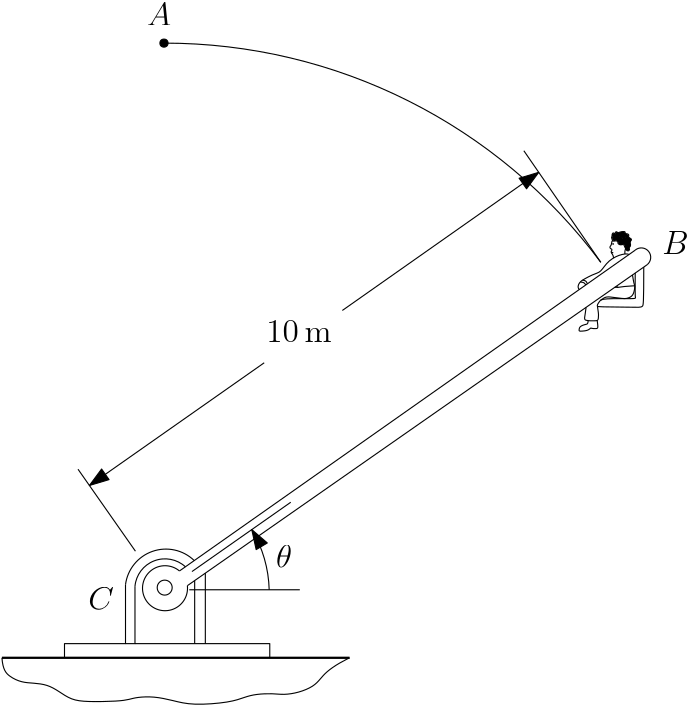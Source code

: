 <?xml version="1.0"?>
<!DOCTYPE ipe SYSTEM "ipe.dtd">
<ipe version="70212" creator="Ipe 7.2.13">
<info created="D:20200403193003" modified="D:20200415013809"/>
<bitmap id="1" width="1920" height="1080" BitsPerComponent="8" ColorSpace="DeviceRGB" Filter="FlateDecode" length="109745" encoding="base64">
eNrsnQdA1GYfxo/trhO3IiJDprhBEa17W7eIOEBcVVFxa1UcHSqynDha69ZWxVFb9wZRHOBA
xFm/usXJ5nvvAkf25QYI+Dx9eobkTfLmzbjkd//8X5kMgiAIgiAIggqojI2Nq1SpYm1tbQ9B
kE5la2tbo0aNEiVK4DoDQRAEQRAEQRAEQRAEfYUyNTUFJISgvFatWrX09fVxwYEgCIIgCIIg
CIIgCIK+Eunp6ZmZmQEMQlD+yNLS0tjYGFceCIIgCIIgCIIgCIIg6GtQtWrVgAQhKD9lYWGB
Kw8EQRAEQRAEQRAEQRBU5FWyZEnAQAjKf5mamuL6A0EQBEEQBEEQBEEQBBVh6evro7dBCPpS
KlasGK5CEARBEARBEARBEARBUFFVuXLlwAAh6EupevXquApBEARBEARBEARBEARBRVXI/AxB
yAINQRAEQRAEQRAEQRAEQXkhc3NzMEAI+oLCVQiCIAiCIAiCvhK5uLigFxgIwgkIQV+bQP8g
6MuqQoUKuBBB0Je6/yxTpgzaAYIgCIKgfFP37t1r1qyJdoAgnIAQ9FUJ9A+CvqyqVq2KCxEE
fan7T/wABEEQpFK9e/c+ffr0CYWuXr166dKl48ePnzp16uTJk9QnGX/58uUrV64cO3aM/EkK
k1nQbhCUh/hLT2EIgvLxBNTX19dgEgRBlLQCZ3YaTYIgCPwZggrG/Sf4MwRBkErOFRQcHB0d
ffTosZMnT2VmZr1582bPnj0nTsrx8wn5P6eOHTv26dOnlNTUP//c+88//1y+fCUoKAh0DIJ0
jr9yTsrsf03KG5epW6q83TeVnMtVbFC2rFXpktWL6xuDg0GQjk9APb3ss65atWq+vr7r16/f
rNDGjRtHjx5NRrKKQRDElYbg2S6bLzs7N2zbvmOP7/r16jOAuGfv/u06dHJu2JBVDIIgXfFn
8pWmn2M9AdMLQBAkcv8J/gxBRUNZqlRA6vn27VsnJyehqWTSmzdvNm3aVNCaN2jF8pgrl06d
PHbm9ImrMdHnzp7asW1LxP69p0+dOHP6JPHpU8cvR0ddvHBu545tf/6x63J0ZNCKZTgsIUiH
+IulUrVK2I2xaLOpacc/WnT7y73zfrcOu1w7H3BzXepkXNYIjQxBOjwBKapcunTpOXPmxMfH
f/jw4dOnTx8/fiQDr169ev78eUJCwty5c0kBGRA0BAlLY/js6OTUsUs3z2E+vmP9Rn0/yXec
HxnwHjV+hO+4IcNHduzSnRQAgoYg3fJnDb7M8P0HQSL3n7rlz2ZmZhMmTCCfaFsIymeJE+aC
w583bdr05s0bXgRdYOFzlYYTXLzPtR57qdXoyNZjopqPONN8+Gk33wstR54nY9zHRBGT8S7e
Z5sNO0XGt/A55z460sX7fBXnCTgyIUgn+Iul8vbftN3crOuhVt2OtGq3tXnTRQ6Oflat1zZu
u6V5yRrF0cIQpMMTkOLJ1atX379//4cPH549e3bgwIFFixYNUujMmTOPHj1KTExMSkoi40kx
GRA0BAlIM/js7Nyw78DBvmP9ho8c22eAR+duPVt/2454gMdQrxGjPYeNHDlmAilAigFBQ5Bu
45/LyWRdZDJ/mexnmWyXTHZYJjsgkx1U+IDiz12KSf6KYuVwjYMg0ftP3fLnvXv3ZmVlFUB8
BEFFWFIinwsOf5YJIOgCC5+J7DwibTyuWA64ZDUwmpgME1sPumwjd7Q1MTWe/KkYT0wKk2Ey
o6plTzr6OvP10UmccXHrVM/HmfFr0ro4nW6+oj1zVHjaVd1WaOnjP2eOn5+fj4/PwC5NaBPK
m9aoWa5cOSOjfAob1oo/68kMiuk3+9Gh+9HWHXa61vepW721qeMkqzYbm3Q+4FbRuSxVRrtm
VXkGfpkdTD9OtaqhfBMz1VxU7sVKd5cfKRc7ngqLnqk8tVPMzVkP46wXbofcncC/GK1lWsPC
slq1amXKlMm3/MlqnYDKyOf9+/e/e/fu2rVrnp6eymsFWU5MTMzjx48TExPj4+NfvXoVEREh
NQqad/8rR/J9PdLGsvefih0s9YAVPDfEThpqVbzHBvN4ZB3IuXPwXszZh728hPipoMmZrcFO
ou0a+vbx7zHxKXl6Ge63bHtExLZt29atWxcYGBgQEDDNuxN9uoWzq13dStSwSYmSBZA/UySZ
3CH37e8xcswED68Rbb5t5+DgQE1t2KgRGUPx58FDfbxHj+87YLCTo+Qo6L2JWUlRP3LGZSXu
VQ5mD9PGsvRjVBJ3IaJSfw6hpeRK++WJtQt9XfytINyWgjPkoeT1pa1WUQ1dt9HXw58tZbJY
8hwt2bGKWdR6+lB+4bEv3blTtbqqZn8vvD56gf8mRnBJGtzsqX+tz7f7aJ3fwhWchwUVKlWq
dJUqBSXnuc7588mTJ8n1jXwCCUJQfvJnlVMLFH/mIuiCDJ+J6nb6zX5IjP3gKHvPSw6el+wV
JgMOQ6JtBl0idhwSTYbtcybJTQoPiSEz5hV//uqlS/4sv4OgLWxdXKFpffVa4VufeZO75jwB
t+kzsGPzutQfVeva1KxaXjGoAn/FKFS2bFn6SPInNT4/+LOigsUrm/Q40aZJgH15+2/Me9ds
+3uznqe+7bS3ZfU2plrDZ93eUmp+MudwJPoOnnQ0LucvLW7xFUumzSv1ASMvnirUbx8pxzzr
kU2o4hJXzr9GHV2mazg4OjtbmlWWUtbMzIx8UW7cuJE1nvoCXbFiRR6dgBQVnz179ocPH65d
u9a4cWOKLZcsWXLy5MknTpx4+PDh/RzFx8cnJSXNmTNHJqU7QnH+LPj9mPszCHMvs//k0GNV
e4xdSHnGqTppsskBz4FCnch0PpxbiF5nIf4sfLRzJmp6ZmvHn6VdI74gf145Mvdv1wETp40d
O8hFI/7cs2dPci89dOhQ1ngyhownU/OGP8s/O3bp5jvOz8PLu1lzF4otOzg6tuvQub/HEK8R
o4YM96WsiIKeSAorZ9SOP6sc+6X4s4IH0xexN1FXlDeb1TKW/mNUYs5fwnXna0tN2l/X/Fk3
tL8g6Pfff3/37l3fvn3Zrbh3LxnfoUOHPOLPGxRUOVkmS5PJ0pXW05ObPkZRIFlReKMGV1eh
+zvhbwGJV1UJxXR5d1eA+XNeLFpHDwuzd56IWCb1K0RWolhJNX4tLVWq9JrwTY4NnLWsow4f
AMGfIQj8+csi6AIOn4mqN5/jMDTWziPS3jOa2G6w/NPW45JV/6iWo2Ja+F6p1y+S/ElNzS7j
EUlmITOCPxf8G4pC8wO2bluhSZduHZvLCVQVKyubuuXV+Zan34FQ9x7qfvVrE/9cskZxt5WN
bHzqlqxevIprRdvRFtZD61gMrPVNvdK6gM8Fgj/nXBdEdrCm9/i8GydpYYWHP3PDMwUDU78s
f67j4OLmWM9UYmlyrr19+5aca3QETX2BkpHz5s3LuxOQPK3Hx8c/e/bMw8OD/GlsbEw++/bt
m5SU9PDhw8TExAc5IsP3799PSEiQ9ICvgj/zHHOsPUufmbaj+I9VFSe28AGu+qRR1CWO50iR
V+q1MEvI3Qat+bPmZ/ZXxJ/laj1orFdPFw34s7u7O4Um6Qiags9EZGpe8Gd55o2GDT2HjRzu
O869TVvlyFbubUaOmUAxZ68RoygrQbSyO8IiyZ+F66ILbiuvmQgXFqx8QebPXyAEOw+0cuVK
cqKxEDT16v379+9dXFzygj+TO8pLOWyZPEhnsqKd9fWVw9QkilFflHgrSq6LgmHHzG+Xddrx
ZxWXUvDnIsufKfh87NR57fmzDh8AwZ8hSITcShH4s5YIuoDDZ6IK1gMdh9+2HXTRbnA2ZK7v
IY9/Dtvx6NL111HXXgVueWg/+JKd3BSgvkQKk1nIjFry5+zJyldqc4uyvvVoL93SqQv7JVxq
eetyJimK8iycvdrcBbBChRl15n3lN3cCtV52fBrvZuVOYiyLXh/GDQV363V1syRSSeVK5XXk
rbHILuDbpRK3Q7AVsqd8/Pjx2bMzS6TzZzN7G6vapSUTsKtXryrvQJT3HmQk6zdx3fNnxd18
iarF221pbutbt5xNmU77WnY/2rr1+iYW/WsZFFNEWmqUvYDT7CJHIe8+ZZfnOQWZjxJ878zn
HFHsQ17s0NTgvldoibkXFMGtp50otMuP2AHNf/5I2AqRM0EkJQljfM6lSuT5QKQJ+c+ynBYQ
SNdDzUSejp8+fXp4Uc6iJqzeuXP50KELg4ODF0/8jomfm7q4Naqtzu5zcnKiI2glfFb3O1Td
E9DX1/fDhw+HDh0yMTExMDCgApsDAwPJxv6r0P379yn+TMHn58+fjx49Wnv+zLk60/8W5s9C
e1b0wVj4SFF90mSvkbMI5Wgx/qy86mjFnyVUMo/4s8jVQPiLT+g+gX1V5LsmMA8O6n5GoJn4
+LPMqcdAr54N1efPdNpMIWjWn3nEn9u27+g71q/PgMH29g7KxBpde/QeOWbiMJ/Rw3zGDBnu
S/Fnz2EjPYf6jPAdR2bRBX+msVZqbG4eitzZsgvlxA2z0XDueKGIXFpyC+VYanXUvCx4Kk6v
+TNlCNdebS4siHP55mHUlbWdtIbJqaqKNB/iLU3fur05laSvpCgEQe/bt4+OoJXwmRsUrSv+
TC4K1xVgOZ0On/X0spYsybK1zf0zB0GnKwauK2bUGD/zvNwj4QuNfmPCm5GJjBT/5VD8WVP8
Ii5hWez6MNJP8d1E8y6ZfsUXvFUUv4UTr4za/Fmg3vw3p7lj09KuBytGBRy4denSpRMnTkRE
RGxbqvi+6j9dni1q2rSxY8f2dGE9hlUzrVy5pDT+rITPLP6sGY7W4QMg+DMEFQFOXkj5M3l2
pu6KeLsjLDgqVd3VTk6Vo2w9ouw9ox08o837RIbseHjt1tt24692mXTtxp23M8MSzHpfVGTh
iCbFSGE7z8tkRh3w50z6C7p8j3xMKLzuaParyXE8j3GT6E9qyoRgk9gLYa6WHkAoeO/CtzZm
5CHjfWj222X0TczkDVxkbmQc8/5KCFaoBSDFQ8c4lcxtENZfuZUR3gV8u1TKdgi3Ar3dR++O
vxezeYgK/DywW2tH+ZA68c/0O5DrCmlw7yHTNP5Zz0Dmusyp2RLHslalXVc0aDzfrtFc27a/
N+t15tvmPzmaVDDW8PaRffIIH4X8+5T7hr0QIhM4pAQOQDH8pGFEhzByVS5QcOuF+TP/AS10
/qiuj9iZwMlfILgKRV1ei1B6ocYQPMtE4Cczytp3Z3R8/J65Sv68c8NCPjxl7+bm4mCq/vcm
haDJk7hm8FmDE3D9+vWfP39mhVh37tyZPCJNnTp1z549jx49unv3boJCDx48ePHiBTdPiCb8
mXUEiESFsb4S1fq9Q3yShJMmpwzPUUH+FOHPjIuANvxZSiXzhz8L3zoIZDUVuSrSv/6514RJ
YuRZhD/LWvf0GuhWTxP+TGfO4eHhGsBnDfhzj+/6jfp+Uqcu3ekjW7q5d+rao0Onrr37DaLy
P1MpoIcM9x3h+33P3v3zgD+z+HD2H9nckw6XlX/QI5VzF0ansgxCm1uclzxLiBmmZcqgr1u4
9uryZ/WmcAB+dtGo7ILMeQQqzybMfC3NaHWqXNGLf2Yh6BMnTmgGn9XizyVy+HMaK/L5+fOs
pKSs8eOzDA3p49Ny+HMJLe7H2BdtgYs4+zLMpMa835Qi/Fnls6bIRVzasphzsNJPCd1Ec5bM
my2R8y0i6RaOvzJqPzzyrVjo5pT2ELHmetqbi8HZS6LHP7efvDhw8TDX7F9L27vwHJUq45+X
B4UtWxG6ZfseCj5TwLlDpy5jv5+oMX/W4QOglvzZ3d29FU0UBiefrZhSt2IQBBV5/qxMu8Hb
HWGBkkmZOtZ9jtgPuWonTwEtz79h53Fp7M+3u02+XrXHhTLtzv55/L81e57U6HnR0YuKf46y
97pKZjH5po4u+DPvj+C5X2eq4yCFfvzl/sW/WvVCqJhdPdDnEnzVmDGBN6SL004it2NapdsV
jidjVpIfewjWi7kLVMc18I8WbgV2+eVH7sWsEwbQ9l28Bg7s4pj9V5XaVsr8z1LvQG7cuEE9
epMBDb7i1ebPiuDnqi0rdT3cqqJT2XL1yxh9Y5j981CtEk0X2vc82cbRz0pZUjscyz0Kxdkw
+15ZMEWA0CEl9FoB93BShk5oGNEoAWgLnYNi/JnvgBY8f9Q6YTkFVMSSsi84YnSKv/86kWuN
MH/mHCPDf42+QgFoOX/e6N+BZ/11mrZ3a2SpwV4kX5fkoZs6ATV7e0jdE3Dz5s0fPnzw8vIq
UaJEyZIlixcvbmJiopzq6ur6UqEXCkVGRpLPLVu26II/izQ6c/9xsa96/FmT33p4Iq75jk/B
Y5b1mK+y/0GRn2J0/lOV8HnCro3w1YA2TXiK2FWR/x4nZw4JyECQP3u1b6ghf6YjaA3gswb8
uVef/r7j/Fp/287R0dHBwVHx6aCc6uLawnvU9yN8iccRDxw8lAyTWdRKdswWP39mpkSm02QG
4FSyUzb5zKGtzMWyl6qM2+XnvNJxKm3ZwrWXyJ+VwcXCq1bNn7lrVJ9m87c0G1cXzfwbLARN
9PHjRw3gs2b8OZ3Fn2/fzj5ZYmKymjRRRkGryZ/5A2b5fu8TeFAQeERip6OSwp95v3UlXd6l
LUvg/SAVN9HCSxZoImm3cCKVUfPBkbfeku5/11x/82DfSH7+PF00F4dq/qzEznT+7DVsxPKg
MG34s64eALXhzw8ePJCYoECtrNQQBBV5/szK+VzAEbSegXHdTr87eMXaekTaZefZuFS790VH
z0v9Z92YvCL+1KUXZMCi70X7wVF2HlG2gy7YD7lOZiEz6oA/s97bYX93iues5EnKIRQxJZZ0
U8IXM3dtwkvhe57lvT+hP6KKJSZgLFDgdkhKgg76r+tSKyn2ErTKXcCzR0S2Q7gVaCtS5N94
du/evT9/4N/Idl5+Pj59mzDGVa1as2a5cuWMjIwk3n5QP3xTP4LnB3+mMNfyBm02NdU30suF
0opBozKGrVY36ryvZVnrMmohaIGTR+goFNqnIkcnJ5ST95AS/H1HFCplCgbvqnEI8R9LvFsv
mn+D06TC548UHih8JrCeqoRXoahJXJzIGxHCvz6I7E1eFMpzIC06fOXU6v6ynPwbMgH+rH78
M/UF+u7dO+oElBRmrPUJ+Pvvv7969SouRzdv3rxw4cLWrVs7deokU/RF6OnpScrs3r174sSJ
vr6+pHrkT53wZ8EOB9m/xwr9siqdPwufGlLjn9m/S3FTazCJMvNE0yb+Wf3sIZK/GtXPvyHw
pc87RcJVkUXhGWmvVKD1PIh//hL8eYD3qPGDh3p7eHkPJh7qM9Bz2Hd9B7Z0c6fScbRu275X
n/69+w1q36Hzt+06jBwzkcySJ/k3+GblsNwf+ZI/0Mk2i12zpJiiRbppvpQTwrXXIP45S7P8
G9n1Eq+GaL4MwZYW3gVFkz9TaTcKP38WvDZzO8JVwZ+513/WE50E/qziWVPyk6HYPSFr1UK3
nQJNw7MEnltFSbdwYpVR4xtSaF2iN6c5X2hpaWn8/FnWfsziwICAgIkDGhdM/qz9A2D+8Oer
V68CEkIQ+DMvfC4UCNq6z3bnUfcchl5xGnHdcfg1pxHX7Ide6zHj9tHI109fJF+59a7pmNsN
fO80Gnu30bh7jcfdbe7/sn7fXVKWzPONpz5/5mcoPC8j5xF/5l8bZybhR1GV5I/TTKyAYqGM
oBooZ51SKynEnyXtAva7xOLbIdwKUgPUW3r6z/HzaqdN+yhTft1QiNUbRd7xZ8NSBm03N3Py
t86Fz5QM5B/1Btb67mzbOr2qq82fBbIP8xJYgX2qDn9WL0WrOt2PST68VURa65A/q66eENoS
PhNUdjLHqrfa+Z9VXGsE+TNrSRL4swb5n2W0nM/79+/ndkeYRycgWcWLFy/u37//8OHDRwo9
fvz42bNn5LN169bKYgYG8rPxhx9++Pz5c3h4uG74MyPtNv8LNTKJ/TWJfT+IHE2qTxqeh30m
HReK2Zfpij9LqaSGynv+LCklvVq7TJQ/tx7kpWn+Z9mXyL/Rs3f/Eb7fD1H0MzjUezQxGRg+
chwZcG3RklW4U5fuo7+f3KNXvwLCn/nIJ38mDqldDIr1Psigw6z4Z93wZ+GJKvM/86TQYMwj
VHlp/JmTC7qo8mdlzmcq6SurO8LCln9D7A5GZXolse4DCiZ/ZpXWjj8L3CpKuoUTq4wGz4t8
/Fnwa005h1D8c7Z6esvzP3u3ty1A/FlXD4Da59+gi0oJQj5Z45F/A4K+IH8uIP0kisDnAo+g
9RuNOeM6863j8Bgn7xvEDXzi7IfFOnjfch51p8mYuzfvf95xIslu1AOXKU9c/J+6TH3qNu+j
04hjMj3V3aGJ/wgr5Z6A79lM6MFUU/4s/r0sRmD539US42287Eu4Fypp3XRo8rAtsZICWy9t
FwjdmknLvyH6Wz6P+kz+yd+zmU7gM5Xyi9UbRV7hLwVPLlbRuO1WlwZTbdgT9eUFzHpU73mi
jZWXmZY3j2r8CiIl0YyqLA35z5/51yVAk7Thz9J+E+E50FWcCexYUpUhq8KvbKp7lmmef0OA
P8vqOLi4OdZTIwKa1eEgqzvCvOPPo0ePfv78eUJCQmJi4n2FyMCtW7devny5atUqUsDIyEhf
oRIlShw6dOjDhw++vr464s+0XofE3pflzxEs6TxT43ASOFDYT/hxR2kj8oU/S6jkF+DPElJo
qb4qCm2EZvy5cQ/vsQNzHukLS/+DI3zHURmehwz3VVie6nmE7/fdevWhylCdEjo6OvYdMNh3
rF9e9T/IRzg5VFSYTItnRZYKmYUjoJmbI8KfVTHZPOPPrJL0eQQrL7w0ZSH29rHzbhcZ/szq
cJDVHWFh639Q7IFFSnol3ebfUJ8/81dL+j2hUFZDaTdnQreK0m7hdJd/g7feKtP2SeDPilu+
Ht5ePV004M+USpUqvXb9rzrsf1BXD4DofxCCijx/LlC1JQ/LIvkqCyaCNiz2TZPx0d/+lNF0
0kOnEdedfOIaj7y16cCzCSGP63rdrjLgzvbjb67Ff2o0/lFz/39dp/7nMu1/bj+8bzj6gkEx
CRdkVo5SbpcIku4JcmdRdKHGfjjUgD9nCnSd8Jr/DSW+tfF0AiHAhJSdSIiyL1ZXhkJdoal7
B7EuTuAhXlolBaCktF3Af2smuB3CrcB6AX305iOc/ge/HT/vp8ldxdvCQEX+DarDF3p/E8o7
EDIp7/CXHHCVMmyzoem3vzXTN9FnRDhT8c8Dan139ts6vWooebV0tMI6eaT9CkLfp8zuAzlY
ih2vwT2kJPJnWscl6uVk594xc7rOE3yRX2P+LHj+qHr+Ej8TOFFBAu0p3OqqnjeEzzI2fxZc
h7z/wejVg2Wq+LNMVsPB0dnZokY5iTf/3A4HlQia1Tmgbk9A8rSekJBAYWeKP1OB0OTBf/v2
7dlnqCJ7j4eHx7Nnz+Lj4yU94Evjz8oXVgVfMBbYcZye7qVkkWI+ucbxvM7Cs3juzxEC8CDv
+LPqSuYPfxa+deCfIuWqyM6vEif1Z1c2f1ZElA3KjdhXiz+7u7tzabMSQZOpecSfnRs2zMHO
2fYaMcrLe/TIsRO/6zswhz/LP93btB2uINVkljzpf5Dbl2BOSG8Sb895zLzLOf3rcebOxaN7
E3P7HxSGpswO9nLn46S7YOa+4Ku9lHah9QsoUjNxYkxbhgB+F6o8O1tJklAHi4wJRZE/r1y5
ktvhoBJBu7i45AV/JreTlxRUOS2HMDOioPX1lcOZOfHPpPBFafeh9ABokfs7sRd6hPsf5H0/
S1v+nKn693+p94ScG2pVlWSPF7pVlH4LJ+HtRAl307z15v9aY2zzdVb+jRObvqeGvRZM7589
X+tBY7Xhz3QETQfOZJiMV3drdfgACP4MQUWAP4urQNVWZWdJpMCKFSsKVJ1NytZqNuVmm8XJ
7gFJzac8aeh703rozc1HXr19lzptzdOAzc/fvktbtP2V/bgnLWf812Lm8xaznrea/6GpXyyZ
UZ2vMJ5kp5LuCWTMHFWM3uYVf2sY/7xOuQiViTX518bctLh1PI/ofHmxhDLvTqLXhzejJk+I
nFQEKZxsVlUlBV+ClrILeO7AVGyHYCvkTKHyPx9ZwplTzp9/mjNnjp+fn4+Pz8CBA7t169ZU
kc2ial2bmtLyP19ViPVLN3UHolaiLc3yPzeeZ9ftb3ezbtWznwv0ZTL9bDTtFtawc4Rbufrq
5X8WOHmEj0L+fUoVoB/q3EOIN/+rQMixIGESvFBoxqAFezXTDX8WOn9ETj5aunehM4GnY3jm
KvigGz975Kyc8bMBz1nGu3HsmciD8NOnt34dnrMWcf4sl2kNC8tq1aqVKVNGX1/slRkzMzPe
H3ApBK3W96ZaJyBVq7lz5yYlJcXHxycmJj558uTChQtdu3bt2LFjw4YNldVu3LjxtWvXPnz4
MHv2bOWMalx8c1Mf8f0oIR4pz1NKsINCyacG5wUeocOZG4stkNpZPOMnXw7kTJH6qOixUHv2
rAF/Frt14Jsi7arIlxFeIn+O2LZt27p16wIDAwMCZrESaqrFn3v27Mkb6kwhaDI1L/gzBZY7
duk2csxEKgR6qPfoAYOHtXRr3cKtVdNmucytWXMXDy9v33F+pLByRh3HP+emJ84lmlShvcpM
zgId9/F3ayg5YbMAg2bPlztWUVnm4vhqL6ldGImsRXN/sKrEAfjsFsqpr7K/Rm7l2dlKhFqa
vnVFM//G77//zoLPSgRNxnfo0CEv+DPRBgVYTs5hy9nW05ObPkZRIFlReKP0iyt/3wCqg4H5
eayq+bWPfxa6iEtYlkwwobLoTbTQkkVuFSXdwknvGkj0dkHVzb/QzWXcGnr8s8xjWcSJCPJt
tXSkov9Bef7nacxfS5lgooT0WlIIWuOEz3nxAAj+DEEQJK6SVexdZz5sveiTe8Db1gvfu0x9
2mBUfOOxCav2v7qZ+Pnq3c8/7XzTePJT1xnPWsx83nL2S7c5r1ot+OAy/UGpKvaFc4t18c6u
apgGfb1Smz8rkHJZy9Kd9rbssKdFzfZV9I2zKXOpmiUaz7PrefJbpynW6sNnXR3Y2mZ9gaAC
ewLq6clPqtKlS5OHo1evXt25c+fp06eHDx+mlzE0NPT09Lx27dq7d+/2799PCitnhCCILjX5
s5wjOzk69R0w2Hv0+MFDfYb5jOk7cDC9jIODQ5tv23l4jRg5ZkLf/h5OTk7KGSGJOLswSHXc
NpQX/NlSJotlhT2LOlYxi/SnLdWv5RSMJ6c8ejLETXQ+qFSp0lWqVC0glQF/hiAIUqlvzFzd
fnjpvvB9qwVJ7gHvyIDr9P8aj79vM/KB25THTSc/tfv+acuZz1rOetFyziu3H167zXvjHvDe
7YcXZMbCucV5cpfBeiceAv5Sbx4Fyqrbp2aXQ25dDri5LHVqMt++SYB9m01Nexxr4xrYoLip
yRfaGtw6Q0X8BKRIcvXq1Q8cOPD27dsHDx7ExcX9/PPPAwcO9PDwWLhwIRn/7NmzDx8+7N+/
nxSTFWj4zIkq/grOX06keaZA904qCxXonZqWlvbmzZvHjx/funXr0s7ZBbOq6rIyiiQ7Ozfs
O3DwyDEThgz3HTzUu0u3Xq3btCXu3LVHnwEew0eO9R3rRwqQYoDP4M+QDvkzUTmZrItM5i+T
/SyT7ZLJDstkB2SygwofUPy5SzHJX1GsnPqXZsEvIPGpReDJEDfRX+X9p275M5UWXuX79RAE
QYVIFaw7t1700T0gyX3BOzl/ViDoFrOeu/r/28z/qcuMZ61mP28x62XLua/c5r1pNf+tuxxT
J5FZyIyF91FVF3cZwm8yQ8Bf6uffoFS5aYUWwc7d/mrV/UjrbkfcO/7Ror5vXeNyRl+WfODo
hor2CaiMgp47d25CQsLLly8/ffr0USEy8OHDh/j4+Dlz5iDyGYLEpQEuy+5e0MmpY5fuQ4aP
9B71/ahxk3zH+RGP+n6S71g/z2E+Hbt0c0TkM/gzpGv+rMGXWZH8/gN/hnR1/6lb/mxmZjZx
4kTyibaFIKjIqHIDj7ZLs1rNf+0e8K71wvdy/rwgiQy0nP2qxYxnLbLDnt+4zaPI87tWxPNf
k1mqNPBA60GQTvAX/bbeoJj+N5alKzUsX8GxbImqxYryHT8EFZgTUEmVq1WrNmrUqPXr129W
iAz4+vqSkaxiEARxpRkxU1Jl54YN23Xo2OO7fr36DCAmA23bd6TCngGfISgv4p/1FJ2NUNYT
ML0ABEEi95+65c8QBEFFTyUq2TSbEifP/6zAy9kIWhEF7fbD65ZzXsvh83wafF6QRAo3mxxb
wtQGrQdBusJf2dLnezaAIChfTkCRXgVVdzgIQV+9tAJndhpNgiBIC/4MQZAO7z/BnyEIgiAI
Kiz4C4IgnIAQVEgF+gdB4M8Q9NXef4I/QxAEQRCUz7cfNWrUQDtAEE5ACPqqBPoHQV9WymxR
EATl//0n+DMEQRAEQfl8+4H7fwjCCQhBX5WKFSsG+gdBX1a1atXCtQiCvtT9J/gzBEEQBEH5
KXLvYWRkhHaAIJyAEPT1qFy5cqB/EAT+DEG4/4QgCIIgCIIgCIIgSOeqWrUq6B8EfVlZWFjg
WgRBEARBEARBEARBEAQVMRkYGNjY2ID+QdAXV/HixXFFgiAIgiAIgiAIgiAIgoqSatSoAe4H
QQVBlpaWuCJBEARBEARBEARBEARBRUYlS5YE9IOggqPKlSvjugRBEARBEARBEARBEAQVARkb
G1tbW4P4QVCBUunSpXF1giAIgiAIgiAIgiAIggq1KlSoYGtrC9YHQQVQ1apV09PTw2UKgiAI
giAIgiAIgiAIKnQyMjIyNzcH4oOggiwrK6sSJUrgegVBEARBkMbCDRUEQRAEQRAEQRAEQRAE
QRAEQRAEQRAEQRAEQRAEQRAEQRAEQRAEQRAEQRAEQRAEQRAEQRAEQRAEQRAEQRAEQRAEQRAE
QRAEQRAEQRAEQRAEQRAEQVARk039+vUsrczr1iM2q2MBwzAMwzAMwzAMw3CemnoGJw/j5JEc
XAKCIAgqkrK1tatXzwpf+jAMwzAMwzAMwzD8ZV3P0po8pINUQBAEQUWFPNuCPMMwDMMwDMMw
DMNwwaLQ9axAoSEIgqDCrvr1beuY5/WXZl3cNsAwDMMwDMMwDMM6s9nX8phJHtjJYzvYBQRB
EFRY4bNtPsBnGIZhGIZhGIZhGAZ/1gJB2wJBQ1Ahlp0d40UG54YNm7dw79l/SMj639+8Tbpz
587JkyeXLVs2aNAgZRkHBwe0G1REIp9x0wLDMAzDMAzDMAwXPv78dW0veXjXCYK2c7S3c3JQ
29phMAcHhwYNGjgRyT8VAzmi/iajaWMbNMj5mwwUUgTn6OjkqL7IJhfGjXWws2tgZ+ek+JRu
qryD3VeRXoaCz+TT2dHO2dbCqb55Yycb1ybOLVq6uXfuve3PA1k5+vjx48WLF0ePHg0EDRWV
g9/evG493LTAMAzDMAzDMAzD4M8F3+bm9ezskAsaggohgLO3b9KowfDv3GZ5uU7r5zS6s+X4
7rYLhrkuHdd18vBe3XoNio65kZGR8enTZyWIPn78ePfu3YGgocKuuhaWuGOBYRiGYRiGYRiG
wZ8Li8mDvFYYzNmxzrjO1ed9V31Oz+pzpXlOzxrzv6vr00GzEGgKnQ0ZOiQsLOyXFYFhK8MC
g1ct+jFswfxflixeEhL6S1jI/NCgOWFhAaGhS0KXLwsODAkJDgsLDQsNDQkO/oUMDR3qUegQ
XNdu3f2nzZziP8N/6kwyoPTUabP8c6wYZkyd7D99xsy5PXt9p82qbW1t69NExdzSx9jmRNHz
jtSMrHra1lltb7rertJ6+adiwNZ0vU1Fua0rrbeuvN6Gaetsr7auPNDanIqgLtoIzrV5swle
3X4a13nFOPc1fm03Tm63Z0H3iB/7Hl469HjYhNmjPecsXJqWTpRGlJqaSj6zsrKePXs2dOhQ
IGio8Mra2ga3KzAMwzAMwzAMwzD4c/67Q4cuGs9LHuc1wYSO8k+z7zuVfjy/zMMfyjz6oczj
eZL8SF649P05ZqM7yJejJgZzaiBPKLFm/eqsrKwMRVTnf2+yoi4/O33yxr2Ee1lZ78iIrKxH
WVmvs7I+ZbGVTv5fHx5CltCgQeFITOHoKG9ov0n+G37deuvuo7g7D27FP7oZ/5D6vHlHYdpA
7tQ7D+NuPzhw6OjsufMVy9Fke21tba2ZovAyGbCxsbGysrJRiGLUrJKaIWgnBTfeZFvpvY1e
eFXZvmp6f1Yllu2porenMvmU/VHVYG9Vo92mBrsq6e+upL9L4Z2K4VUV9V/UNlxraapcjnSN
GDGikAQ+y7fLuUnTUUM9Zvp2C/BtHTahzVq/Nr/N6LA74Lu9Pw04+IvXP0FjD4f6jxs1KvLK
dXLAp6ampqenZ2ZmpqSkkD/fv38/bNiwrxNdfvvtt1QE+Bf4vcDVtUmTJvm8sQNzRIa5BZo1
a5ana8+jwP865si8AcMwDMMwDMMwDH9d/Ll+fXtvb9+wsFWUp0+f0ahR03yuuYeH58aNmzSe
vY65hQaxonaOcnDsML1fqYTZ+hfH6EWN07skzVHj9C+OLntvrvPU/srlqMFjneQ8NjBkeVpq
2pXbset+3T1rduCg/qO9vcbs3bn19X9XU1ISUlJvp6beTEl9kJr8NuX9p5QPn1OTU1NSP759
/yA1NSUk5Bc5n1Qsp+CLilOdMHFy7K37Z85fPncx5nzk1QuRV6Oir+87dHzT9r2bd0X8tjOC
fG7ctvePA0ejLt8gBSifORd9J+HJjJlz5cvRaHvpVNnGRv47RUBAwMKFC5s3b04mkTHks0OH
DsHBwfPnzyd/ski1xvw53K5SaGW9EiVKlComlwlHxgoZ0WRiaEg+l5fXX29VZPkzBZ9bf9u2
/7BR4329/Id3nOXlGuDVaNnIxuv8Wu2Y021vQP+DPw06smzY2XXTwxZOuXjpamZmZmpqWnpG
tlJTU7Oysp4+fdqpU6e8oJ15RB11ou7du8fGxj548OCLrH3mzJlTpkxxdXXNh3WRHREREfGA
qePHj5PxyjLh4eH0P3WriRMnkjWST50v2dLS+uu9RdmVkJWVdGEB9eduxR8BuHP7Al5wMSl3
R+SVO/sHrwjwaZz/W9dl6oqgYOIpXRjjG49YuCJoamddrqvbFM5a4DyzvLUXjGiGpoBVXHb8
uwlNlV8ENLwo4fCDC8+1sYnPAsWXII5YGIYLIH/28PCMiDhw7Nhx4k2bfqUGiKdPn5GfNV+5
cjVZqTYh0OShXjMuOmjIkF9uHfrhv8Pz/j00/39/zSef1ADH854cpMqQz3n//bXk4p7Bg4do
kAeA6lAvMGxZatbnjVs29urVv03L9i5OzUYN9oqLPJmZ/CA9/UF62q30d9Gpb69npL7MTPuQ
/vlDZnpaasrbf5/GZGW9DwtbqlxOYYl/njBx8o2b985HXo28dP1c5NU/Dhzbvf+f9Vv/DF2/
PXjd1pUbdwSHbw0J3xa+5U8yfk/E0bMXYyKjb5y9cEXJn6nlaMyfKdS8d+/e6OjoXbt2JSYm
zp07l4xcuXLl/fv3d+zYcefOnfXr11NQWvv45/V2lTZXkZUsVsymuHFdE2NzY2NzE+M6xsZW
xU36uLn2b+NuXapkbUNDcyNDc0PDOoaGtQwMLAwMTAwNN1bUD7eqnJ/8OUKVgoKClPyTPl6z
QNwGDRocO3Fi1uLAYUMGe37Xul87u+9a1vRub7ZggNUq36aBIxrN9WyyeGSH3wJ8Ni+dcf16
XGZmZpqcP6dnZmSSz4yMDCoKOioqiixKh/CZQrvks2AiaCV8Dg8P/yIV8PT0zB8ETTaQAs6R
kZHk2Fu8eDH5JMPUSHKSKsvkEX+m4DMlnSNojb/jyCVh0aIlhw//FRQUTIbBnwuFFVt8cX6R
4s9SOYzO+LPiUVoq5pXD54XDm/DUoSDzZ2U95QNBStNqm8MT2M5tYXllcsbntgB3dva+YyyZ
0z4iM+Yh2AcAzOe2zf+taDY8gHOUck955ukscJozDoyCyJ9zTyL2tvDUVvL5yL+ZOb++Ka31
BSr3wsLzix67MaVehQT3Eak/axJzi1h1yL1g8jQjqwKidaNPZWyU0H4vUJcjZmXU+saEYRjO
X/7s4+N77NjxnTt39urVh54HgwLRCxbk04Nho0ZNKei9YMFCLUKg62lARsn/Hh6ez+4/zVJf
MRdiBg7yUC5HDT6pyCPx4/LFzz4++iVw4bctmrd0dHCzs/EfOuDGyf3xVw5EntoQd3n7rait
l46G/xd7Mv3lvYxPz9Le/e/hzfN/Hdrw7NX1X5Zqno+CHolKSWUZnfDniX5TYm/dPy8Pe75x
5sKVtb/tXrVpJ/Hvuw8m3H/0/sPHB4/+3bnvyKpNu8jINb/uOn3uctTl2LMXY+Lv/Ttz1g+K
uHFNtleZaoPIxcUlNja2WbNmZKP69+9/6dKlW7duHT9+vH379qRkly5doqKiSG2V/Fmz+OcG
FH+uX/G3KnrFihWzNDE2M5bb3MS4srFxb7cWq5YE7Pl1/YiePcsaGdU1MaltaFjL0LCmgYG5
gYGhoeGGivrrrfOVPz9QpcjISKrk4sWL6eM1Q3P+/v7k9FnwU/CM+QuHDOjg2dl2SEcLzza1
pvSsu2ps4x/6W07oZrHAt02wf98NS+fcTbgn589paTnhzxnkT/JJ5YImi9JhwK1yu/Iuqrbw
wud8Q9AUWCYby90L3t7eFIVWsui82FNK+Kxciw4RdP36thrD56tXr547d27RoiXkkwwXSgT9
pfmzfP0Ju8GfteLPchogCYh9Ef7MWmkh4c/K5XSbkktRmg0PCBatMH3tjJoomAwNsCgaMIdO
KDCLci0MSsNZo8iMDJCYPxzmK+TPed22OgzgF1kUZyuyOaQgf84Fm0WBP9NahnXxJH+yKiPh
fKSf8swtpQgq44pBtle7/UvbdyyiK/+TdXVSfRUSrjwNJjPHd/bPXYviGp67CtreZB1j8j+Z
Gy5aN8bOVTQ783c9jfmz+NGYR9fGovGjFQzDRZI/U9R306Zf69fnichaunQ5merh4ZkP1V6w
YCGFwcknb2UkJxJRM1qVin8ePORu4v20zPTk1BTy+frqlTc3rqcrMjOnZWUmpySnK2gz+fPu
xXP3oiMVJZPJ59mLUQM9BiuXoy5//jlwSVLKsz/+2Bgw2dena6ueznXGdmv+609+G5ZPWDp/
yIFdi08cCt64fFzkzqUf75/NSnv04d+Y07tDQ5ZPunn3xE+/zC108c8T/abcuJlI8eezF2PW
b/1zzW+71/62+3/PXnz8+CkqJvbV67dxtxNWbtyxdvOe8N//OHP+StTl2HMXY+4kPNEVf27b
tu3BgwdJu5FhOzu7VatWpaWl/fjjj1QxFxeXyMjIFi1aUIW15s+mv1bWMzExsTA2rm1sXFOB
mksbG88cP25Yt04/TvdfvXy5kZGRRfHiNQ0NqxsY1DQwqGso58/hlfTXW5sql5MP/JmeZZdX
ypIUf6byHmgWJNzcxeXGjRufP38OXrthedgqb4/u3VpaDW5tPqRN9Wm97Lb7d1oyrOHkzub+
/ZzXz+i3f8vKJ/8+IWdfWlpqBlOpqamZmZlkUV9D/HMBgc/5gKAp9ktOQ6HEzmQ81RR5xJ+V
8JlizrNmzdItgtY4+caMGbOuXbum/JMMkzHgzwWfPxe9/BvSH6i/SP4NkZUWXP4shPRFwTtz
S7t17iKII9htQmd3Tbp1biK4RrEZxeIMwZ915Dxv23zhz4ytEI9B5TBPSfy5YOffYEBmOhfl
azGV5yN90xiNoKCmOkedTMhMKkCHtJzWUHUVEqx8NlhWERrN3kwmZKa1M29gtkjd2OU5qFzj
yw74MwzD4M9c6uvm1lo5hp4Bo359+4iIA9rkZJYMjeUr2rlzp4eHJ6nAhAl++ZaCw8FBEf88
eEji/YdyxpWcTD7vLVp0onLlW99///zQofTPn8mYT29ex/yxc7OP14TSxQ4GzCVjUpLl4y9c
vDRIwZ+p5aibfyNo5XKypDuxp64e2Rw+3WtaD+cfh7pvWzjij7XTd26ccyN6R+yVnb8Fjjm+
dsrbuwcysxLfPDpxeN2MsF/GPnt5I0iR/1nj+GcqpNna2rps2bKVK1emx0JTk6gBCwuLUqVK
1axZUzmLlvk3Ym/dP3cx5kLktVPnL4dv2bty447tf/5FWnL/kZOBqzcf+PvU1j8OyYOff9sd
/vuek2ejL0RdP3P+Svy9f7Pzb2jBn21tbW1sbBwcHM6dO9e5c+e2bdsuX7788+fPgYGB6enp
c+fObd++/YABA44fP65MCq0tf7apuMlUZmJiUs/YuJaRUW0jI3MT44pGRgPdW88eN2r/jq3z
J00qbmhYV8GfaxgY1Phy/Fm6KP5MPjVewkhf35SUlOVLfh47bsKcWRP9vLuM79dwSh/7Cd0t
Fw9qduCHvqu/b7VseLPV49rs+3HYyd8WR+/Zkvz+fUZGBtX/IPVJDVCJOHS4dRSHz9Mu7Qo7
fM5rBE2FHIvkdVGm5sgL/qwM76fTZiWRnjVrlvarsLCw0uzbLTg4ZNeuXHBKvprz4dsZ/Bn8
WRsgBv6sdYyryPLFV82mNAwGIrYTOXGAqmbML8DyNfLnvG/b/ODPjK1QHkIiByH955jCz5/l
a2S+1EC1krSdS18pt4Vzp+YVcmRGaCv5s7RmpF9AxCpPbw2VzUIrQJZAOwaUVZX0JcW+QjL3
LLvm4M8wDMM64c8REQc2bfqVPoaVgZkC1Drvi7B+ffsOHToTDxrkOX6834IFAWQtPj6+VJV2
7NhJRhJTZeh4XKUtLCy14c/piqSy93/55YhMdrRkyaNlSl/v2TNq8cKfWzX73kQ2vqS+r0z2
9y9LSJnUlGSt+HMDOUcNWRmYmZn8+O7ZtzcijgWN2zOz9/XfZvx3NvztvaPv/4tMT7v/9kXU
iR0Bp1ePexW9PvPT+Zc3th5e+f3O9XMyMl+tWhmqTfwzBZNNTU2NjY3r1KnDO1UJqE1MTKhu
+3QS/xwdE3s34cH1uPgN2/aGbdixa//fGRkZew+fuJv4MCsz8+GT/63f+ufqX3eF//7HtRt3
7t57eDkm7nbCY+3jn6lPPz+/Fy9exMTE3L17Ny0t7Z9//vnjjz+OHz+enp6ekJAQFxf377//
Tp06tb5CVlZWmuV/zubP1hV/VfBnc2Ojugr+XIdyiRJhPy6JPn+uW5PGFQ0NzYyNqyvgszz+
WZF/Y32+59/IT/4cvj6cnDvzpk6dOGrUtLGD53h3CBjeMmCI86w+jiE+7f5e6BnxQ48/ZnSN
mNfvVODYqE1zzgbOTfrf/zKzsjLS0zMyc/NvKDsitC/SKoDwOe8QtLe3N9nS7du3S4TPuuXP
yoVzQ52VCJpKPa2NzM3rafCl2bt3vw0bNp49e/a77/pSVv6p/tLk1Ddhl4LEUqKyQ+T+LZ/K
gcZKcaHlbubkAOGpCbtE+fP8C0nCy7EQKLZb/hcDKQuskbEVikm85XnWGMBZBSOrhrw+8mHa
cmiFOfk3AmjVzy05nzE2t5GzFy7HxfS9Q1sIfeE5VHkXY5PE+LNASeZBQtscJnbIRgr00DX6
czoNBfPE5rFBMT01aIBPZ/oTNCcajblSZSgvM0OyMp2ycP4NerJl8dBNgZLClZHQPqppsPAk
VYSB0eB8YcxC86oMnBZ74z778KDtCMUkKo0AN7Eqc5LI+/jZi1INgrJpT3bCWGVV6TG39Poz
1s5YMiPlrNB7+gJNraIC7DStAi0jiOz4Kiw0XnnC0grQqxrE2/j8zaXRooS5tPCxzUB2Guff
EGhbnq3gnAsiJztvF2+sVbCPAd74Z57kFarOR56mUB57UvK0MM81boV5N4c//pkJfqVchcQq
rxawpW8pf/wzLUhbWt34XjOhXfok5t9gnIM5qct5kvkzIr3FTwHR64PAtZFRDVBoGIYLGn8+
duz4jBkzyYCbW+uwsFXEZMzGjZvIAJV2Y8IEPy37BBQKuuaaSrtB6sOdFBFxQCKFNlczBTQ/
f1669C89vZjevS/36HGmZKnlMtnYCsXW9ukW0qmNj075c2hYYGbWx/vX/0q6vPVCqHdM0JC0
q+GZ789mpsVnpSVmZj1N+Xjr1sk1x4KHPNo9Oevqqv8dnHcoeMSJ/UFZWZ/CwoLlnLOB5vyZ
qEKFCmXKlCF/2traVq1atVKlSpUrV65YsWKpUqXIgLm5OZlkZmZWvHhxKysrXfBn/2uxCXfv
yZv6c3LKtj8Ph2zYvmv/36mpacfPRKanp1+LiyefEX+fClm/bfPOAx8/yoPM7z98HBf/cOZs
rfizjY1Nv3794uPjDx06dPr06X379h0/fjw0NNTJyWnQoEFk87ds2XLgwIEjR44cPHjwn3/+
ISX79OlDRUFrwZ9Nf6ukb2JiUsc4mzzXMjKqW6K4kZFRyJIfj0Xsr1fMpLqhYW1jo1qKzgeJ
zfX1DQwMwivqUfHPBbD/Qe358+XLlzMzM39du2asj9fsCV4BI9svH9lyUX/bWb1sfxrU6I+p
nQ/P7X5kZue/5/U9u3zUudVTojcHpX78lE7LvJGZIyoWugjDZ3pKkMUSpFl3kFy5urr2lqAp
U6ZQCLpJkyY6/HVDKNMF2TruJusqU4oSPgsFOesKQdcx1yTzxnNhqZ+FIxuTZsNGBdhMSkpi
0FQa/1QQSCYOpYPK7MkBNKpJw5XUwpVTs2kmP39WTMzBv6wZWeA3lxLnYFipa+TEPzPLMxeu
Dn/OEqw8kz8rGp/+Z/ZidyfQMDK9GtkLz5lKtTfZXTm7QLFAxubTp3L2F5M/C5dU7JqkJM6M
LJSkeOYNWJj7DK544uajl6r4s2JGBsakPztzE4ey1sIkJNLyPzOTfDIrwKJkCwLYdZNWGRXt
o4q3iOBWVSSWRVQ4aZwF52VhIlUzssIgs3dczhgqyeqCAIGkrxRdYWFPJqnj9q6omj+TBmfH
bPPuIOYx2cRnCqMMOzOA8Mv4XNTPUwGeFTEOOdbGCuYEEFoOm2nnFOM9lVjQjHHYCzaX+osS
jzcW4s+s8ZrxZ7ILWEcOIzPDwgWs64CkywJz1wvvPvYxQD8ZsxkpNzuxherzke9nIzqoVLHA
LlPZsJR10PK3GG2rc1i0NMDL2XChyqvDn4Uv7zlNyk2prbJufIci7biVwp/Zx4ZgyhRSklV/
PkQsfgyrvDYi/hmG4YLMn5cuXU4lgp4wwY+izQsWLCQDFHPOC/5sltPpIbUusnBuwmc3t9a9
evWJiDhApaeWHoBNHu21588Pli8/IJM92bQp/dOnV/v2XZg7O/bY32TS30uXeMlk/yz7SQf8
WcFRg0OXkSe8+1cPfojedCl0cFxQ38zYtZnplzIz72WmJKalPspMf/zqdsTp0CFxawYmH5n2
ZOfYcxtG37+6JzMzIzR0ufbxz+XKlfvmm2/IsK2trVlts5o1ataqVat27drVq1c3MzOrV68e
mUQGjI2NKf6scQoOij/7TZpy9cbdhMRHVPzqXyfOBa3bsjvin/T0jL+On3v2/CX5TElJOfTP
6RVrtxz45zRFF+8/fBJ35+GsWfM05s+k2l27dn3w4MG0adPIlrZv3/7t27fR0dEtWrQ4e/Zs
Wlra4cOHXVxc7t69+++//zZp0oSUmTVrVkJCQocOHTTb5Gz+bFVpUyU90nqWCvJsZiTnzGbG
JhWNjMJXLI27cqWlhUU5Q8MahoaVDQyqK/hz3Wz+XND7H9SGPz958oTs1vg7d/yn+PmNHjRr
mPsiL6fZPSy8m5Yf51I6sE/ttYNtD05tf3hmx2NLBp0Jm/gg8hiV/1l+PGTk5t+gMnLoMP65
WbNmx48fJ1tHPgtICg5Wb48qpc1+oat3794z1REpr8Ptzf/OH5VsWXztWna7SUmDb8xFi5aI
8GcyVRP+zArQZUQ107AwX5YGGlCVg1k2JaZFOHOTXTDhNmtFDEyqKMlBwTz1YWyOqjWyC3CC
k3lTgkjhz4xa0acKDUtMjsFeOIvwsxqKj9vzr1RFSfZBIhD+ytOHFP3JVzJ/5gneYzyYi3dc
JZqyWJA/c7gWf+IONmTjCY0TroyK9hEBgKLZcVV2AcnXtxctlE6QHfFtrOiM7B2n2Do2vqbX
hH148FVSEFjxVo8nJpAT4s7YrYxAQYlxuaLBkBz+zA2xFui0UeQw5u1PTWrnj7Rjm71HOGnD
WY0g3FxqL0pFbhkB/szm1ewg0mC+2FEOf+Y7cqi6cbdCPMZYYNeL7T6eCuRuhXy8chtzQ1h5
iSvrgBdCuDlvHKiVR4XezuItxr4i5VQjN46Xn/cyr0IilVfNn3Mjt3kvQbRJOQehiquoSB+s
3CuVBP4sMZhf8lmgYo+oujaCP8MwXGD5886dO3fs2CmSf4PqgjAv6kmlelYgaJ4AJze31kr4
rG53hDqIfw4MPCiTPVqzhvmubtbhxfOHymRHl/6oPX+m8jYHBS/Lynr/6OrB91Frb2/0vhnW
5/2xue9iN92L3vHw9skPHx5kZT1LeXLy7m7/2HX9EjYOuL52QOzuqe8eHierDgkNVMZRawaf
a9SoYWRkVLt2bSpCmAxUqlSJjKxSpYqpqWnlypXr1atHTSqtEBnQkj9P9JtyLTbhdvx9qj1v
xSeGhG/btH3f5+Tkh4+f/nPyfOKDJ6mpqb/tPBC0buv1m/FUsfiEhzfjH83SNP7ZQdE15KJF
i86cOUNFepMNefnyZWBgYLdu3ZQ7t0WLFtu2bbt16xaVpoOUjI2NHT16tLLyGsU/V9pYUd/Y
2NjC0LCWoWFNQ8O6xsamhoY9mjcLCpi38sclk7w8rSuUJ7vBumKFuiVLVtXXN6P4cwX9cCs5
f3YsqP0PasM5P3/+THHjKzExEyf4Th7WerZngxn9bKb2qP1Dt6rBQ2y3T25z+IcexH8v7Hvu
1wXJnz9lZGSkpadx45+pYV1BSLKZederncZIPCIigqpSUFCQePDzrFmzdIXNGzRo0L17d/Hg
5wEDBlDw2dfXl5Qv1PyZyvtBhZqL82eqDCmfn/HPecGfRUlvLoPNySwhkMOZP4ewcnb2ikTy
P/OsiFFSBErT4TAfPWYuh8mfuTXkQc2S82/w15MFdcXyXTMzhFAV4yycN2kJnT9LaTSVJfmr
yhPKxYUeNIAjlT/zwZPGqvJvSEwZIcSfuViA/5ldApoQroyK9lFFkim0IkAnhJgGRbq4kbSs
EHHOSrNpkmibsGfkNA4n2JWNbkSbjnGc8G2jtPwbnAow18JIWbBCLO6Rd69JiX8W6shM/Lhi
LplVQI3lcKCx2MHA80aDQHOpuyjNcstweLXG+TckN4j4UcfPIUV3n4q89znz0mrCQ+l5zkct
4595MqUI/xIkCl1zkksIz869Cuko/plqFqGLQM68tEORu15u3XQU/ywYyczdHOavKtwdJ75H
VO4v8GcYhgssf6bCm6nEy5RXrlytzHTRoUMXKkQ5j6pKlk9BZhaCVsJnDVatm/hnBX9+HB6e
mZGR/ulTempq6ufPZPivnxbK+bNO4p8V/DkkOJAs6eWtox+j18X/5n160bdRy7qeCRq8YaHP
n9tC//e/m5lZr9JfRn24FJKwecipxW4Xlnf734mfPr+IzMrKDA2R8+cGTprz56pVqxoaGlLJ
n21sbGrUqEH1RVi+fPly5cqRYWqSra1tmTJlSpQooU0K6Jz+B6dQ/Q/ejr+fnCLP3Lv/rxPL
12w+cvL8x0+fUlJTP336fOx0ZODq3/84eEzRtVzqnbvy8nfuPZk5W/P+B8n2du7cOSEhYc6c
OWRz2rVr9/Lly5iYmBYtWhw+fPj169dbt251d3dPTEz877//WrduLd81ISHXr19v2bKlVvHP
1qYbK+oZGRmZGxrWJk1tZFTHxIS0+dIf5u3YuKFysWLTR40OWRwwsF2bET26dW/UqH65srWN
jAwMDNZW0FtvVWTzPyclJVH9BpIDIDgs0HeQ+0yvhuM6Vp/YovLib2uFdbfd4tF8i7frrmnt
jyzqFxOxISMn+Dmv+XP37t2V/FlXiSyKZFQ2BajHjh07c+bMcePG6Qo+E82aNYsi7VJ+MdFV
5g16FhqV/JmUyf/8z1+QP/OHzjIyKgvzZ05Iswh/ZudmFsg1zVcfGhxWvUYmf6YlVWZmhs4b
/sxbPUZNGGHMX5w/s6sqgFx0wJ/5EFMe82dmKlSRbJl5y59VZm3li3oVZk38cIanPJuoUFSK
Dx5K6jJME/7MvxVMOKwZf+bmvuCak7hYMOW1BvyZzQyF8ClPxQTbVr1u+DTlz6LNpQF/FmOJ
vPyZnxbmG38WvyywwqQFd5/KDBKKYvy5i8XOR7EUyqpPDRbQVvEmgsAClX0pMlJwMHNE81+F
dJb/WRiuKqvBm3BbvSukBvmfcw8e9gsFPFck3q82ifxZ9bUR/BmG4QLLn+vXJ0/cB4i5GTYo
CEys884HWWuhgpzpI3v16qNMDKKutc3/nJwsT/iwfPlBPb1HYWGsR9KDC+YO09P/+5clpExK
8mdt+DPFjUNDVpCFpDy/nhG/K3bjsN2TnffPbHHo5wGbl/od+mPTs6d3MjPfZaYlZjzem7h7
9JEFLa+Ge6Te3ZaSfJfMFRocqOTYGiPosmXL5ubfMDOrXbt2rVq16tSpQ4bJAFWGyr9haWmp
ff6NiX7+1+Pu3bx9787dB1GXY589f/X+w8ed+/9etuq333bsP3TszOZdEWR4+96/3r179+zF
q0uXY+MTHty5m3gr/pGW+Z+J+vTpc+3atUOHDl26dCkiIuLkyZObNm0iU/v162djY7Nnz57j
x48fPXr03LlzZ8+eJZ9t27Yl47Xqf9DKdGMlfSMjo3qK+GdiU0NDZ/M6f+/98+/9+0b07DFl
qNevIcFLpk+zr1B+cNu2QfPmtbezMzAwWF/JMNy6SoHiz7NmzYqMjKQScWjJnxMTE+WHfUpK
ZkZGZNQ5H4/WfgPspvWuN6Nj7V861lzT23K3T9O/Z3U+vKDX/oWDn8RfJ6dbWmoqHT5n5E3+
DSoOlmxaAQl+LrAIOo/gM0WV6cleRBqElImNjS2M/NnCwgrxz5Lin/msY/7MW0Oh9eoo/plv
dRy+rXP+zJ9/Q6QkT1X5uI0QX+Xm3+B5oP6i/Fk15ZAeGqc+f6Zvl4puvHhwqEDIND+zEmhe
2uYLRlmrmpFn6wpE/LOUzu94abAAZWU2BfcnA1H+LDHLcR3xROvqLkeH8c9iVwBV/Fm08YXy
nPBE0uqGP+fm3+DjzxLQsaR8C6pfT8i9dDDfg6D/VCe4rwWvNhKCrhnzSuHPfD9I5f5+x/zZ
grYowUB9Fb+CSeTPAodEbpWUkJw1XrBuKn5Uksif+RE3c3NUZt2xkHIMI/4ZhuHCy5+ZwcYB
vXr17tChM/H06TOo5Bg7duwcP95P3QwYaoVAK/tAJGvp1asPlYyajFy5crUGC7SwsNSGP6fl
xD8flslO1ax5a/z41ydPvnv48PqBfZu9h0ytWtZbJju2Yqn28c8Ufw4LCcrKykz59DD90V+3
d008s6L3g/3T393a+ere+aRXT9LSPqSnvM7I+Df984V7R2b+taT9tV0T0t+cTEmVVzV4RaAy
j4dm/JmoYoWK33zzDRXkXKlSpXIKkQEyslSpUhRzNjMzK1asmE76H6TyP9+7/5jU//nL19FX
4u7E33/56s3pC5fX/Lrrl5W/rtq08/jZSy9evo6/++DSldjnL17Jd8ejf+X5n2drnv+ZSqlB
9UI4bty4N2/eXL58+fr16xkZGbGxsUeOHLl161ZqauoVhR4+fOjh4UEVJlutFX+2Nt1QUc6f
LYwMTY2M6lesMOq7nrevXr148kQn5wbOdeo4Vja1qlxlYJvW88eMOX348OFdu1uZ19HX1w+v
ZLguf+Ofefsc3L59Oz07ga7yDJ8/fz4zM5M0eHpGelp62oyJPb06VJ7Uver0rhWX9Cof6lF9
y2j7iJnu++d0PLtjeXq6HDLTg58z5Pg5Owg6LS2taPc/WAARdN7BZ0pUP4DiIdBkKilDShZG
/mxpaV2I+DNvhLOKhBK5swiEDfPmf+YPpebNUMEsxsiHrHKNLJLMm21DCvdmdCMomT8LrY49
nt4VoPr8mbVHBFaqoiSXP/OiJJ48w2zmzDdsJtLFFSOWLA/5s9QndJ6cw2w0Ic6fVbSPCgYu
EDfOnUvkBXxx8iPE91TNyMtp1eHPKkK7eXYQX++NqriNUNpkYbgqRN2FIvmZOa55Abh0eCX+
W4/U5bDyP6sBjcWaS13+LNjzoBB/FoyIVp8/CwdR8+R/Fj/qhE9tVVkgxH9WEIh/FjkfuXuH
Xlg8OzpfdnEGf1Ydds745YU//lksDYho5bWOf2YcbLzxz6IpSkTT5qh9CtM3QZw/M/s2Fc3/
zD6Gxa6N4M8wDBdk/kwh6JUrV1PAWWkqEQc1fuPGTXmEoKkEIB4ensreBn/5ZRlZ186dO8mf
GiyQPNprFf+s6Nrs87//Ji5efN7J6bBMdrZSpa0NnUaX1POVyX5u7nxqZdDbp09JGSrwUtv8
G8uXywNB3ya+u7U38vcJFzd4J11fn5Uel5X1IivjUxZZSXJSesqT9LTr988tO7Zy0I0j89M+
Racky/ltcPAK+XKcHDVjIFQkc6VKlYyNjc3NzVlTqSTJFLktX768iYmJNsk36PHP12IT7t57
SBpQzvBT0+7cvR8dE/fffy+ev3x1596D/56//O/Zy+iYm7fj75OppAwpmfjgyU2t45+tra3J
RlHxzOfOnevUqZOLi8v8+fPfvXv3448/vnnzZurUqU2bNu3cufOJEydIYVJSSa01WKNTNn+u
vF7On+U5n7s0a/rjtKmL/SdHXzg/9/uxxQ0MKhkYmOrrl9PXr2Ni0srOrpuri6uFRR19PX19
/bUVDNZZ5Wv8M29ndkrUpkxBrBP+HBISQvZsckoyRY8XTe0yoIXJmHbfTO9c5ud+phuGW+yZ
0OTA9FZ7Zn57Zd+qzCw5ZKbAczoFn8l/GVT4c3YSD/uvQwUBQec1fKZCoKkcy0LHGAWfSRmd
N0L+8Of69W0LE3/m8Ft2d3jZkwP4qSZranaWDT7+TMFPejUWXEzInkTvC49VjPqTxldVrJGz
sazy8u3NnsrYUmaxnKWqy5+5vQfuTlAMKxbIYMja8Gc2b2duRfauFy/J5c/8MbdU0kv22838
XQEyH5Cz8x4wyDB7OXnKn5kAPLuGtJShrL63cjmJouYM8KWCPwu2D3/8MPvdbXazCwfdCbM+
1nLom6AyV4DAjPyZQ9Thz9zeCVm4nrWDshtTTf7MQ607++cEYAtwIeYuZhNL5k7MeelekD9z
KtDEZ0pud35MJOgvmA1YZDnc8eyeyMSgMS8V5G0udRelKreM6uTh2vBnVu9yrLwTnONK8E/a
ZYEnxJR39wmeU6zxvPmfVdBX+qWJeymghfHTV6oozzi5WBdY8Rbj3zt8+Z9V/OIgXnmRhBWc
41NVmnGe/M8Sfg0R6lxSUv+DU3ILiIUic/vVzdkcxUoZPUKK7BEV10bwZxiGCzh/ptyoUVMf
H98JE/zIpzIFtLKXwDxC0FT/hjt27KTWsnOnfIDK+0EGlNVQJ6OIetGqVOd0gzw87yU+II9e
VFQllW0j5cWLByEhV5o1X1Ox7M/tWpxfv+bjmzfUJAp+kYHzF6IGDvJQLkcNPqngqCGB8vwb
ae+efH5w7OLu2Sc3ff+/a5vT0u6kpb9O/fQhIy0t4/OnjI9PM1Ju3otc+/fGcTdOBKZ/upGa
/B+ZKyw0VIGDtMq/YWlpWaZMGVNTU2VENCVlGQsLi5IlS1arVk2b5Bu0+Gc5f05IfKRsQKKX
r95Ex9y8dSfxzdt3d+LlOPrFq+x2pnbH/YdPbt55pH38s41Cbdq0OXv2bKNGjSiiHhoaSlb0
888/2yuSYDdv3vzq1avu7u5UYY35szL/xqZKBoaGhq2tLCd6evR1b7lt7dq1y36pWrpUdUOj
OkZGtQwMahsaVtPXL62vX0Jf/xs9vdp6cv68poLeWut8jX/m7X9QmV+Xwp50aZOhYujQocnJ
yRkZ6WmpqemZGYsnuw9uJvNyMRndwmRWx+LL+1RcO8R8+8RG+2e3idm5IE2uVGUEdLoCQqcr
4p+pUZ8/f9YhgQwKCoqIiJCSf/jLImjtKahm8vX1zVP4TKl79+4UgiabOXHiRIozk5FkmEr/
QqbmRYLu/OHP9vIuCNVLAT1jxiwR/kym5il/Vobj5naLx5+7mNFrHjNimZZXWSD/BoPrsldE
58805pyNTznxvWJrzFlaFg/vzVliAC9ppzcC2UaN8m+wKkBvLtpGkcLa5t+gr4IN22n8Wbgk
5yARoCLUYz49aSqDFLFQcA70yH7iFplKnqPzOv+GGTcLNBOV0/gz2ajsB3xOjmgp+TcE2ocX
6bMS8HKBiUAUH731aGZTU+5imf2R8Wwj/4wC+QfU4880crKCny2zml2D/Bs8rcr6dYCVEZqv
Pfn6TcttYdH8GzwVYB0DnG7IVPTZx7cc5gaKByGzd4GyDizYxdkp6i1KZW4ZdgER6q5J/g3W
9YTdIPSWZ+8vgcuCEO/lNLtwl3OCBxIbnovkpaetlO9c4KawZtNO7gVWvMVE0+AHr+DB2oJX
IVWVF36FIYj/K0bwyMndWPoLL6J1ox/2nFcY+DKis/KxCF3HlLNzuh4gh1bu9ZzDn8X3iOi1
EfwZhuFCwZ+FnKcImuLMynBrKiJaOZLeMaJEq8sBqLhlij/LoagiqjlTwbao57G0ly//F3nx
0/v32UQ0XY6+sgcyM2n8Wc34Z4o/rwiWg+4Pz18nnjy2Y8HedZPiL/6a/uF2Rtr79DSyoqz0
5JSMlDfpyQkxZ8K3rvr+4j8haZ/vpKTI8WxYSJhiOdpSIDpw5gJqKhZae97CjX9WZlOQB0Kn
pd299+jipWvxCQ9SU1Mp8pyek+xXV/HPFIJu1KjRjRs32rZtSzbQy8vrypUrMTEx0dHRgwcP
propjI2NdXZ2puCz9vHPmyrqGxoaNq9WZaavT8S2Lb8GBbnWr19eX9/MwKCGvn5Nff3q+vq1
yJ/6+nUMDclIcwV/XltRf21B6n+Q6nNQKS1DT11cXG7evCmPXk5Nff/+1awRtj6t9YY30xvi
LBvhLJvcSm9pP9Ntkxr/FdDhyu/j05LfKULlU1NSU9LIWUHLw0FGksOD7E1dbebAgQN1Atjz
B0F/kbXnA3xWImhu1L0yLD+PeocUWiPvSwHaqF49tVNADx06fNGiJVyT8V/9bY+c3LJzgLAB
OIeZF1XzZ+TW2oIoSVpyXY2sIlwt3ywhRbOwRdpHZc+DBdpSs2fDX2vbqr0VAlnNYRxy2CMw
DMNfFX+mI2gqP7OuTOV5jog4QJbPGk/FRS9YsFCtBZKHevVJgIMy/0ZGRobyTf8Mqm+z1NTM
nMAgeQ9oNPhFpQ5Q5t+glqM2f14qj3/++OLxtTO7fgub8vtq/7jI7envEzPSk9NTMjJSMtLl
8aEpyZ8fnj21Yc3Kicf+XpX8KTE19SOZK2hFsL0W+Z9ZkFknxVTGmU/0y83/zBVFnrm6/1Ce
/3nmLDl/dnDUJN8InT+T4Y0bN8bFxe3fv//27dvTpk2ztbUln2R437595DM0NJTqr5CaRTP8
TnHjcKvKGyvqFTM0NDcwcLMw9x86tFW9euX09esaGtbW16dcS0+vpp5erRzX1dMz1NNbW9Fg
rVXB6n9w+/btSvisPZudOXMGtXNjLhwc27XUhI4lxrbQG91MNr65bEHXkht8Lf+c3vzgwvYn
l3W/eWT1s/9lHzAZmVmpaempORHR1AEzderUr4o/Uwg6jwCsSrm6uuYDfKbvkfDwcGVC8qCg
oDzdL8r4aiGRqaSM9isiV9Q65rhd0SFxFetDkK/LQvBn9Z+F+VFw3vFnqWl7Cyt/FsvyWuAt
mkkVRtuqvxUF5nwH7YSxR2AYhr80f6YQNIsS62SZCxYsFIqp7tWrj7pdEGpASSkuOmCQx+07
8Vnq6/TZ8/0HDNQk/4aCowYvD0pNTX33+nns5X8O/BF84p8N/z6OTEl5kZKcnPwuJTkpOeVD
SmpK8pt3j6KvHtx3YOW5yD/evrv/6dN7MtfyZYHKuOKCrxz+7B9zPT7u1t13794nJb0jJgNK
v//wkf6nssCtO/fi7jzQPv+GUjY2NhMmTJg1a1bDhg2pTNfk09nZedq0aePHj7dmSqv4ZyvT
wPLy+GcjA7nIgPzTwNAgR/ocGSrin38ub7TWSp7zxLHA8GcKe+qK/jk5OUVHR9+Pv+rv6TS2
Q8mJHUtM6Wgys6PR3C7FAgeb/jrOetf0pvvmtji8sNNfC79bMHGw/5yfjp6OfPbyjfLUS/78
mXxGRUXpFodS+Te0yW4NQVJkZWWD2xWNvDuBm8uC2XMfJ7VIHsQDf23xz5rE96r7uM1J3FFA
giHzKv4Z1i42XjxHAQzDoJ3YIzAMw4WWP+eFVWbzUCvdB3mc1xgFuLVyX70m/PzFyPMXouS+
GHXh4iUhk6mkzIWLUafPnl8WGOTi6qpBhDAV/7w2dDUNZr/IynorjLpTsrI+KJytdevWKZdT
WPjzwIEeN24l3kl4cufuozsJj4nj7z3JNhlJ/kx4ohxDFbitKBl76/6AgYM0XrutrS2XKiuT
Qis/6WHPSmkT/7zW0vR5bcOwino7TPV3VDbcXc2EfG6tYLCtksHWSgZbKio+5dbfSg1XJAOG
IRWN/61VfFW9qgUq/lmHok6W1u5uY3s7jOlQflz7sn7ti03vUmJR3/I/DagYMrz2xnH1d0xp
uGdqs31zOuz7ofekId3qNu5h1qivS9fRnmPnDxs75+ix0+QUePz4SceOHUEyocIochaY162H
OxbNsm1k8aVrpmXbyBLLVg3+XCD5M5soFoTMG+DPMAyDdsLYIzAMw0WCP+vQ5EFeyxwRrdu0
GTho8CCPweSTGhAyVWCgx+B+Awa6uLhqyGMVn0MGDQ4LCwsJDl65MiQ0bHlo2LKwsMDQkBUh
wSFhIaGhxKFhISEhK4KWhYatWLkyODhs+YrQ5cFkaljY0KFDNYi7/rLq3KXrjJlzp/jPmDJ1
hv/UmVI8ZerMyf7TZ876oXuPntqsmopzVorKel2fKe5IjXNfOyiOxoHWdVZbV15vbbpe/ll5
vY38M9yqiuLPKuG5rkwNrLOuvNaq6jqr6qutqvW3MqcoVdHjz0oE7eJcb1znapM7lZ/RrfzM
DsV+6lcxaGjNkBF11oyy2jzOYcfE5jumtt88rYvPd20tm/exbDm0qnOfynZdy1m0GdCjR8Lp
7Z5eXsCYUOGVrS0QNAzDMAzDMAzDMAz+XGjgs076yIMgKJ/l2tBqdPvKPw2sMq97+YCelVZ6
11/pbRM4pOYaH9stE9zWjW+71q9Lq5btajbsUav5oFrNBtVp1Nu6ed9W7u27uNrZq5t1HYIK
mOrb2uKmBYZhGIZhGIZhGAZ/Lgx5PHQDnx0YchS2soCDlv3ykSU0aNDAyclJ8UH+kQ/QBxtk
T8j+20n5V4MGhSvyWSlHRydH9VVY0oxwo6Ab2Nk5KT6VdqINCJlMddC6z8dCEQZNPho3qD+i
vdniAdVDvOqu9m0U5u3wy4BaoUOt13zfavnotp3buFW2aVXVqWvVhr2rNfOo2bi/lfO39e0c
gS6hohIFbWtujihoGIZhGIZhGIZhuHDx57pfUeSzubZpNyAI+qIEOvv8bdOs/qS+Dst8Gq/y
tQ/0sp7T325opwbOTo6mFs2q2ratbNelsmPXmg06Wzk0U86K1oOKzO8wFhaWuHuBYRiGYRiG
YRiGwZ8LmutaWAI+Q1CRQdBELZvYdWtp276JlZONWbVaZpVqO1Sr17S6VbM6Nk0sbZ15Z4Gg
oiFrm/p18vAbs25t5RtSMAzDMAzDMAzDMKylvwLyXMfcwsraBrwCgiAIKkqB0PUsrfEzOgzD
MAzDMAzDMAx/WderZ4XoRwiCIKioyqZ+/XqWVuZ16xHjSx+GYRiGYRiGYRiG89rUMzh5GCeP
5OASEARBEARBEARBEARBEARBEARBEARBEARBEARBEARBEARBEARBEARBEARBEARBEARBEARB
EARBEARBEARBEARBEARBEARBEARBEARBEARBEARBEARBEATpXLUhCIIgCIIgCIIgCIIgCIIg
CIIgCIIgCIIgCIIgCIIgCIIKiZybNIdhGIZhGIZhGIZhGIZhGIZhrpO0ExoQhmEYhmEYhmEY
hmEYhmEYBn+GYRiGYRiGYRiGYRiGYRiGwZ9hGIZhGIZhGIZhGIZhGIZh8GcYhmEYhmEYhmEY
hmEYhmEYBn+GYRiGYRiGYRiGYRiGYRiGwZ9hGIZhGIZhGIZhGIZhGIZh8GcYhmEYhmEYhmEY
hmEYhmEYBn+GYRiGYRiGYRiGYRiGYRiGwZ9hGIZhGIZhGIZhGIZhGIbhIsafe/bsCf4MwzAM
wzAMwzAMwzAMwzAM65Y/98wR+DMMwzAMwzAMwzAMwzAMwzCsK/7ckynwZxiGYRiGYRiGYRiG
YRiGYVh7/tyTT+DPMAzDMAzDMAzDMAzDMAzDsDb8uaewwJ9hGIZhGIZhGIZhGIZhGIZhbeKf
pQsNCMMwDMMwDMMwDMMwDMMwDIM/wzAMwzAMwzAMwzAMwzAMw+DPMAzDMAzDMAzDMAzDMAzD
MPgzDMMwDMMwDMMwDMMwDMMwDIM/wzAMwzAMwzAMwzAM/5+9+wCvszzTRb0HbJLstMlkMufs
s2cHAqTNJJngkAbskJBJSCihhIEUOhiGEiB0TDPGEDAdQgm9pIFJjIOaLbkXLFe5ylW2bMmW
LMsWlmzJVvH5/H9ZKyuSLeQiW+W+r+fSJS2t9belJNLjL+8vInsrV/3yum8d9z3XQfTPIiIi
IiIiIiIisnfz+K+fnDFzpgpa9M8iIiIiIiIiIiKy1/vnd999t7tU0ANuu2Pc+AmZCY90zUN9
8eVXWh1q24Tn6J9FRERERERERESk5+XC/pe+8NLLixYvjlVht6igY1ueKTzSNQ91/ISJ71nP
hufon0VERERERERERKQn5cyfnj1j5sy2bWF4UP+sf+5J/fMx3z7uksuuCB/D5088+XR1dfWy
ZSUXXXJZ22eOGTsuHHD4uKu7uHnAbWvWVISET/x3S2bClT/+xJO7zvHMmTM3vMV/+OMb8cvT
/uusUaNHV1VVhQfDJ94vEREREREREZG9tey5vLz83XffXb169Ysvv5KTm5duC7vsLAv9s/65
VS665LJly0oy68SY8GV4MF0yT5g4KXxZOHVad+mfzz7vgpH5BRUVFeFgampqli9f8fyLL8X+
fK/ntP866/Whb4ZdhCuT+fill1/5zpTCWMyuX79+5qxZv7jm2o6/BTF/fmt4OP7i4oU/O+e8
rtk/xyPcsGHDwoULh/7pz/6nQURERHZ3wcN3387OeXfjxpaWlubm5hWlpbfdObCd5w+4/c7w
S0g7v36ErYXtxN9gRURERLrjyudYPufk5sVpG+lGN7N8Dk874eRT9c97eKkv7H9p+wnP0T93
av+cnZO7YcOG/IJR3aJ/vuzKqxYvXhJb37DBysrKmkQ8/r2Yq3953TtTCsPVCPsKHzP753Bx
lixdGv99as6cueFj+Dw80vaitd8/v/Lab8OWp8+Y+aPTz9ilWnif9c/xy7ezsv3vgoiIiOxJ
3s7O2bp168xZRffeN+T3f3i9trY2/Ba0w3++j8kdMXLdunU7e0LYyMaNtdu2bdM/i4iISDdN
XJSbk5vXqtFtVT6Xl5ePGz9B/7wbOeHkUx974sn3vPNgZsLzu2bb3wP658x0/f45HsPSpcvS
f488+/wL4ZgrKiruGnzPXr90a9dWVScy++dXXvttTU1NSUnJZVdeFZvq0tLS8Eh4fJf6592u
hfdx/7wP9isiIiI9OBdd8t8VlZUrVpSedsZZf62js7K3bt363PMv7vD551148eo1ayZMnLTD
755x1s+WLitZtaos/IamfxYREZHumAv7XxqXNWbeZ/DxXz/ZauzGCSefGhc9dpHVueEwHnvi
yZhx4ye0ajhjfxuz3w84vbx8V4VXdc210N29f85slWP/vGLFivALf/gkTrf41ZAHMrvf6dNn
zF+wII5lmDptWviPTHrLl15+ZXhk/fr14WkVFRXD3hoehxu37Z9vu3Pg/PkLwhbCdsrKyl56
5dU4QCO9iyVLloRv/e73f8g88iuv+mVsel/73e/TD/7snPPiHULfGPpmupEOhx3XRYdP0v/+
Es9u4aJFkyZPbnt2mTn/ov4j8wseeOiRcEbhQrXqn8N/Gwz905+feubZ+GU48rnz5rU92vfs
n+MbMWfO3FbXJF697JzccPXiMad/WtLXMBx2OOu/XsDy8rDrHU4giVe+dOXK0WPGrl27Nmwh
PPmFl15OP+EX11w7a1bRhkTYe/poW+231RUQERER6XiuuOqaoqLZfxr2VvqR8HlDQ0P422SH
zw+/dYTfcO5/4KEdfnf7HzsbN4bnVK5dq38WERGR7pgXX37l3XffDR8zH8zsotN5Y+ibXWpp
cTye9qULuv2YzGHaHZQewZ25KF3/3Hn9c+wbFxQXx39kCR/vuvue9DPjI+G78ZmzZ8857b+2
L2W57Mqrli5dFv5YWLly1fz5C2LBmztiRNv+eeCgweXl5eG74RgWLlwYy8+4eDi9i6jVkQ95
6OG1a6sqKipuvePvBgZe/ourw5bj6YTthK2Fvc+ZO3fhokVhL+ElDz78aObZVVVVpc+urLy8
1dbaXsN22tdjvn3cq7/9XdjgDrfT8f75+ptuLisrC0cbjrlo9uxwrcLno0aPDld+2vTpa9as
iSM+3plSGE42nE44qXCa4SzmL1iwfv369AXcYf8cx5WESx3emrDZcLTxv7jCGxdeHt/u8N04
Ujsebav9hs/jz4CIiIjIHiYuYC5duTJ8ssMnzJxVlLlYOjO/ee75zZs3v52dc+nlV+qfRURE
pJsmDt+46pfXdWQdb9t10V25gu4K5XNILP06Lt5/MK5LLy8v1z/vRv+8Q+30z+nC+bT/Omv2
7Dnp78Znpgvn8JzwzHQ3m5WTW1NTM2ny5LgQ96FHHq2qqiotLb3yql+26p/DXwrhmcP/8nY8
ztd+9/vw5YLi4h+dfkbcxYoVK3Z4S5p4eO3P8ZhVNDts4a3hfwmfhw2GzYYvc/NGtD27cPpx
4XT87q72z+lqN5bY9w15sOP/BNC2f47HtnjxkrPPuyB8+dQzvwnbnDdv/vkX9e/XZg7GqNGj
w5eTJ78TvwyfxEXjO+ufw5bjau3jTzw5PC395GeefS7zgoRdL1y40PwNERER6bwc8+3vTimc
Wl9f//iTT+3wCe3cefAX11xbUVk5f0Fx2Ij+WURERLp7/5w5UqB7ZWcVdBcpn3evrX3hpZdn
zJzZ2W1tD+6flyxdOmtWUTrx3nnt9M+Z85/jT1TsSFvNf45zJ2I/mf48va/wkqqqqrVrq4Y8
9HBm/3zJZVeULF8e/qwoLl4Ynzlv3vz169eXlZVde/2N7Y+Y7kj/3Crtn91bw/+SOQFjl/rn
y39x9TtTCotmz169enU4nZmzZsVafvf657sG31NRsX3N85y5c1957bet5m+33wO3muPRtn/O
vGLPvfBiuNrxIuTmjWhVXJv/LCIiIp1aPodfnxoaGl7f+d8mO7vzYCyuw29l1914c79k7Jv+
WURERHrD+ufHnuha6593VkF3nfK5K7e1Pbh/3tX5G5kNbXzykiVLzr3g4rblcOwnR+YXxH0l
wy7WxsIzZtWqVQ898lhmCxo/D8+srKzMfGbJ8uXX33Rz+/1znL/Rfv989nkXhONZs2ZN2EX6
Ird/drvXP6cTp1iE3f3x9Td2u38OeeChR+LY6vBg7OdvuuXWHfbAx5948pt/HhbndaTPsYP9
c+ZF2Nkbqn8WERGRziifc3LzGhoahr01fKe/Vp1x1spVq3bYKt9+512bNm3a1kY79zEUERER
6ZrZ4fzndmrerjP/eWcVdJcqn3fY1oYjDJexbXa4llv/vI/75w6uf05Putjhz1tmCxrvIRj2
8uTTz7S/XLlt4mvXr1//3At/+ysj8/6D4ZCmTpsWPg+PvPLab8PuJk2evNfXPw956OGhf/pz
+Pieh71L/XP6Ja/97vdLly4L3youXhjOrm0PnDtiRJyzHR659Y6Bw9/Osv5ZREREunjezs7Z
smXL21nZ7Twn/MYV7y3Y9ls/POmUW269/fY774oJv4mtW7euqGj2gNvv3NkcaREREZGumfSc
4R3eczCdE04+NTwnPPPMn57dNU8k1oZdrXzeYVu7s2kn8b3QP+/7/nn35j+PGJkfvrt06bLL
rrwq7ujp3zwbt5PZgh7z7eOmz9g+TWXWrKK4ne238Hvtd/H/Zdl+/5x+QuZenn3+hXAMFRUV
dw2+Jzy4YsWKdLkdtvzOlMJWZ1dWXn7DzQP6Zdx9b1fnP8fWOrw2Hn96/fOf2yzm6Xj/3Gqk
c6uqPPbAcaj18SeePH/+gsz/dIe/4zL755+dc941190Qp3DHK19VVfXQI4/GCxILefOfRURE
ZJ+Wz1nZW7dunTBxUrpADmn7/zlt586DrWL+hoiIiHTrxBEc2Tm57TznzJ+evXr16nhrvC6b
LjgbRP/cLfrn8GX4OH/+gpUrV9XU1JSXlw8cNDj9zCD88M+dN2/t2rWZNfJlV14VV+2Gx+fM
mVtaWhpeu2jx4nMvuLjVKtywtfjPN2E74Zll5eXhmVOnTTvxlNPfs39O72X9+vUly5fH2ctB
fsGofskNB+fNmx++G/aV3nLbs4tHWFZWFm8deOsdA3epf77+ppvja+Pxx1tqZlbibd+CViO4
R48Z+7Nzzsvsnx98+NG1a6vC0S5ctCg8IW4/XJNYI8d2uqqqasbMmVf/8rrwt1v8Mn2d09sJ
my0uXpguw9M3SYxvaJy8HV4Y/48b4Y0L+4oXJLyh6XuD6p9FRERk72ZZSUnb0Rnhwb/742Xn
dx7UP4uIiEgPS+yWYwXddhX0CSefGtc8h4/hc5drN+r9dOJ1br9/jj1/OvrnfdA/L1y0aOy4
ceGT8CfA8uUrfjXkgcy1x6PHjI3LfTds2DB12rTMty/8IfDOlMKqqqrYjobPwyP9djQF4rY7
B84qmr1+/frwzIqKipH5BWefd0FH1j/3S014Dq8KzwzHULJ8+fMvvhR72pCbbrl1/vwF4fHY
5U6YODGu2Q5PiGdXWlo6Y+bMsOtWZ9fx/jnuJX3869atC9chnunO3oJW4sVvNX8jHMmixYvD
kcdCOFzneE1Crr3hpsWLl8R/C7j+ppvDNQ97jKcQTqdg1Oj0SI0fnX7GzFmzwpevvPbb9JUP
0u9LWXn5Cy+9nPmfsrCpDYm58+ZNKSzUP4uIiMh+ydA//Tn8QnJj6v4XIiIiIj07F/a/NFaj
5eXlrw99MxbO4cHXk6EW4cGuNnYjHM8FF1/SkXSpI49Lzdvvn7v4IvN+PfGOij01bec/9/i0
bf5FRERERERERKSLNLqxHU3fZDB8jF+Gx7vayuf0ob6nLlXnxsO+51f377AqD4/rn0X/rH8W
EREREREREenBC6FffPmVOEg5fHz81092zRsOhoPMHFLRTsIzu1dtrn8W/bP+WURERERERERE
RP+sfxYRERERERERERER/bOIiIiIiIiIiIiI6J9FRERERERERERERP+sfxYRERERERERERER
/bOIiIiIiIiIiIiI6J9FRERERERERERERP+sfxYRERERERERERER/bOIiIiIiIiIiIiI6J9F
RERERERERERERP+sfxYRERERERERERER/bOIiIiIiIiIiIiI6J9FRERERERERERERP+sfxYR
ERERERERERER/bOIiIiIiIiIiIiI6J9FRERERERERERERP+sfxYRERERERERERER/bOIiIiI
iIiIiIiI6J9FRERERERERERERP+sfxYRERERERERERER/bOIiIiIiIiIiIiIdNP+ecWKFfPm
zRs9evSbb775xhtvvA4AAAAAQG/1xhtvvPnmm6NHj543b95V11y7h/1zeXn50qVLZ8+eXVhY
OGXKlHcAAAAAAOitpkyZUlhYOHv27KVLl15z3Q172D+vX7++srKyvLy8rKxsVcpKAAAAAAB6
k3Q/XFZWVl5eXllZecNNt+xh/7x58+ba2tqNiXcBAAAAAOjdYl1cW1t7y6237+GmGhsbt27d
uiVDAwAAAAAAvU9mUbx169Zb7xi4h/1z899rAgAAAACgt8qsi2+786497J9bAAAAAACgjdsH
7mn/vG3bNpcRAAAAAIBWbh84aM/7ZwAAAAAAaEX/DAAAAABAZ9A/AwAAAADQGfTPAAAAAAB0
Bv0zAAAAAACdQf8MAAAAAEBn0D8DAAAAANAZ9M8AAAAAAHQG/TMAAAAAAJ1B/wwAAAAAQGfQ
PwMAAAAA0Bn0zwAAAAAAdAb9MwAAAAAAnUH/DAAAAABAZ9A/AwAAAADQGfTPAAAAAAB0Bv0z
AAAAAACdQf8MAAAAAEBn0D8DAAAAANAZ9M8AAAAAAHQG/TMAAAAAAJ1B/wwAAAAAQGfQPwMA
AAAA0Bn0zwAAAAAAdAb9MwAAAAAAnUH/DAAAAABAZ9A/AwAAAADQGfTPAAAAAAB0Bv0zAAAA
AACdQf8MAAAAAEBn0D8DAAAAANAZ9M8AAAAAAHQG/TMAAAAAAJ1B/wwAAAAAQGfQPwMAAAAA
0Bn0zwAAAAAAdAb9MwAAAAAAnUH/DAAAAABAZ9A/AwAAAADQGfTPAAAAAAB0Bv0zAAAAAACd
Qf8MAAAAAEBn0D8DAAAAANAZ9M8AAAAAAHQG/TMAAAAAAJ1B/wwAAAAAQGfQPwMAAAAA0Bn0
zwAAAAAAdAb9MwAAAAAAnUH/DAAAAABAZ9A/AwAAAADQGfTPAAAAAAB0Bv0zAAAAAACdQf8M
AAAAAEBn0D8DAAAAANAZ9M8AAAAAAHQG/TMAAAAAAJ1B/wwAwK6pn7tt88yYl/o/+/iPnwiZ
UlE7q3FbyFbXBwAASNE/AwCwa+rnbNs8Peb5859+5ORHQyav2TijcVvIFtcHAABI0T8DALBr
9M8AAEDH6J8BANg1+mcAAKBj9M8AAHRM47bt0523rh05aM3wa2O+c+R1Xzh8e/4wrzq3qimk
vtmFAgDYTcOHD+/fv/9RRx31ZeiGwo9u+AEOP8aZP9X6ZwAAOuav/XNl3p2rh10d861+137u
0O35/dx1OWubQvTPAAC7YcuWLVdffbUCk54h/DCHH+n4s61/BgCgY/TPAACdRflMz6ug48+2
/hkAgA6pn7tt88yQly76wROnfj3mmE//+IiDzwp5ZHzZc8WbQ+q2trhUAAC7ZPjw4epKep44
iEP/DABAh6RuO/jC+d9/9OSvxhxz+OlHHHxmyMPjyp5dsDlE/wwAsKv69++vq6TnCT/Y2/TP
AAB0kP4ZAKBzuOEgPfV2hNv0zwAAdJD+GQCgcygq6am26Z8BAHgPTTE1E59aX3BfyK+GvjTg
9Vdj7jjq+Du+cHTITUMX3JhfGVLjBoQAALtIS4n+Wf8MANBb/bV/3jD+ieqR94bc++dXb3nz
9zEDj/r+XV84KuTGN+bfMLIyZIP+GQBgF2kp0T/rnwEAeiv9MwBA59JSon/WPwMA9FKNS7dt
LQ75023Pv3blr0Mmr5wx9d15Mb897z9fOvmIkJ89Pfm0lxeFrK1rbN62LQYAgI7QUqJ/1j8D
APRSjUu2bV0QMvSW51++7MmQKWWzZtQtiPndBf/58o+OCPnpU5NOfWlhSKX+GQBgF2kp0T/r
nwEAein9MwBAJ9NSon/WPwMA9CZN6dRMeWbDuAdDBg2bf/2fSkKqN5U3bftrRt32w+wrvhpy
7J1ZXx40KWT5uw2btm2LaXEhAQA6QEuJ/ln/DADQm2T0z5OfWj/m/pCBw4uvHVYasn5zecu2
1TGjb/9hzpVfDfnWnVn/cdfEEP0zAMCu6kiPt+ULBzT8+wEN/7Y99Z8/oP5zB2z+7AGbPpPk
0wfUHX5A7WF9ag/rG7LxsL7vJqlJsuHQ7Vl/aN/qJOsO7asURf8MAMB+pX8GANh3OtLjNfz7
AY//f336f7zvxf+U5GPbc9HH+l74j9tzwUf7XPjRviEXfCSVD/cJOf/Dfc5Lcm7Ih/rc//E+
+mf0zwAA7G/6ZwCAfacjPV795w/o//G+n37/+w5///vCx8NC3ndQyKHpHNR3e/puz6f69Dk0
Sfjk4CSHHHhgyDkf0j+jfwYAYH9rXLpta3HMn2696bXLrwi554GH7nrksZDHHn/4iVTuuvC7
d5x9VMiXznvxsPOGhsxct6msZVtMkysJANABHeyfL/6nvofH5vn97zv0/e/71PsOijn8A+//
xif/9fgj/uN7//Glr/3rv36qb99PJRV0yCF9+nwyycEHHniw/hn9MwAAXUHj4m1bF8QMvfnG
ly+9POSeIUMGPfxwyMMPD3kklTsu+O5tPz8q5IvnvnDYuW+EzFi3aVXLthj9MwBAR3Sof/7c
ARd/7K/9c2b5fOj7DvrCP370qp/95JkHfvXsQ0Ou/NlPW/XPB/fp88mkfD7kwAPP/dCB+mf0
zwAA7Gf6ZwCAfagjPd7mzx5w0cf6xlEbsXk+JDV540v/8onfPPzAuT/83v233PTiY4+2Wvx8
cGrxc8jZHzqwqsP989ChQ5ubm999991bbrkl8/Fbb721rq5u2bJlHdxOYWHh1q1bn3322f3S
f4aDD6cQTiScTmds/5JLLqlMhE929bXHH398Xl7emDFj9M/6ZwCA3qFh27b6kNUjn1j1l1/F
PDpy8T0FZSHrahu2NDaGbG1saEylYuSdq4dfE3LMtx/8TL9HQvLLNs5s3BazxRUFAOiAjvR4
mz5zwIX/2Ldt+XzoQX2//M8ff2TgnZefdcbT99/7yq9/Hcvnv/XPqcXPu9Q/H3300cXFxVu3
bm1qasrNze2+/fPQoUMbw2+wW7cuX778lFNO6VL9c7yS4fp0zeq4X79+X/3qV7/yla+0/dYR
RxwRvnXkkUeGT/TPAAB02F/75/K8x1YOGxzzyKiSwWMqQ2oamlv+ekvBv92dcN2oQWuzrw05
5tgHPvPlh0NGlm2c0bgtRv8MANARHSkD6z79t/45856Dhx3U998/+pErzjzzoTtvf+OlFx66
4/bMyRvplc+72j/fe++9mzZtWrRo0bp161avXn3OOefsdv+8H51yyinLly+vrq4uLi7esmXL
448/rn/uePn8/e9//+yzzz7xxBNblczhy69//evnn3/+qaeeeswxx+ifAQDoMP0zAMB+0KH+
+fADL0r1z4e976DDwycH9Y398+Ef+MC3P/uZ11984a3f/+7Kn5z1t7HPf7/4+ZMHHNDx/jkv
L6+5ufmPf/zjjBkzGhsbX3zxxVat6fLlyydPnrx169aWlpa1a9c+9thj8bvDhg0LD44bN27T
pk1hC+Hl6fXPsaoNLywuLg6vevfdd++///62fez06dPDlrds2f67ZNhIdnb20UcfHZ9w+eWX
z5kzJ34rfAyfX3zxxe2cxX333bd58+YFCxaE4w9nEQ6m1Rrvt99+OxxGOJhwqOXl5Q899NAO
T6GdXceTCldg9OjR9fX1YVM1NTV/+MMf0sccnhaeHL4VXhi+G04wnlG4IGEv8QdgP64P35mv
fe1rF110UXhHrr322tNPPz1dQYdPjj322HBSAwcOvOaaa0466ST9MwAAHaZ/BgDYDzrUPx/W
96KPbm+bD0ly+EF9D433GUxy2PsOevPVV1976smTvtIvjt34ZJvFz7F/XtuB/vmcc85ZvXp1
TU3NDTfcEGvS4uLidKEaW+Lm5uYtW7ZMnjx54sSJmzdvDp8/88wzsbxtaWlpamqaPXv2uHHj
nnvuuVb9c3jh+vXr8/Pzx44dm7msOr3lhoaG8HFiInySbr+vuOKKioqK8PIFCxbk5OSUlJSE
HYVHwuM7O5Hx48fHFj3uOnOWdTidKVOmhC1s2LBh1KhR06dPD6cQnjBw4MC2p9DOrtMnFY6z
qKgobCpct/Bl2EjYy+mnn15aWho2FV6YlZU1derUcK3iIV1zzTUFBQVhp8uXL3/rrbfCl12q
fz7yyCNPO+20G2+8cdCgQdddd92pp54ap20cd9xxF1xwwV133TV48OCLLroofKl/BgCgXVuS
2nl7que+UTXzlZABP7zsym9eGPNY/uInp1WG1Gxpbty2LaRlU1lLbWnMtJevmfTkhSFHffHM
zx1yRsjAN4seHLU8pqK+sbZlW0iLywwAsHMd6QNrD+t74Ue3184hn+r7dznsfQd95X99IudP
b/7lj384+/jjP/n3K5/T5XPIz7f3zwe9575i51xUVJRe35vZ3MaWePPmzenVy+GT8OXSpUuP
PvroYcOGhTOaM2dOuq9u1T/X19c/8MAD7cyjqK2tveeeezKPJE6oiGVydnZ2ukAuKCgIj7Qa
T91qMkZ1dfXVV18dDyPzLoRxwEhpaenpp58eH3n11VcbGhry8vLankI7u457aWxsDC+P3732
2mvDTuNEjsceeyycTuaEjbgSOz7Sxec/f+UrXznzzDNvuummwYMH33jjjSeeeOLxxx9/wQUX
3HnnneGRyy677LjjjuvXr5/+GQCAdv2tf1435w9rp78QcsP3/vvSIy+IeSx/8VPTK0P+1j/X
lbXUroiZ+tLVE359QchRXzjjcwefHnLH6zPvzy+JWbNZ/wwA8N46UgZuPKzv+R/Zvub50L8v
nz/Vp8/nP/zh/j8+9bmHHnz5icdv7n/x1z/5r4cedFBm+fy3/vmDB1Z+6r3751YzN8aPH9/S
0pKueWNrmrkiOnyyfPny2traW265JZa3cfXvDvvndkYlpyd7tFprvWzZsp///Ofl5eXpMjkK
u3v33XdXrly5wxsLtpq58fjjj8fFxvHJb775ZnqVciutTqH9Xd9+++3hjFqNyJ46dWrY11NP
PbWzc4zdfhfvn2MFfcYZZwwYMGDIkCE3JwYNGjR48OBf/OIX4T16z5sP6p8BANA/AwDsdx1p
At9N+udWzXPIoX36HPGJT7z2zFMDr77qktNOvfy/zrjx4ot+0O/L3/+PL33/S1889tOfPuJf
PnFI3z4d759js7pu3br0XIvY3KYr1h22puHLhoaGRx99dM/758w7G6Yfia9tVTW3s8Gjjz66
uLg4s0WPQ0XSdyGMw6t3OHW51Sm0v+uHH344fGx1N8bw2jhkI91gh53m5eUtXrx406ZNYePx
+V2/f46DoMOJ33HHHUOGDHnggQfiyudwed9z5bP+GQCAVlqam1qaG0O2NmzZUv/XNDa1NDZv
T0aH3JJOc+OWmPr6hvrN27O1qXlrU0uM2hkAoCM63D/3iZ1zZj7/4Q+f/NUjZ77zzp1XX3XS
kV859wfHP//Iw3dc/Ysrf3rmOcd//6xjj/3pd77zrU9/+jMf/OD/OeCAn3Wgfx46dGhzc3Pb
g0x3uTvrnzdv3nzfffd1kf45tug7vNpxRXT6qDqpf25qanr11VdPP/30OXPmtCS/F2/ZsmXD
hg2LFi0Kn3Sj/rlfv34nnHDCbbfd9uCDD4aTHTx4cP/+/Y888sgOvnyb/hkAAAAA9quO9Hg1
h/U978N/1zwf/v73f/6jHz2+3xEP3XF74fjxT/zq3pv/+9LrL7zguvPPe/bBBy/98enHffYz
p3/j648PGnTHFVd+85BPxf65ot3++ZRTTlm+fHljY+M777yTlaGoqKilpSXO3Iit6YIFCzIX
G4dXxfsVdlL/3M4QjMx5HWm5ubnhgMMLM89i1KhR9fX1cZZ12/kbcWszZszo+PyNsOurrroq
nFF4Qnha5vyNuBo8lvmzZ8+++OKL47fuu+++zZs3d5f+uV+/ft/73vf69+8/ePDguxKDBg26
6aabzjjjjK997WvmbwAAAABA17dL/fMhye0FQ479zOE3X3LxyOFvlZWuuOf66477/Of/7aMf
+bePhHz4iE98vP+PTn5wwC1/fvnlwnHjbrjwwq/+7//9f/7hH96zf47taKtpxum6ddOmTffe
e2/buwQ+//zzW7Zsie10J/XP7dwEcNSoUW1b9JUrV6ZHbbQayhFnWbe9/2DYcmyk255CO7uO
JxVO8IUXXojfHTx48MaNG+M1jOf+3HPPZb4wFuNdv38+4ogjjjvuuP79+w9KXHzxxeeff/51
110X3vcBAwaEi/zNb37zPSvobfpnAAAAANivOlIGbji077kf7nNw0j9//iMfvuyss268+KIH
bh3wxksv5g370/e++MXPfvCD6bsNhk++8r/+3+M+//kffe1rP/nOt7/xyU8e/oEPxP55Tbv9
c6tbDba6KWE41PCE2Jo2NDSEjxMnTpw+ffqWLVs2btw4ePDgtsMr9mL/fMUVV1RUVDQ3Ny9Y
sCAnJ6ekpCQcangkPac6rdWtBtvelHD16tX9+/efMmVK3EJeXl5RUVFTU9OaNWvCsbU9hXZ2
ne6f6+vrw6UIFyQccNj7888/H174xz/+MbyqtrZ2zJgxYS9hv2Ev4ZF4RjfccENNIjs7+5pr
rulq5fNRRx112WWXhbd10KBBl1566Te+8Y1+/fqddtppN99885AhQ+64445web/2ta/pnwEA
AACgK+tIH7g+9s8HHviFj/3jj7565PUXnn/DRRc8ff99rz39VP/TTvnshz4Ym+d4n8F0Dj7g
gE/12f7g//mHf3jP/vmKK65Yt25dHE/R9rvpuxA+88wzdXV106dPj51tS0tLWVlZei105/XP
weWXXz5nzpxwGNuSccrTpk1Lz7VoVZU3NzcPHTq07bcy70J49NFHv/322+F8wymEE5k/f37c
WttTaGfX8aRKSkrGjh0bHg+bqq6uDpcoveA5Ozs73nMw7KK0tPSpp54qLy+Pt3cM3w2vChcn
vOrNN9/sarcd/O///u+77777rrvuCmf6jW98Iy51/upXv3rSSScNGDBgyJAhN910U9uGX/8M
AAAAAF1KR/vnD/VJFjb/r4t+dPJ15597+xWXPX3fr+65/rrPfvADh/Rp3Txv75xjkuY51T8f
sOa97j8IwZFHHvnjH//4yiuvPPfcc4899tjMORtf//rXTzrppGuvvfb888//7ne/q38GAAAA
gK6sI31g9fb+eftgjc99+MM/+PKXnrzv3qzXX7/lkku+9PF/6kjzHPPT/3nAav0zHZu/ccwx
x/zgBz9oVT6n2+kTTzzxuOOOM38DAAAAALq4jvSB61L98yF9+hz2/vd/8Z8+9uV/+cTnP/KR
7bcjbFU776R8/tf/8T9++j8PLP/UB5Sr7DPb9M8AAAAAsF91pMerOrTvOR868OCMwc47WPC8
k+Y5ls+p/vl/KkXRPwMAAABAL9GRHm/toX1/+//0ueef+gz++9z9sb9m0Mf+7vNBHzsw5q6/
pu9dHzvopU+8r+yQDypF0T8DANAt1NTUrE80Nze7GgAAu6cjPV7+Z/4xIx/7az79t4zMyIiM
5P01H8/79D+H5B7+z0pR9M8AAHQLGzZsqE7onwEAdpuWEv2z/hkAgLb0zwAAe05Lif5Z/wwA
QFv6ZwCAPaelRP+sfwYAIFqyZElxyo9PO/273/5OyMCBA+9LzJs3b1nHVFdXb9hd6m4AoCfR
UqJ/1j8DABAtXrx4fspJJ5x49De+GXLrrbfenZgzZ87Sjlm3bt363aV/BgB6Ei0l+mf9MwAA
kf4ZAGDv0lKif9Y/AwAQPTBkyG233hrzpX/798MP+VTIZw87PGbw3Xc/kjJ8+PDsduV0mrFj
x45LFBYWTm1j7ty58xJLly7t4GCQrVu3Nib8AAAAe52WEv2z/hkAgOhX99578003xXzx8/92
2MGHZGbgwIEPpgwbNuzt/WTUqFGjE++8886UNmbPnj0nsWTJkg4uzN6yZUvsn1taWvwMAAB7
11FHHaWopOcJP9jb9M8AAOwi/bOfAQBg7+rfv7+ukp4n/GBv0z8DALCL1lVVVVZUxFxz9dUX
nH9+yOC7777/vvtCSkpKKlOqdmTNmjWrE0uXLl28i+bMmTM7MWXKlHfaNXLkyLxEdnZ21s7t
xlSQ3AwTJ06cnJg6deq0xJIlS0pSSlMyB3ps3ry5PqHHBgDShg8frquk5wk/2Nv0zwAA7KJ3
a2o2rF8fc/1111180UUh999338MPPRSyatWq9m8duHbt2thOl5SULN1Fc+fOjeuWCwsLp7Qr
3T9nZWV13irrcePGTUikV1kvWrQofbTLly9fkchcUK1/BgB26Oqrr1ZX0pOEH+n4s61/BgBg
l+if9c8AwF63ZcsWFTQ9qXwOP9LxZ1v/DADALtE/658BgE4yfPjw/v37ux0h3feGg+EHOI7d
SNM/AwCwS1oyNKRs2bJla6Klw5r3QFOHNe5I+CU2TmNet25dBwdTFxYWtp0ynZOTs9sDpdND
pKdMmTItZe7cufMSK1asaDs7OlzeePx+CAEA6C70zwAA9DZ1dXUbEx1fmD116tS2q6xzcnL2
fBH1pEmT0hucPXt2XOAdjqHt2uktW7bE/tnaaQAAugv9MwAAvY3+GQAA9g39MwAAvc3uDQZp
Z75Heg5JdXV1eqBHWVnZqsSSJUvazvEYM2bMqER2dnZWG+3P7hg7duy4lBkzZsxKLF26tCSR
ObIjHLa3GwCA/Uj/DAAAeyg9Wbqmpia9XHn16tXliWXLlrVdRz1mzJjRid24Q+KoUaNGp0yb
Nm1GYvHixXEXmUum9c8AAOxf+mcAANhD+mcAANgh/TMAAOwh/TMAAOyQ/hkAAPaWjgyU3uEE
6Sg9Pjo9O7q4uHh+Snp2dE5OTsdHRucmJk6cODllwYIFixIVFRVrE+k7G7q5IQAAe5f+GQAA
uoj08un02ulFixYVp6TXTufk5Ozqkulx48ZNSJk3b17c4Jo1ayoT+mcAADqJ/hkAALoI/TMA
AD2M/hkAALqI9md37HBkR01NzYZEWVnZysTcuXOLUiZOnDg+kTmyo+2kjtwM6UkdxcXFi1La
TupQUwMA0BH6ZwAA6L7q6uo2JtasWROXTM+bN29OyqRJk+Ka5+zs7F1dKZ1eJr3DldL6ZwAA
OkL/DAAA3Zf+GQCArkz/DAAA3VcHR3Y0NDTUp1RXV1clli5dujhRWFj4Tkp6Ukd2hraTOtJj
OoIlS5aUJGpqampTwt69OwAA6J8BAKDHy5wanb7LYUlJydLEtGnTpqR08OaGmTc0XLRoUdzO
hg0bNqbonwEA2KZ/BgCAXkD/DADAfqF/BgCAHk//DADAfqF/BgCAXqXtpOimDOmaOj0mOli4
cOH8xKRJk8Yn0mOiMydF52TIz88vSMyePXteoqysbHVKQ0OD+xgCAPQG+mcAAKCt9DLpYPHi
xcWJyZMnxzXP2dnZ7S+Qzs3NzUvMnDlzTmLlypXlKfpnAIBeQv8MAAC0pX8GAGDP6Z8BAIC2
WjK0ndTR0NBQn1JeXr4yMXfu3KKU/Pz82D9nZ0hP58hNmT59evolq1atMp0DAKCH0T8DAAC7
KnNSdEVFRVzVPH/+/DkpBQUFsX/OyspqZ5l0YWHhjJT0Amn9MwBAj6F/BgAAdpX+GQCAjtA/
AwAAu0r/DABAR+ifAQCAPdF2THSQbqerq6urEgsXLpyfMm7cuFGJnJycrJRdnQ6toAYA6Pr0
zwAAQOepqalZn1i8eHFxyrhx40YnsrOzd3t1tP4ZAKDr0z8DAACdR/8MANCb6Z8BAIDOs8Pp
HOnx0TU1NRtSFi1atEvTOTIHdKSnc4Qtu+YAAF2H/hkAANhf6urqNqYsWbIkro4eP358R1ZH
Zy6QTq+ObmxsdFUBALoO/TMAALC/6J8BAHo2/TMAALC/tGTY1ekcmQM60tM58vPzC1Jmz549
L7F+/fralLB9lx0AYJ/RPwMAAF1T+6ujd7hAOjc3Ny9l5syZcxLV1dXp7eifAQD2Jf0zAADQ
NemfAQC6O/0zAADQNemfAQC6O/0zAADQNbU/HTpzQPT8+fOLEvn5+en+OTslJ8PYsWPHJ5Yt
W7Yy0dDQkN5g2JHLDgCwF+mfAQCAbiq9QHrBggVxqXNBQUG6f87Kynq7jfCEuHZ6yZIlKxL1
9fX6ZwCATqJ/BgAAuin9MwBAF6d/BgAAuqm20zkaM6xevTpO2Jg1a9b0lNzc3KxEejpHboai
oqJ5iaqqqjjZw7xoAIA9oX8GAAB6pMrKyvJEUVHRjJTc3Ny3dy59y8K1a9euT+ifAQD2hP4Z
AADokfTPAAD7nf4ZAADokfTPAAD7nf4ZAADokdJzoZsy1NXV1SaWLVu2ODFu3LhRKTk5OXEo
dE7KxIkT30lZuXLlmkRjY6PLCwDQEfpnAACg92hoaKhPrFixYmli/Pjxo1Oys7NbrYgeN27c
hJTwkrigWv8MANBB+mcAAKD30D8DAOxL+mcAAKAXak5pzLB69eqViWnTpsWZG7m5uVkp6aEc
+fn5BSmLFi0qSdTV1cVmu6WlxeUFAIj0zwAAAFH6loXTp0+fksjJyWl7m8Lc3Ny8lOLi4riO
ura2Vv8MANCK/hkAACDSPwMA7F36ZwAAgKilpSUO5WhKqaurq02ZP39+USI3NzfdRWen5KaE
J8xP2bhxo1IaAOjN9M8AAAA7k75fYVBcXDwnkdk/tzVjxow5KfpnAKCX0z8DAADsjP4ZAGBP
6J8BAAB2Rv8MALAn9M8AAAAdkZ4LnVlKl5SULE6MGjUq3pEwO0N6KPT06dOLUtauXbshETbo
qgIAPZv+GQAAYJc0NTU1ppSWli5NpPvnrKystouiCwsLZ6RUVlauT4TtuJgAQM+mfwYAANgl
+mcAgA7SPwMAAOy25pR0I7169eqVKRMmTBiVyMnJSQ/lCJ/HoRxTpkyZlkhP5DCUAwDoYfTP
AAAAe1FlZWV5ysSJE0cnsrOz2y6KnjRp0pRERUXF+hSLogGAnkT/DAAAsBfpnwEA0vTPAAAA
e5H+GQAgTf8MAACwF7W0tHR8KHRWIj0R2lBoAKCH0T8DAAB0NouiAYDeSf8MAADQ2fTPAEDv
pH8GAADobO0P5Zg2bdo7Kbm5uR0ZymEiBwDQLeifAQAA9ov0oujp06dPScnJyenIomgrogGA
bkH/DAAAsF/onwGAHk//DAAAsF+kh3I0ZaisrFydmDBhwqiUnJycVkM5ioqK5qds3LixPhE2
6KoCAF2K/hkAAKDrWLduXWVi0qRJo1Pa3qlwxowZc1LC32X6ZwCga9I/AwAAdB36ZwCgJ9E/
AwAAdB36ZwCgJ9E/AwAAdB0tKY0ZVq9evTKRHgqdk5OTnZKbkjkUetOmTfG1SmkAYD/SPwMA
AHRxlZWV5YmJEyfubEV0q0XR+mcAoCvQPwMAAHRx+mcAoJvSPwMAAHRxLS0tzYn0RI7y8vKV
KaNHj85LZGfIz88vSCxatKgkUV9fn365UhoA2Df0zwAAAN1OekV0MGbMmNg/Z2VlpddC5+bm
xgeLi4uXJjZv3qx/BgD2Mf0zAABAt6N/BgC6Bf0zAABAt6N/BgC6Bf0zAABAt5OeCB00NDTU
J0pKShaljBo1KvbPOSljx44dn1JWVrY20dTU5GICAJ1H/wwAANCtNTU1xVXNpaWlS1PS/XN6
UXRBQcHolJUrV1Ym9M8AQKfSPwMAAHRr+mcAoMvSPwMAAPQMzRnq6upqE/Pnzy9KxC46ysnJ
yU1MmTJlekp1dXV8SXi5iwkA7BX6ZwAAgJ4nPRR64cKFcxJ5eXlvtzFp0qQpKVVVVRsT+mcA
YG/RPwMAAPQ8+mcAoCvQPwMAAPRILYmmlOrq6rUp06dPfyeRm5ubHsqRmzJv3rzFic2bNzem
hE25pADArtI/AwAA9Abhz7f1KTNnzoxrnnNyctouip49e3ZxYtOmTfpnAGBP6J8BAAB6A/0z
ALDv6Z8BAAB6A/0zALDv6Z8BAAB6g5YMTU1NsVUuLy8vTRk9enReIidl7Nix41PKysqqEuG1
LiYA0EH6ZwAAgF6rsrKyPGXMmDGxf87KyooLoQsKCkanrFy5sjKhfwYAOk7/DAAA0GvpnwGA
TqV/BgAA6LWaM9TX129OLF68eF5ixIgRWSk5OTm5icLCwukp4U/ChoTp0ADADumfAQAACNJD
oZctWxbvPzhixIi2dyecNGnSlJSampr6hP4ZANgh/TMAAADb9M8AQCfQPwMAALBN/wwAdAL9
MwAAAJmam5ubEtXV1WtTpkyZMj6Rm5ubHgqdn59fkFi6dOnKxNatW11AACBN/wwAAMAOhb/4
1qdMnTp1QiI7Ozu9Fjo3NzcvsXjx4hUJ/TMAkEn/DAAAwA7pnwGAPaR/BgAAYIdaMjSmlJSU
LEpJD4jOSZkyZcr0lPAHY0PCdGgA6LX0zwAAAHRcaWnp0pS2NyjMvDvhhg0b3J0QAHo5/TMA
AAAdp38GADpO/wwAAEDHNWeoq6vbmJg5c+Y7idzc3KyU/Pz8gsTSpUtXJkyHBoDeRv8MAADA
7mloaIgrnIuKiuKa55ycHHcnBADS9M8AAADsHv0zANA+/TMAAAC7R/8MALRP/wwAAMDuaUlp
TCktLV2WMnr06Ng/5+bm5iQKCwunp4Q/JxsS7k4IAD2Y/hkAAIC9pby8fEVKun/OysqKK6In
TZo0JWXDhg1x7bT+GQB6MP0zAAAAe4v+GQDIpH8GAABgb2nOUFdXtzExderU8Ync3NzslPz8
/FGJVatWVaU0NTW5hgDQk+ifAQAA6AzpuxNOmzZtQmKHdycsLS2tTGlsbHTdAKAn0T8DAADQ
GfTPAID+GQAAgM6gfwYA9M8AAAB0hpaUxpSSkpJFKSNGjIhFdE5OTm7KjBkzZifq6uriS9yd
EAC6Nf0zAAAA+8bKlSuXpowcOfLtNgoLC2ckamtr9c8A0APonwEAANg39M8A0NvonwEAANg3
mpubm1JqamqqE5MmTRqVkpOTk50YO3ZsHBldVVVVmxJe7hoCQPeifwYAAGDfq6ur25iYPHny
6JTs7Oy4ELqgoCA+UllZuTFF/wwA3Y7+GQAAgH1P/wwAvYH+GQAAgH2vJaW+vn5zyoIFC4oS
eXl5WYnc3Ny8lCVLlqxMbN261QUEgG5B/wwAAMB+1NTU1JiyaNGiOYm8vLy2dycM312R0D8D
QHehfwYAAGA/0j8DQA+mfwYAAGA/0j8DQA+mfwYAAKCLSHfR5eXlpYnRo0en5z/npsyYMWN2
Sl1dXXxJS0vL3j2YtWvXrk4ZPWpUTnZ2SG1trbcJADpO/wwAAEBXU1lZWZ4YM2ZMun/OysqK
C6ELCwtnpNTW1nZS/xyOoSxlRF7eW8OGhWzcuNG7AwAdp38GAACgq9E/A0DPoH8GAACgq2lO
qampqU4pLCwcn8jNzc1OGTdu3IREVVVVbSK8aq8cw4YNG9al9L/oohN+8IOQgoKCeYmGhgZv
EwC8J/0zAAAAXVZdXd3GlGnTpsWqOScnJ31TwoKCgtGJysrK+LS91T9nVt/nnn32d449NiQv
L68oUV9f790BgPekfwYAAKDL0j8DQLemfwYAAKDL0j8DQLemfwYAAKDLasnQ0NBQn1iwYEFR
SrwvYZCbmxtvU7h8+fI1KY2NjXtl1zNnzpyUOP+880464YSQxYsX16fs9VsfAkCPoX8GAACg
W2hqampMLFq0aE5KXl7e239v2bJl5Sl70j9nWrhwYay7f3rWWXEh9MLi4s0pe2vFNQD0PPpn
AAAAugX9MwB0O/pnAAAAupd0ER2Ul5eXJvLz82P/nJOTk5tSVFS0INHQ0LBX9vjM008Pvvvu
kEcfeeTxlOrqam8KAOyQ/hkAAIDuq7KyMi51TvfPmWbMmBGXSe9h/5z24gsvDLn//lapqqry
RgDADumfAQAA6L70zwDQlemfAQAA6L6aUzZs2FCdGDt2bF5KTsqkSZOmpNTW1sZhGi0tLbu6
u5qamriX66+77uyf/SzmrWHDxiXq6uq8IwCQSf8MAABAD1BXV7cxMX78+HT/nJWVFRdCjx07
dkJKeM5u988NDQ3xnoPX/fKXPznzzJg33ngjP1FbW+uNAIBM+mcAAAB6AP0zAHRB+mcAAAB6
AP0zAHRB+mcAAAB6gJaU+vr6TSlTp04dn8jNzc1KGTduXCyiq6qqahPNzc27upfi4uJZKRec
f/6JP/xhyJw5c9anNDU1eVMAQP8MAABAT9LU1NSYMn369Fg15+TkvJ1SUFAwOlFZWRmXTHe8
f05bsWLF4pSf//Sn3zn22JBZs2ZVp+ifAWCb/hkAAICeRf8MAF2H/hkAAICeqrGxcWtiwYIF
6XEZI0aMiIM48vPzRyVWrVpVldLB3rgpw5tDhz7/3HMh9/3qV4Pvvjtm7dq1rj8A6J8BAADo
8RYtWjQnJS8vLy6Ezs3NjbcpLC0trUxpbGzc1Y2//Ze//Pa110IG3XXXrQMGxFRUVLjsAKB/
BgAAoMfTPwPAfqF/BgAAoMfTPwPAfqF/BgAAoMfLvCnhypUrlyZGjhyZLqLTli9fvibR8SJ6
48aNGxI3XH/92T//ecwffv/7nETtxo2uPwC9lv4ZAACAXqW8vHxFIj8//+02li1bVp7oeP/c
0NCwOXH9ddf99Cc/iXnl5ZffGjYsxB/OAPRm+mcAAAB6Ff0zAOwz+mcAAAB6lebm5qZERUVF
WWLMmDF5KelBHLNnz16Q0tDQEF+7ZMmSeYlHH3307kGDYo479ttfPaJfyJNPPvl6yn9+57j/
+PcvhLwzefLqxG5MlgaA7k7/DAAAQO9UXV0d7zk4duzYdP+clZUVF0LPmDEjfcvC+vr6+JKF
CxcWJe69556bbrwx5ogvfemwgw8J+c0zzwxPOfob34wPThg/PrbcW7dudc0B6G30zwAAAPRO
+mcA6Gz6ZwAAAHqn5pSamprqlHHjxsUiOifDPYPvuXXArSHfOvqYfl/6j5AvfO7z//aZz8bc
e889v3nmmZCKioqGlL8MH/7b114Luf22265PrFixoj6lpaXF9QegN9A/AwAA0MvV1dVtTBk/
fnyrhdDBgAEDrr7q6pAvf+GLcVVzZh5+6KFYNW/YsCG9zdGjRsX7D954ww2XX3ZZSElJyeaU
5uZmlx2A3kD/DAAAQC+nfwaATqJ/BgAAoJfTPwNAJ9E/AwAA0Mu1ZKivr9+UeOutt15NOfGH
P/zm178ecsxRR//fJANuueVX99wTU1ZW1naq85YtW+Ig6Ecefjg8OeS1V18d+sYbMe/W1Ljs
APQG+mcAAABIa2pqakwMGzbs5ZTv/+d/HtmvX8j/PfqYY//vt0IG3XXXo488ErNu3bp2Nvj4
Y4/dOmBAyAvPPx+XSbdaKQ0APZj+GQAAANL0zwCwF+mfAQAA6OUaGhrqU/78pz+//NLLIWf9
15k/+P7xMUPuv//pxBNPPPF4Ijc3d0xK+NM4VtaZ8zfSKioqViUuvvDCE37wg5iJEyYsS2zZ
ssX1B6AH0z8DAADQyzU0NKTvDPiH3//h6aeeDjnl5B99+1vHxjz66KNxIfRzzz33bKKgoGBC
ysaNG9vpn2tqaqoT551zzneOPTZm7JgxixP6ZwB6Nv0zAAAAvZz+GQA6if4ZAACAXk7/DACd
RP8MAABA77Rq1ao4hHnALbdccvHFMfcMHvzAkCEhCxYsWF2+Oqauri620/PmzZuRGDFiRFZK
QUHB6MTatWtrU5qbm+NeWlpamhOTJ00amXLdL3958YUXhpQsW5YePb3D+hoAujX9MwAAAL3T
ihUr4iLkq6688idnnhkzaODAIfffH1JWVpZeFJ0uk8OT5yTy8vLeTsnNzc1LVFRUbExJvySt
qKhocsoVl10Wd7dk8eK2ewGAHkP/DAAAQO+kfwaAzqZ/BgAAoFcZOWLEm0OHhpx7zjmnnHxy
yCuvvPKXlMrKyrpEc3NzS0r6tU1NTXHUc3Fx8ayUdBddUFAwKiU9iyPdKodXbU159je/uXfw
4JDHHn301088EVO9bp13B4AeRv8MAABAr/L2X/7y29deCzn91FPj3QD/8Pvf56fU1dV1ZCPp
hdCZa6HTC6Ez10LvcFXziy+8EFdZZ6aqqsq7A0APo38GAACgV9E/A8A+o38GAACgp1q7du3q
xJD777/pxhtjbr/ttjvvuCNk5owZJcuWhdTV1W1JyZy20Y70II7MWRyZQ6HTszjaDuIIajZs
WJe4+MILf/D978eEl8xLNDQ0eO8A6Bn0zwAAAPRUFRUVZYk7br/98ssui7n5pptuHTAgZPHi
xdWJpqamPdlLB29KmNk/NzQ0xHsOnn/uuXENdkh4SVGivr7eewdAz6B/BgAAoKfSPwPA/qV/
BgAAoKfSPwPA/qV/BgAAoCeZMH58bk5OzAnHH3/kEf1CnnryyTdefz1mzZo1cSBzU1NTc2IP
95ieBV1aWro0ZeTIkTsbBB133ZKYMWPGhJQLzz//RyedFDJ37twNiT0sxgFgv9M/AwAA0JOM
Kih4a9iwmKO+/vXDDj4k5DdPP5N+cOPGjZ206/Ly8hUp+fn5O1sInbkWeuHChUUpP/vJT+JC
6FmzZu2VhdkAsN/pnwEAAOhJ9M8A0HXonwEAAOi+wp+lcVTFM08//at7/3/27vutqivh2/if
kjxjMkkmiSYae+9SpIMFFREbYu+9NxR77wWw0VU6KgICUhVBjF0BaSJIkQMc4FlZK3uH0Yxj
Mqig9+e6f8hr4IibwzyX3+x37fWiuXPmzJwxQxUbE3MrI0NUXl5u0DQ0NLynL6a+vt6oycvL
eyLpQ7R+EEfTszhqamrqNL4+PocOHhS5b9y4bu1akfgwvsUAgFaN/RkAAAAA0HqVlZWpW4W3
btminio4bepU/VGDN27cUM8frKur+8BfWGFhYZ4UFRX12o3Q/+mhhBcvXPDy9BStXrVK/VnE
h/EtBgC0auzPAAAAAIDWi/0ZAICWjP0ZAAAAANB6sT8DANCSsT8DAAAAAFqX5OTkq5rx48ZZ
W1qKdu3cefzYMdGDBw8KNTU1Neo05g//RdZr9IcS6gdBNz0LWj8IWigtLX0hzZszx3HECFFg
QID+J62srORbDwBoddifAQAAAACtS3x8fKTG3ta2b+/eot27dqmbhwsLCl5p3t+jBt/dmzdC
N70XWr8RWqiqqlJf9pxZs4Y7OIjOnTun/0krKir41gMAWh32ZwAAAABA68L+DABAa8H+DAAA
AABosQwGQ7XG28trz+7doimTJzs7OakiIiJSkpNFpaWlarytr69v0LSEP8KbB3E0PYtDP4hD
KCwsVEP0/Xv3siULM7Of27ZTJcTH50sf/ixrAAD+NvZnAAAAAECLVV1drd/MfPjQoU3u7qKx
Y8ao24NF1+Li7ko1NTUt/M+i3wj9Xx9K+OzZM/XYxAF9+7X54ktVzNUY9Yu1tbW8MQAArQX7
MwAAAACgxWJ/Zn8GALRq7M8AAAAAgJbm3r17mdKkiRNtrKxUq1auVPvznTt38jUGg8EotZDT
Nt6ivgn9LA79II6mZ3EUFBSov3EHBgR4njipWrZ06TxJ/Kl5hwAAWgv2ZwAAAABAS3Pnzp0b
0vBhw9TjBUXLly1T+3Nubm6LesLg3/CODyWMjIwMDAhQzZ83b4qrq0h8Fu8QAEBrwf4MAAAA
AGhp2J/ZnwEAnwb2ZwAAAABAS8P+zP4MAPg0sD8DAAAAAD4ig8FQrQkLC/Pz9RWNGTXKYuhQ
UWBAQGxMjOr58+eVkjrtWWmlf+o3D4Jueha0fhB0bm7uc82qlSvV/nzu7NnQkBBReXk57x8A
QAvH/gwAAAAA+Iiqq6v1m5mDAgO9PD1F1paW6p7n8LCwGxrxkZ/eH1+/EbrpvdBv3ggtrF61
Su3P4vqoO6L5KzkAoOVjfwYAAAAAfETsz+zPAIBPGPszAAAAAODDy8nJeSAtXrhw0oQJqiWL
F69YvlyUmZmpJtnq6uo6Tes9beMt6pvQz+J48yAOIePmzdvS+HHjzExMRHGxsQ80NTU1vKkA
AC0Q+zMAAAAA4MN7/PjxXWmam9twBwfVvLlzlyxeLHr69Gmrfrzg3/PmQwn1G6EFca2eSKMd
HdXN4VeuXLmrMRgMvKkAAC0Q+zMAAAAA4MNjf34T+zMA4NOj789X/zr2ZwAAAADA38P+/Cb2
ZwDAp4f9GQAAAADwYcTGxISFhqqcnZysLCxEJ0+cCNLoj9szGo0N0md1ferr641SdnZ2uhQW
FnZBExkZGSUFBAT4SrNmzpzg4qJ68OBBtfS5XTQAQAvH/gwAAAAA+DAuRUUFBgSobK2t1U28
p0+fjtRUVlZylYS7d+9mSE3356b3Qiuukybpt46LT1F3jNfX13MBAQAtB/szAAAAAODDYH9+
R+zPAIBPBvszAAAAAOB9KC4uzpc2ubsvWrhQNHvWrFkzZ6qSk5PvS5WVlQYNZ0codZrbt2+n
a/Qt+sqVKzHSmtWr58+bpzqw/8DxY8dFL1684AICAFoO9mcAAAAAwPtQUFCQKy1ftmyKq+tr
3blzp0QyGo1cq/9EvxG66b3Q0dHRsdL6devUsC/auWPnvr37ROKSct0AAC0H+zMAAAAA4H1g
f/7fsT8DAFo79mcAAAAAQHNJTk6O0ZibmHZq30G0b8+es2fOiPLy8so0dXV19RIX7S3qmsjO
zlYHcYSHhwe/YdRIxyGDh4iioqKyNAaDgWsIAPi42J8BAAAAAM0lPj5ef5hg9y5d23zxpejA
/v3qmYPl5eVcor/tzYcSRkRERGkc7Oz79OotCg0JvaGprq7mugEAPi72ZwAAAABAc2F/fn/Y
nwEArRH7MwAAAACgubA/vz/szwCA1oj9GQAAAADw94i/EpZK+/fv37hhg2jyxInjxo5VXbly
5aYkPqxaamho4KL9bfpB0Onp6fFSaGjoRc3JkyePSqMdHS2HDlX9+uuvXHkAwMfF/gwAAAAA
+HvKyspKpC0eHksWLxaNGTVquIODKi01NVeqq6vjWjWjjIyMRCk0NPSC5ty5c2ckW2vrvr17
q27fvv1K4jmPAICPhf0ZAAAAAPD3sD9/FOzPAIBWhP0ZAAAAAPDuMjMzUzQTxo+3sbYW7dq5
8/ixY6J7d+8+09TU1BglLlrzqq6uVqtycnKy/jf04ODg89LqVasWLlig2r5t257du0XPnz/n
ugEAPgr2ZwAAAADAu9MPHxYc7OzUfba7d+3y8vQUFRYWvtJw5vB7YjQa1UHQqampsZqQkBB1
I/SG9euXL1um2rhhwyZ3d1FRURHXDQDwUbA/AwAAAADeHfvzR8f+DABoRdifAQAAAADvjv35
o2N/BgC0IuzPAAAAAIA/ZTAYqjXeXl579+wRjRw+3HLoUFVoaGiSVFpaqj/nrkHDBXzfxPel
SpOQkHBJ8vX1PaMZP87F3tZOFOAfECNVVlZy3d6qtrGxRlT2+ErJnSDRvvFWa0y6qswmrOk1
dbfosPeh8xeOiDbO27h84hqVd+x9/1/LRaUGo3j3qwAA7M8AAAAAgD+lP+dOOHTwoLqT1tzM
TN3zLIqJibkr1dTUcLk+PP1GaOH69euXpcDAQD/N2DFOlkMtRGfOnImUKioquG5vJd7JBlHp
/dDizDMiD9se835po+psN+9bx42i7Ye2nz23U7R4wpIZ9vNUh6LueGeViUqq2Z8B4A/szwAA
AACAP8X+3MKxP78H7M8A0MzYnwEAAAAATeXk5DyUXCdNsrWxUa1auVLtz7ezsnJzclQGg0GN
n5y28dGVlZWVSNHR0aGaAwcO7JQc7OxNBg8RZdy8WaoxGo3N+zWUl5erVw4PD/fz9VWNGTXK
3NRU1LNrt66dOqsszYeq99X+/fvVUSHis1rGhfx9Oa6vuVVffV100mGIx0/fqYavDTTff0OU
mVtQ+eqF6K7/8swjLiqbeSc7uAWJYp+W5TU0qmp5awL47LE/AwAAAACaevz4sbqrecSwYfqt
ziuWLVP7c15eHk8YbIEqKyvLpZiYmDDNsWPHDkpDzcx7dOsuSktLK9E0+/6sb+BBQUHqeZQi
cxPTLh07ib5p81WbL75Ude/StU+v3qItHluOSuKzWtYFNWY31qWKvIaZbPvpX6pRm0Ktjt0R
3S8pr280iPJClj/ydlaZTD38T6dzosuPS582NKr4/xgAAOzPAAAAAICm2J9bI/bnZsb+DADN
hP0ZAAAAAD5bBoOhWhMeFqYOTHAaPdra0lIUGBCg/wWwuLi4QjIajQ0aLmDLoX9Tnj9/XqiJ
iIgIlNasWbNImjdn7tzZc1TPnj1r3q/h3r17tyQLM/OffvhR9U2br77+v3+I9PFZ9PU/2vxT
1vb7H376sa1o7549+pEdZWVlH/965kc0PDkrWjrIbsz/9VEtOJm8LPq56FmFobGxTlR8acMz
/6kqE/NNbTruEPlnFaXXNape8VMC4LPH/gwAAAAAn62mTxgMCgxUN6xaWVqqe54jwsNvaAwG
A5erVRB/T3+huXTp0gXJ3d19peTmOmXi+Amq3Jyc5v2t79y5o94t/Xv3abo2v6Wvvvw/lcfm
zfot0+Ir/+iXsSE3pOGht2jhAPvhX/RTLfZKXR33QpRfWaP25+eXN+YHTFOZDNnY5qetIt/M
wtS6RlUV+zOAzx77MwAAAAB8ttifPz3sz82C/RkAmgv7MwAAAAB8ttifPz3sz82C/RkAmgv7
MwAAAAB8boqLi/OlpUuWuE6apBL/vGL5clFqSso9qaqqqlbDac+thfhO1Wvy8vIeSyEhIf7S
OOdxNtbWKi8vrxCpvLy8WX5r/fxnMxOTH/71L9W3X3/9TZuvRF99+X9vGaL79Ow1aMAA1YMH
Dz7e9atvbDSKKpL2lF1eJrLpM/PHf0xT7Yt+FPSsTlRWU9LYUCRK3u1yZUl/leWiUx0XXhIl
55W/aGxUGXlHAvjssT8DAAAAwOemoKAgV5o+depwBwfV/LlzlyxeLLp3716JZDQynrVuRUVF
eVJUVJS6EdrZ2dnK0lJ1+PBhP6m5nvf3x/5savrj99+rvvv6n99+9bXo7ftz519+6d61q0q8
zse7Zr/vzy8TdryIWCiy6D3n23/MVh2KexpSZBS9rH3e2FAgStjmFDGvl8pqxbnOq2JFafmV
5Y2NKn6EAID9GQAAAAA+N+zPnwn257+O/RkAmhn7MwAAAAB8DmJjY8NCQ1XjnJ1trKxEJ0+c
CAoMVOXn56u/5dXV1anTG7horZ34Jhql7OzsdEl8x/fv26ca0Ldf+7btRPHx8fka8d3/27/d
6VOndkmzZ812m+Km2rBhw1apc4df3rI///Ddd22//1716507H++alTc2lopuHZ2cuGGIqH+3
sV99O0G1fP/xXRf8REc95h9f4ypyW7jbad4x1fmbedfyX4kqausbGhtVAAD2ZwAAAAD4HERF
RgYGBKhsrKzUEwbPnDkTqamsrOQqfaru3r2bIZ07e/bE8eOqbp06q+1X/AU/V1NbW/u3fxfx
mh6bN4sWzF8we9Zs1a6duw5KXTt1esv+/K9vvvnhu+9Udz7m/vxSndycfsAlblU/Ub9uo9t8
N161eNf+bb5eot0rJ++ZN1I0dt4hu3nnVJfuPb9dYRRV1zM8A8Af2J8BAAAA4HPA/vw5Y39+
Z+zPANDM2J8BAAAA4HPA/vw5Y39+Z+zPANDM2J8BAAAA4NNTXFysjvPdtGnT4kWLRHNmz541
c6YqLjZWPSeuvLzcoGloYDT7ZNXV1dVKqampcZqNGzYsWbRI5Ow01nHESNW9e/eqpXd/P4g3
j/oUF2fn/n37ihYtXLhO4+/vHyaNG+tsOdRCNXjgoIH9B4i+++c3an82NzW1t7NTPX78+KNd
qfpHjcY7oqBpQ4+a/Sgausi765qrquQH90oqnorSvBbF7xwrsnBc+7Olh+ps6rNrxXWiyjp+
lADgD+zPAAAAAPDpKSgoULezLlu6dIqr62vdvHlT/dv/5WFzaI0yMjISNTu2b1+3dq3I3s7O
zMRUlZ2d/Up69wdQGgwG9SmjRo7s1qWLaNHChRs0QUFB6gb7SRMm2tnYqsRvZDJ4iOhf2v5s
ZWE5csQI1ZMnTz7aBap/0GjMEvlNNjs48F8ii5V+PbamqDKf5RjqCkWZZ5ek7HEWmQ1f9aOp
u+pUcl5sUZ2I/RkAmmJ/BgAAAIBPD/sz/hT783/B/gwAzY39GQAAAAA+DcnJyTEal3HjbKys
RIcOHjx75owoNze3VFNbW2uUuGifm+rq6lea2NhYdTKG6+TJwx2GqbZt3Xr40CFRSUnJO75m
g2be3LnDHBxE69au275tu+r06dN+0upVqxctXKSa6jbVdbKr6Ocf23715f+J/P38UjTia1Ov
XF5err9pL1y4cEpavGjRzBkzRC7O48aOcVJ5njx5XioqKqrWvPuE/sefJT+i4ck50bLBdk5t
eovmnUhacrlIlVde09BYL6rLC619eFq0bLCl01fdVFMPXJsR/EyU87KWdxoA6PT9+W/jGgIA
AABAS3Dt2jX9YYJ2NjbqCYPHjh5VzxysKC/nEsFoNNZprl+/fllymzJlxPDhqg3r1+/Yvl1U
XFz8V1984YIF6gbmDes37Ni+Q3Xq1Ckfad26dcuWLlPNnDFz2tRpop/btlP7c3hY2F2NwWBQ
L1hWVlaiOXfu3CFpiqur05gxIitLy6Fm5qr9+/aflQoKCvSB/e/sz7khDQ+9RQsH2A//op9o
sVfq6rgXqvxK7T/ZPL/cmB8gWj3QZMIXP//erqsTAnJET8vYnwHgD+zPAAAAAPBpYH/Gf8X+
/HbszwDQ7NifAQAAAKDVEX8X088l2L9/v/vGjaLJkyaNc3ZWRUREJEllZWXqLIKGBs6kxb/R
193AwMCTGisLi149eojCw8MzJfHmeccXXL92nZvrFJE6W0PVo0vXn9u2E7Vv91MHrY7tO3Tq
8IvIdIiJ5VAL0b179/Rh/FZGRtL166Lx48YNNTNTzZs7d5m0cePGzdKSJUsWaMxNzfr17iOa
O2fOyhUrVPn5+e/2hdc3NhpVFUl7yi4vE9n0nftjm9mig3GPLxbVqV7W/f5hVRnHyxM3iZz7
ju/9D0fVxvO3D2ZViJ5X1/PuAgAd+zMAAAAAtDpN7wv18PBYsnixaLSj43AHB1V8fLy6lbSm
pobLhT9VWVlZLoWFhfloTIYM+aV9e9GFCxfSJf005v9qw/r109ymiiaOnzDeZbyq3fc/qCcM
fvf1P//1z29Ubb//od0PP4qGmpmrJxI+fvRIf530tLS42FiRrY2NeqChaPr06Ysl8YbfLq1c
uXKppn/fvmrQnjRh4uxZs1R5ubnv9oX/sT+/TNjxImKhyKLvwm+/+q2jCTkRL4yqcuPvH1aZ
fuRl3HrR6L6Tuv1jrMoj5M7xX6tEJQb2ZwD4A/szAAAAALQ67M/437E/a9ifAeA9Yn8GAAAA
gFaH/Rn/O/ZnDfszALxH7M8AAAAA0Frcv38/S5o8caKdjY1q965dx48dE929ezcvN1dlMBjU
Uboc+4z/pEGTm5v7SKMfJ25jZTWo/wBRZmZmhebtT/TLy8tTL7J65cppbm6q3j17duzQQWRl
aTnM3l41xdV1+rRpIjtbW4uhQ0VOY8a4OI9TjRw+XH3Y9u3bj2i8vb1PS4GBgRekiIgI/YGb
4WG/G2Zn36dnL1VaWpo6I91oNP7pBVAZy+7WPb+pCt7g6DWjt6hH+5FffeUsWrzXe2tQsOqs
57aA4+tFi6ctmOY8R7T+ZKxH0G3Vw5JXL+saREZ+5gCgCfZnAAAAAGgtsrOzb0jD7O379u6t
2rN7t5enp6iosPCVhtkZ766oqChPc/LkyV3SoP4DOrbvILqRfqNc8/b9Wb8tf93atdOnTlWJ
t2jnjh1F9nZ2oxwdVbNmzpw/b55I/OJQc3ORpYWFlYWlyszExHTIENH+ffvOanx8fHyl4ODg
UOnq1auxmoSEhETJ3sa2W+cuquTkZPX1/Jf9+cXtuqIUld8Ku0MTu4i6/TyszVdjRPO2H3E/
66s6vn+V9+4FIjfn2aPtZ4k2+6ftjc1VFVTW1jU21skXBQDo2J8BAAAAoLVgf8b7wP7M/gwA
7w/7MwAAAAC0QAaDoVrj7e29b+9ekePIkdaWlqKAgIBoTUlJSZVUX1+vn6jABcS7E+8co+bO
nTvqv3HMnjVrzOjRogXz5+vHLBfk57/ldfT9efSoUT27d1d5eHgclU6dOnVGs2vXrm1bt4qG
DBrctVNnkcu4cVPd3FTi19Ub3tfXN0gTHh6ujtqIi4uLl8QXmaFJT09PkxYtXDhh/HiV/mNS
UVHx1j9/bWN9jerVy+eVLwpFhQUl+fm/VVZRWf7qlaqq8mVVRZmo9EVZyfNSUfmr2kqDUWXk
5w4A/gz7MwAAAAC0QNXV1frNzAcPHtzk7i4yNzVV9zxHRETc0BgMBi4XmsvDhw+zpYULFriM
G6dmYXVWsygvL+8tn6vvz8OHDVP3PIv27tmjnmwYGBioj8n79+3buWOHaPCAgeq5gRPGj585
Y4Zq3759x6WAgIDzmsjIyEtSfHy8utU5IyMjUyN+ENTTEpctXTrF1VXl6+urJuvy8nK+swDw
sbA/AwAAAEALxP6Mj4L9GQDQvNifAQAAAKAFYn/GR8H+DABoXuzPAAAAANBy5OTkPJSWLF7s
OmmSat3atWp/zsrMfCq9evWqVsNpz2hGdZorV66o4dfKwqJbly4qb2/vKKnpicr6WeUb1q+f
MW2aaP78+Qs1Bw8ePCGtXr166ZIlKnNTs369+4g2bdp06OBBkaenp7eXlyooKOiidPnyZf2c
86SkpBQpKytLLeSpqalJmuDg4EBpQN++33/zrerM6dPXpMrKSr6zAPCxsD8DAAAAQMvx+PHj
u9LUKVOGOzioVq9apfbnZ3l56o5oNme8b4mJiWpqNjcz+6V9e9WRI0fUMtz0jmKDwaDelosX
LnQaPVq0ePHilZqDBw+qm5mXLV06b+5cVf++fbt07CTatXPnaencuXM+GvH6IVJ0dHSMJiUl
RT1hMDs7+1dJ/Mp1TVBQkK/Us2u3Nl98qRIvq55UyP4MAB8R+zMAAAAAtBzsz2gh2J8BAM2C
/RkAAAAAPgr91ILwsDB/Pz/V2DFjbKysROfOnYvQFBUVlUtGo7FB4urhfauoqFB/6w8LC9OX
4bt37+ZKtbW1+kf6+fqqMzQmTZjoOGKkaMuWLfs1I0eMMDc1EzmPHTtxwgTV9m3bDkjife4v
hYSEhGliY2PVuRlpaWn6Oec3b97MkBITE9W/FR8ZrJk7Z86E8eNFfXr10o+eTkpKei7V1dXx
DQWAj4X9GQAAAAA+Cv0Jg4EBAV6eniorCwv1hMHzQUHxGvExXC58YPp/H7l27Zr+n0KePHlS
JDVddMX7dvu2baIJLuPV/rxt27ZDGhtrm359+orGjB493sVFdeDAAW/Jz88vQAoLC9N/F/E7
Jkg3btzIeIP4iYiVQkJCLmimurmNcnQU9endWz+tOj0tTQ0XRqORbygAfCzszwAAAADwUbA/
oyVjfwYANAv2ZwAAAAD4kIqLi/OlTe7uixctEq1YvnzlihWqlOTku7/+KqqsrKzRcOAGPrwG
jT5EC0ajsV66detWkmbEsGF9evYSTZs6bcH8BaJe3br//GNb1dIlS7Z4eIiOHjlyQhMQEHBe
ioqKuiwlJibqLyhePEtKTU1N1kRHR6uP9PX1PSPNnjVLnbkhsrWxsbSwEJ07e+7K5Suq4qLi
Kkl8wXxDAeBjYX8GAAAAgA+poKBAnaC7dMmSKa6uooULFixZvFh1/969Eok7NtGSpaWlxWos
h1p06vCLaMa06UsWLxF1+Oln/SGAq1eu3Ld3r+jUqVNnNefPn1fPMbx8+XK0lJSUlKLJysrK
lsQ/66O0+MhISXy6unfadfJkx5EjVVaWlkPNzUWhIaE30m+oXrworap6JWJ/BoCPiP0ZAAAA
AD4k9md8AtifAQDviP0ZAAAAAD4k9md8AtifAQDviP0ZAAAAAN632NjY8LAwlbmJSdeOnUTH
jx1TR+Dm5+eXaerq6tT5ulw0tED6sc+jHB0H9OunMh1iYmZiKhoxbNiokSNFHh4e+zRnTp/x
kUJCQsI0V69eVdt1ampqupSRkXFLc/36dfXkzfDw8BDNnj17tkg2VtYD+vUXDezXT8/Pzz/+
WoLo8eMnz57lqyoqKtQjPvmBAoCPiP0ZAAAAAN63qMjIwIAAVZdfOqr7Qr28vNT9nFVVVVwi
tAr6bc8W5ua/tG+vMhk8xMJ8qMjBzm64g4No/759pzR+fn7+UlhYWIRGvMI1KT09/aZ069at
TE1CQkKcFBoaelGzbdu2DdLgAQO7dOwk6tOzZ7/evVXh4RFZWdmivLxnhYVFqsrKSvZnAPjo
2J8BAAAA4H1jf8angf0ZAPBXsT8DAAAAQDMSf0sq1Xhs3qxOdZ4ze/bsWbNU0dHRaZL4yGqp
oaGB64aWRj9qY/WqVfq718rC0mTwEFG3Ll06d+yoWrhgwYb160WHDh48Jvn7+5/XREREREnx
8fGJmoyMDDU1p6enqx+H2NjYaI349HPSsmXL5syeozIzMenXu49oxfLl6iCObp07f9PmK1V4
eMS9ew9EubnPnj0rUHH+BgC0BOzPAAAAANCMysrKSjTLli1TTxhsWkZGhnr+YF1dHZcLLZZ+
q/PsWbPGOjmp+vTq3bVzF1Hnjp30/Xn5smVbt2wReXp6npGCgoIuaKKioi5LiYmJ+sMEMzMz
b0v6/nz16tXLGh8fn9PS/Hnz3aa4qfr16du1U2fR+vXr90tdO3XSn3IYHh5x//5DEfszALQ0
7M8AAAAA0IzYn/FpYH8GADQL9mcAAAAAaEbsz/g0sD8DAJoF+zMAAAAA/O9SUlLUWDfBxcXO
1la1a8eOI4cPi54+ffpCU1tba5S4aGghgoODvTVuU6Y4jR4jGjVypOOIESJ78Wa2sVGZDB4y
eOAg0Sb3TQf271edOnXqrHTx4sUQKTo6OkYjfjTUwnzr1q0sTVJSkjoIOioqSj2R8PDhw3s0
Y0aPtrGyEtlaW+vt3bNXfYXnz58Plnp176Hvz5ERUQ8fPhY9fZqrV1paVi4ZjezPAPDRsD8D
AAAAwP/u2rVrkZKttXXf3r1Ve3bv9vL0FPFXJ7RkPj4+BzTDhw0zHWIiGmpmZmFuLrK2tFRr
sMjMxEQ9f3D37t36ZO3r6+snhYSEhEkxMTFxmrS0tBtSVlbWbc3169fjpYiIiFBp37592zV2
traDBw4Uid/dysJCdeL4cXVDtXj9cKl3j55v7s9PnuTo+/OLF6UvX5aL2J8B4CNifwYAAACA
/x37M1ov9mcAwPvD/gwAAAAAf4nBYKjWHDxwYJO7u8h10iQXZ2dRRHj49cRE1YsXL6okjp/F
x/XgwQN18MX5oKBzZ8+qxowerRbmcWOdJ06YqOrQ7qdvvvpa1KlDB3XestuUKfM027dv3yv5
+voGacLDw9V/fLl27VqCdOPGjQyN+Od0KS4uTj+UIzg4+Ly0Zs2aRQsXisxNTfv16aMyHTLE
zNRU5GBnP9xhmOr0qVNq3A7X/On+/PRpbk5OnqqwsLi4uERUW1tbL/FOAIAPj/0ZAAAAAP6S
6urqV5otHh5LFi8WjXZ0HO7gIEqIj7+rqa2t5XKhJbhz5466CfnM6dPHjh5VmQ4Zoh4gOGLY
sLFjnFRt//W9WnQ7tPupU4dfRNOnTVusOXDgwHEpICDgvCYyMvKSlJCQcF3KyMjI1Oj7c0xM
zBXNhQsXAqVlS5fOmjlT1K9v3y6dOqmGDB5sbmYmGmbvMGLYcNXp06fD/9277M9FRc9FNTXs
zwDw0bA/AwAAAMBfwv6MVof9mf0ZAD4W9mcAAAAAeBf37t1TR9e6TprkYGen2uy+afeu3aI7
2dk5UnV1dZ2moaGB64YPrLi4OF/jNmWKtaWlaIKLi3jfijZv2rxr5y7V2jVrV61cJRrtOMre
1k7VrUuXju07iDasX69OhPby8jqlOX/+/EXpypUrVzVJSUkpUmZmpjrlQ/zzdc2lS5fU6Rwn
Tpw4rHF1dR0zerRoxLBhwxwcREsWL16jsbW2GTJosMjOxtbB3l71N/bn/PzCgoIiUUVFZVXV
KxETNAB8eOzPAAAAAPAusrOz1R2kDnZ2+hMGN7lv2rd3n6igoEDdEc3mjI+rsLAwVzPcwaFb
ly4ie1tbxxEjRBvXb9ixfYfKY7PH5k2bRaMdR9la26h6dOumboreuXOn2px9fHx8NcHBwepx
gVevXo3VpKSkpElZWVnZUnJycqImMjJSndt85MiRfRonJydbGxuRndaa1au3aOxsbAcPHCQS
H9As+3N5eUVlZZWI/RkAPjz2ZwAAAAB4F+zPaBXYn9mfAaBFYX8GAAAAgHfB/oxWgf2Z/RkA
WhT2ZwAAAAB4jcFgqJYCAgI8T3qqxowaZWNlJRK/qD9Grbi4uEIyGo0NElcPH5e7u/vMGTNU
Pbp1+7ltO9HuXbvOnjkjWrt27VKNtaWVmnlHjxo1ztlZtW3bNnXss6+vr3pEYFhYWIQmNjb2
mpSenn5Tc0MTHx8fJ4WGhl7UeHh4qFOd+/Ts9fOPbVUuzuOmT50mWr9u3eZNm0RjRo22s7FV
tfvhx2/afCUaamZmb2enOn3q1F/dn589K8jPLxS9eFFaVvZSVFf3+88pP6oA8MGwPwMAAADA
a6qrq9XNzN5e3ur2ZtFQc3N1z3NkZKQ+uBkMBi4XWtZf85cudR47VtW1U+effmwrOnzo8AVp
zZo1izQmg4f06tFTNHrUqPEuLqqDBw+q254DAgKCpIiIiCjNtWvXEqSbN2/e0ugTdFxcnHoi
4cWLF4M069evV3N3h59+1udiF+dxs2fOEnl4eOyURgwbbm5qpvr+m2/Vh5mbmjbL/lxSUlpa
WiZSTwVlfwaAD/p/mNifAQAAAODfsT+jFf81n/2Z/RkAWtT/YWJ/BgAAAAApJyfnobRk8WI3
V1fRhvXrPTZvVmVmZj6RXr16VaNhxUJLc/bMmX1796q6duz09f/9Q2Q6xMTGylrUt0+fXj16
qJYvW7Zls4fo6NGjJzWBgYFqqb506ZI6ZCYxMTFJI34KbkupqanJGvExl6Qzp097njwpmjVz
5sQJE1RWlpZmpqYixxEjxowerRo+bNgwBweR48iRoxwdRXa2tjbW1ip7Ozt15rP4Rf1QjlNv
3Z+jIi89evRE9Kf78/PnJSUlL0TV1dX88ALAB8b+DAAAAADKo0eP7kpurq7DHRxEa1av3uTu
rnr27BlPGETLF+Dvf/TIEVXXjp3UPNu7Z6+B/QeIunbu3OmXX1Tr165VM/XpU6fOaS5cuBAs
XblyRd3MnJSUlKK5ffv2HSk1NVUfpS9duqROh/by9Dx29Kho8qRJalUWmQwePLB/f9FYJyd9
lHawt1fPH9Rvb1b/T5XjyJGjR40SOYh/06z7s/j5NWj4QQaAD4P9GQAAAAAU9md8Atif2Z8B
oEVhfwYAAAAAhf0ZnwD2Z/ZnAGhR2J8BAAAAfM4iIiIC/P1VY52cbK2tRSdPngyQCgoK9L/7
GI1GHluGlu/p06f3NaNGjlQPzbS2slIz79YtWw5qzp496yuFhISEaWJiYuKk1NTUdOlmE4mJ
idek8PDwUM3u3bs9JGtLywH9+onmzpmzYvly1d49ew4dPCgKCgwM1vj5+flIhw8fPvCGNWvW
LJdGDB9hbWml+i/7c9Tlx4+fit6+P1dVVb3S1NfX824BgA+A/RkAAADA5ywoMNDL01NlOXSo
GuvOnj0bKVVVVXGJ0LoUFhbmapydnNS9x3a2tup5fwcOHDit8ff3V/+dJSwsLEITFxcXL+nL
c0YT4tdjpdDQ0IuarVu3rpcGDRjQpVMn0fx589auWaM6fvz4KUn8QEVr9Pla/PrJN2zcuHG1
NPKd9+dL77Y/V1ZWsj8DwAfG/gwAAADgc8b+jE8M+zP7MwC0KOzPAAAAAD4fxcXF+ZLH5s1L
lywRrVi+fOWKFark5GR1tm15eXm1xGkbaC1SUlLUcc0uzs6W5kNVSxcvXrd2rejggQNHpYCA
gPOayMjIS1JCQsJ1TUZGRqaUlpaWKsXExOi7sb+/vzometHChdOnTVOZDB7St3cf0dIlS92l
Y8eOeXt5qTw9PdWq7O3tfUojfnd1EMef7s/Lly2bP2+eaMTw4fqh0P/L/lxc/Pz58xJRRUVF
paaurs4o8WMOAO8V+zMAAACAz0dBQYG6L3TpkiVTXF1FixYuXLJ4serB/fslktFo5FqhdVFn
MgtWFpbdOndRrVi+fOuWLSJPT88z0vnz5/X7li9dunRFun79erImMzPztpSWlqaeORgdHX1J
4+Pjo+6dnjljxngXF1Wfnr26dOwkWrNmzW7J29v7rEbfn5vS92fxkW/+26VLl86dM0fU7Ptz
efkf+3NtbS37MwB8AOzPAAAAAD4f7M/4VLE/sz8DQMvE/gwAAADg0xYXGxsRHq4aamqqdrn9
e/edOX1alJebW6qpq6url7hoaMnKy8vVO3b/vv3r165TOY0eM8zeQbR9+/bDmtOnT6sRODg4
WJ23HB0dHaNJSUlJk27dupWpuX79eoIUGRmpZt5Dhw7t0TiNGWNnYyNyHjtW35/dN27csX2H
6OiRI8elvXv37tZs37Zt29atoqNHj+oLs5fm2LFj6mCQjRs3rtEM7D+gc8eOIlsbmxHDh6vE
n+Vt+/Oly0+e5IhycsTP9O/p+3NR0fPi4hLRy5cvyzUGQ01NTa2I/RkA3iv2ZwAAAACftsjI
yMCAAFXnXzqqterwwYPqVyorKrhEaF3KysrUjfqbNrrPmzNXZW1pZTJ4iOjAgQPnNL6+vn5S
aGio2mxjYmLiNGlpaTekzMzMLE1iYuI1SXxwiLR3795tGntb2yGDBomcxozR9+ddu3YdkU6c
OKHm5d27d+/QbPHw8Ni8WdR0f9aJX1Sfu27duhWaXt17tPvhR5GNtfXIESNUZ5p/fzawPwPA
B8D+DAAAAODTxv6MTwz7M/szALQi7M8AAAAAPm3sz/jEsD+zPwNAK8L+DAAAAOCTIf6Goh/m
fODAgc2bNonmz5s3e9YsVfSVK6kpKaKy0tIqiekJrcW9e/fUEc2TJ0y0trAULVq0aLVm165d
eyVfX98gTURERJQUHx+fKN28efOWJj09XZ3/HBsbe1UTEBDgK61ds0Y9l9Pc1LRf7z6qgf37
DxowQGRmYmpuaqaytbGxt7UVWVtaWsmsm2ZlpbLS/m3TD7CysFDZWFnpDTU3NzczEzmPHTtx
wgTVuXPn1OwcHBysnp/Yq3uPv7o/l5WV6WtGdXW1QeJ/BADgvWJ/BgAAAPDJ0O8LFTZv3qzW
s6lublNcXVUZGRm5Ul1dHZcLrUt2draai+1tbLt36SpasGDBWs3hw4dPSAEBAec1UVFRl6XE
xMQk6datW/qtzvr+fPXq1csaX1/fM9KypUvnzJ4t6te7T+dfOqr69+2r9uchgwar261FZiYm
KvHrA/v3Fw0eOFDdJi0yGTJEpf9bfcRu+ivi081NTVWWFhZqph7v4jJ50iSVvj9fvHjxgsT+
DACtAvszAAAAgE8G+zM+YezP7M8A0BqxPwMAAABo7VJSUmKlCePHO9jZqXbv2nXs6FHR0ydP
9FG6trbWKHHR0JIZDIZqycvTc9fOnaph9vamQ4aINm7YsHf3bpGXl9dpzfnz59WpFFeuXNEP
00hOTk6V9NlZ/Mp1TVRUVIR0/PjxQxrXyZPHjBotsrOxtbGyFnXq0OGnH39ULVu6dKu0a9eu
Pbt3/55m95/RP+zt9vyZU6dO6WdZh4SEqP358KFD6gUnT5o8ZvQY1fXryU+f5opyc/Py8p6p
8vNf359LS39boFWvXr1SF7m+vr5Bw3sPAJod+zMAAACA1u7atWuRko2VVd/evVV79+zx8vQU
lZeXc4nQuhgMhlfS/n371q5Zoxo4YECXTp1E27ZuPXnihEg9YVAJDg4Ola5evRqrSU1NTZey
srJuS0lJSQmaiIgI9SmHDx/eqxk7xsnOxlZkYT50qJm56Jf27dv98INq3bp1+6WjR48ee/8C
AgIuaMLCwtT+LH73Hdu3i6ZPmz5xwkRVcnKKtj8/Y38GgBaF/RkAAABAa8f+jE8M+zP7MwB8
MtifAQAAALR27M/4xLA/sz8DwCeD/RkAAABAK6Kfiyuc8vbev2+fyG3KlPHjxonCw8P1be1F
SUmlVF9fz3VDq5Cbm/tQWrhgoYvzONHMGTNmz5ql2rZtmzoV2efcuQApLCwsQhMXFxcv3bhx
I0NzQyN+PU4KCQm5qNm4YcPyZctEvXv0+PnHtqp5c+etXbNW5DhipDr/edTIkWNGjVJ5e3sH
SyEfRFgTp06dOinZ2dj0691HdPDgoYCAQNWdO3f/bH8uLCgoEsn9+bdevCgtLS1TVVVVqZG/
rq7OqGGCBoBmx/4MAAAAoBWprq5+pTmwf/8md3eR0+jRwx0cRIkJCXc1tbW1XC60Lo8fP1bv
3kkTJloOtRBNcXWdOWOG6sCBA2qA9ff3D5IiIiKiNPHx8YlSRkZGpubmzZtqf46Li1NPJLx4
8WKQZtXKlfPnzRO1b9uuzRdfqhYuWLh502bRaMdRttY2IuexY8e7uKjOnTsX/pF4eXmpm6JN
h5h0/qWj6MTxE+HhEaq7d++zPwNAy8T+DAAAAKAVYX/GJ4z9mf0ZAD497M8AAAAAWr6cnJxH
kpurq5qaRWtWr1b78+2srKdSdXV1rYYdCa1CRHi4r4+ParTjqKGmZqI1q1Zv3bJFdPz4cXWM
uSgoKEidhHz58uVoKSkpKUWTlZWVLaWmpiZpxEeqdfr0qVPqyOjZs2ZN0thYWasTnnds33Fc
ExERcUVavWrV3DlzRF06dvr+m29Vw+wdnJ3GilwnT3abMuVvN9XN7bWmuU39o6m/N97FZZyz
s8rMxGRQ/wGiPbv3nD59RnT7dvbjx09VOTm5ubl5Irk856vevj9XVlZWSTU1NfzvBgC8P+zP
AAAAAFq+R48eqftCh9nb608YXLlihdqf8/Pz1X2MbEdodQIDAo4fO6YyG2LStVNn0YZ16/ft
3Ss6c/q0j+bixYvqVOTo6OgYKSUlJU2TnZ39qyR+8bomKipK3TzsefLk0SNHRJMnTRo9apTK
zMR08MBBomNHj53XxMbGqhPUN6xfv2jhQlH7dj/pd0eLT1FPJxwzevRYJ6e/nfPYsa81bqzz
H2mb83CHYQ529qpePXqqiyMuVWhomOjBg0fPnhWocnOfaftzPvszALQo7M8AAAAAWj72Z3yq
2J/ZnwHg08b+DAAAAKDly8/Pz5FiY2MvawoLC8skdWorwxFauOLi4nzNxg0b1OkW06ZO1U+l
2L5t+z7pzJkzvlJISEiYRrz5r0lpaWnqVOebTSQmJsZL4eHhIZrt27aJ30hkbWmlDq/o06tX
7549VT98+903X30tEr9dnOaaRt+fp7i6TZo4WXXypGdAQKAoMDDozYKCLrzZhQsXL1wIFl28
KApRhQSHhIaEisLCwlWRkZeioi6rrly5Eq36zVVVdnb2g/v3RUVFRSVSWdnLsrJyVUFBYX5+
gejZs3w98Ytv7s96FRUVlZLBYKjR1NfX8z8mANC82J8BAAAAtHwFBQW50q1bt25oDAYDVwat
SGFhYa5mwfz56k5gl3Hj9Kf7HTx40Fvy8/MLkMLCwiI0165dU3cmizd/xhvi4+NjpZCQkAua
Te7uq1auFA3qP0DdPNy9S9fuXX/vm6++Unc1nzt7NkHz5v48e9acWTNnqwL8A6OiLv2nLl26
8mZXrlxVRUfH6MXExMbKrv02eMeLEhOTrl9PVqWkpCrpv7mhKikpUXNxlaaioqK8/PcKC4ve
ZX8uKXnB/gwAHxj7MwAAAICWj/0ZnwD2Z/ZnAPgMsT8DAAAAaPnYn/EJYH9mfwaAzxD7MwAA
AICWz6ipaYKNCK1CXFxcmHxgnrWFRfcuXVRLFi9WJzMfOnTomCYgIEA9BDAqKkodcp6QkKA/
TPDWrVtZUmpqarIUHR2tH4fu6+t7Vlq0cOGM6dNVw4cNs7WxER0+dNjXx1fUs1v3f/6jjeqr
L//vzf1ZvOYVadXKlXNmzxatW7vOfeMm1fXrydnZv77Wr7/e/fXXe027e/f+vXsPVPfvP1Q9
ePDo4cPHqkePnjx+/FtPnzx9+jRHlJeXrz9MsLj4+fPnJaKyJqqqqqo1Bqm6iZcvX6oPKyws
Vptz0+T+XCIqKfnj/Ofy8vIKSX9Bgf0ZAJod+zMAAAAAAO9PVGSkv5+fqHvnLmrvFS1dvHjr
li0iL0/PM5rz589flC5fviwfvRd9/fr1ZE1WVla2lJKSkiSJD4vUnD17Vt07PXPGjAnjx6us
La2GmpmLzpw5q25R7tW9h/416L22P6tBe+WKFbNnzRJt2LDRw2OLKjU1XR+W9R48ePRajx49
0Xv8+Knq6dNcvdzcPJV+r3JhYXFR0XNVWdnLly/LRU3vdn5tfH5NeXm52iiKitifAaBlYX8G
AAAAAOD9YX9mfwaAzxn7MwAAAAAAzaK8vLxUs3fPnrVr1ogmT5rk4uws2uLhIX5RderUqXNS
cHBwmObq1avqDGft6OP0jIyMW5rr16/HS+Hh4aHSnj17tmhsrKwH9R8gmuo2dd7ceargiyGx
MXGizFtZ6qyMoaZm7X74UdW9S9ee3buL/P399f350qVL6rhp8ZprVq8WuU2ZMkGTEJ+oH6bx
Zupgjaabs+jJkxy1Oefk5Omzc17eM5U6tFkk9+ffKy0tKyt7KaqqqnqlkYc014qkutdS/0r0
8qX4FpSpiotL1KCtxud32Z/r6urUUT9M0ADQXNifAQAAAABoFmVlZSWaDevXq/uHRzk6Dndw
EB3Yv/+Uxs/Pz19q+oTB2NhY9ey/9PT0m9KtW7cyNQkJCXFSaGiouk1627ZtGzSD+g/o0rGT
aKrb1AXzF6jiYn9bnkX6gcyW5hY/t22n6tWjR9/evUUBAQH6/hwVFaW+GPHi69etE02aOFE9
KlEUH5/wlv35zXuem972rI/P/2F/Lnrn/bnuLZWXV6jPFbE/A0BLwP4MAAAAAECzYH9mfwYA
vIb9GQAAAACAZsH+zP4MAHgN+zMAAADQchlfNBqfq36NPHQraJto4brgKSsiVXdfvCpqbBQZ
//icBj3j8zRjYbzo1LaDB1btUp31O+Jz8ajIY2vgxo3nRenPKu5WGVW1LC7AX5eZmZmSnCya
NGGCjaWVatGiRaulPbt375f8/PyCNBEREVFSfHx8oiYjI0NNzenp6WlSbGzsVU1AQICPtHbt
2qVLlogszIcO6NdftXPnLk9Pb1FCfGJa2g3VLfF6cn/evGnTksVLRAP79+/WuYvql/btO/z8
s8htitvCBQtVm9w3bZVmTJ8+edIkkb2tnZWFpSouLv7hw8ev9ebsrJ/5rI59Vumbs0g+c7BA
lJ9fqD0i8I/nD+orcdP9WV+ejUZj/R8aXkv82zpNWdlL8VKi589LVPr43HR/fvXqtwVaJV5f
YX8GgObC/gwAAAC0XMbnjXWFqltBHqmnlovGzzlnNzVIlfm8Kr+xMf8/7c+F8XXPLosOLN+8
afoa1eETW4+d3S5assxr/vzTosSnL7MqjKqaei468JelpabGxcaKbK2su3fpqlqwYMFa6ciR
IyelwMDAC5qoqKjLUmJiYpImMzPztqTvz1evXr2s8fHxOS0tW7p07pw5ogH9+nfr0lV19Mix
CxeCReI11K3OoqzM22p/XrF8+bSpU0UD+vbTv8IOP//8c7t2IuexzlPdpqpWr16tbqie4uo6
3sVFZGNlbWE+VPWO+7M+Pv/n/blApcZnuT8/b7I/v3jr/qxNz3+myTRd//JluXqdv7I/17I/
A0DzYn8GAAAAWi72Z6A1YH9mfwYA/CfszwAAAEDLUy8XZWPl01vlD1NV0Yemhu8YI+oxxfu7
8QGq9OI39ueGgsaGPFWs+7yIBS6i7RduuEc9UeWVFFVUFovu+K/O9Jwtcj18bfihDNXT8prq
xsZquV8DeJPBYKiWPD09d2oc7O1NhwwRbXLftE/j7e19Rrpw4UKwFB0dHaNJSUlRC3PTE56T
kpLUQRz6IczHjx8/pHF2crKztRVNmjjJbYqbyMfHLzw8UnXz5q3bt+/8Vla23vy585ydxoqs
LCyHmpmLenTr3qVTZ1W3rl27y8TX7zjSUWVlaWkxdKioT+/ePXv0EHX+pWOnDr+oYmOvqVW5
6QnPT57kqN7cnEW5ua+fuaGO3VAVFha/dkRz01OaKyoqKjX6/vzuy7D4hBrp5cuXpaVlr9Vk
f3715srN/gwAzYX9GQAAAGh5jKryRzfK7l5XXdo/KWTrCFEnV682LgGqtD/Zn/MaG56oIpZM
DpzkINoaec89sVRVajA0NtaIngUve3puishx55VBW1NUj8oMrxobX7E/A/+BwWBQQ+WePXtW
awb079+lUyfRzp07vTW+vr5+UkhISJgUExMTp0lLS7shZWVl3dZcv349XoqIiAiVDh8+vFfj
YGc3ZNAg0XiX8VNcp4giI6NSUtJUd+7cVfc8387Kzsq8rZo0cZI6t9lk8JAhgwaLunftpu/P
3bt169G9u8jO1nbE8OEqkyFDBg4YIOrWtWvnTp1EHX76uX27n1SxsXFqVX7yJOcd9+c373n+
YPuzfhb0y5flb9mf//Qua/ZnAGgu7M8AAABAy8P+DLRQ7M/szwCAv4T9GQAAAGix6ute1ddW
qXKDlz7xmSLqPvXUW/bn+pwL9Y/OqGb3nz/q++ki79SCwGe1qirj76dD19w6UpOyTTTc1L13
p42qi3dfxFfUi6o5CBpoIjc395Hk5jrFztpGNG3q1NmzZqm2bNmya+dOkY+PT6AmPDw8Urp2
7VqCdOPGjQyN+Od0KS4uTj+UIzg4WJ0O7e7uvlLq3aNn+7btVOvWrtu7d58oLvZaamq66M6d
u3fv3lfdv//wwYNHopTk1OuJSSozE9Of27YTtf3+B5WNtfXIESNUkydPdpPs7OwsNX1691aj
tN53//zm6//7hyr6ytU3F+acnFyt18/c0I7d+C19cxYVFBQVFhar8bm4+LeeP39RUvJ7L16U
ahNxhZ7BUFNTUyv6S8uwOhRafJb4dJF4nZcvy1UVmn/fn38boAX9fGne/ADwP2J/BgAAAFow
Y2NjnaoofEV+wDRRj2lv3Z8f+dTfPaaa1G2h1T9mi86kF4UUGVVV2ocas08ab+4WDeu9qtd3
y1X+t59feVkvesX+DDTx+PHju9IwO/seXbuJJk2cOHPGDNX+/fuPSwEBAec1kZGRl6SEhITr
UkZGhn7Us74/x8TEXNFcuHBBbderV69eKLVv267NF1+qPDZ7nDzpKRIvc//+w9dS47MoOSkl
IT5RNXjgoB+++5foX998q3Kws3caM0Y1Y/r02ZKdnZ2FplevXt27dROpw59F3371tf416Ptz
bu4zvTf3539/1OCf7M9qfBap8Vmkj88i/Rblly/L/8f9WamtrVOfy/4MAB8e+zMAAADQgrE/
Ay0C+zP7MwDg72F/BgAAAFow9megRWB/Zn8GAPw97M8AAABAC/bu+3N9o6wyaWdFzGqVWT/3
9m03iUIelibVNKoM+ppSENqY6yua123K2C/Hqg7F5Xo9MIgqav9kdWl4VdBQlSu6FX4gJXCL
aq3HzkXrd4m2rVqwc+Uc1WTbqc7mbqLt5/z3hYWJvHdtPL1llWrJRMe5Y+1FE7ZHuexPUd0v
M5Q1NIpYvvFxGQyGaik0JPTc2XOq0Y6jLMzMRR6bN++XTp444akJCgq6KF2+fDlak5SUlCJl
ZmaqxwuKf07SiI+Mkk6fOiVeSuXmOsVp9BjR2DFOY53GirxOep0PPK+6efPWnTt3RQ8fPn70
6Mlr6U8DFP9Wb8yo0f379hP16dWrt8zSwsJG07N7j66dOot+btfupx/b/p48L1pkY20zcsRI
0e6du48fO6F6cP9hUVGx6PnzEn0uzs8vUAvzm5uznJ0LXjvzWX/moEh/HfXAQVVp6cuyst8q
/2Mkrnj1Sn1bqv/GMtyg0R8fKehPNnzVRNP9WeEnAgD+R+zPAAAAQAv2l/fnioStL68sVw3u
7/HjT1tFYY/LUusaVX/sz0URjfkBokXdJk74wlG1/+rT43erReV/uj9X5TZUPBalBmy65rVU
NXvJ6glz14iWT3dZPW2Myqabg2l7e9HKIyc3+vuL9q9ZcHDpdNUky/5OQ3qILFeeN3e/psp+
Uf2iofEF+zM+Nn2i9PXxPXL4iMp08BA11e7eteuUdO7cOR9NcHBwqBQdHa0/TDAlJSVNun37
9h1J/Mp1TVRUVLjkefLk0SNHVGPHONla24gcR4wc7ThKFHwxWL+Z+f69B/rI/JaePMnRcx7r
PGjAQFH/fv369e0rshg61ErTqcMvanP+4bt/ff/td6q23//Q7ocfRQ529mNGjxF5eXpfOH9R
9eTJU/12ZX0u/m/78+v3PP/7/vzizf1Zjc9v7M+v/vb+3PSbW62pqqp6y/5sNBrZnwGgWbA/
AwAAAC0Y+zPwobE/sz+zPwNAM2J/BgAAAFqwd9+ff//I4shVBUEzVL36bvrqp62i0P+yP4+Y
8IWZanPogx3plaKymqarS738SoyvCpMr82JFnjOs9o7upRq7I2L4gVRR9pMnxc9zVTdOzk7Z
6yQaOPnAT2NPiqLuPMkoLlY9u3W6MP2waObg9aN/Xq26kFV8tcwo4uhpfHjFxcX5mg3r18+Z
PVs0bepUtylTVB4eHrt27hT5+PioI5rDwsIiNLGxsdek9PT0m5obmvj4+DgpNDT0oka84FrJ
2tJy0IABqrVr1u7YvkMUFxcvXkl0//6DRw8fq/QDlpuervz20tNvJCUli2ZMn+E40lFkb2tn
a2OrWr9uw87tO0WXLl1OSEhUpaampaXdEGVm3s7KyhY9evREH7Tlic0lotLSMn0l1nfjgoKi
poc868duqJrOzuIVnj8vaXqIR9MX1I99rqiobHJKRnV1tUFUV1dnlP7GBN3QRNMtWldT8/sp
0+zPANBc2J8BAACAFuwv78/6h4l69t3U5qetopD/sj8Pm/CFico95P621ApRmaH+37+M36rK
T6jIuSI6MnHINpuOqjG7YxyO3RHllleKl1flBM1/5O0s6jl2Xxv746KruS/v1jWoap4FN+Sc
E83rvcLpq4Uqv4zCiBdGURV7Dz64wsLCXM38efPGOjmJXMaNG+/iotq7d696wqC/v3+QFBER
EaW5du1agnTz5s1bGn2CjouLuypdvHgxSLNu3bql0sD+/bt27qxy3+h+8MBBUWbmbXUz89On
OXq5uXmqpncXv71Hjx4/fPhING/uPKcxTiIHO3s7G1vVzh271KnOt25lqg8TybuXC0RvDsgi
NR2/tj/rjwt8+/6sj8/q2Oe37M/6MwcrK5t5f26K/RkAPgz2ZwAAAKAFY38GPgT254fsz+zP
APB+sD8DAAAALRj7M/AhsD8/ZH9mfwaA94P9GQAAAGjB/vLzB8uveZRdWqoa1N/jh5+2/vDf
nz84fsIXI1R7o58cvfNK9OfPHzTm1Nc9FIXOt/V17qmadjLZxe+pqLCyuqGxTlUYvuKZv5uo
11SvNs5+ouTCyryGRpX4wzQ+8xct7rFg/JfTVadS8oMK6kSVxga+8fgwrsXFhYeFiawtLHt2
7aZavXLl9m3bREePHj2hCQgIOC9dunTpipSYmJikyczMvC2lpqYma8THXJJ8fHzOSIsXLZo5
Y4Zq+LBhtjY2oqNHjvn5Bahu3sy4c+dX0dOnOdpRz/l6+qLb9BRlvSbrbnFhYZFKDr+Fort3
79/J/vW37vzR48dP1LKdn1+gPkxW1PRBgU0PbdbObX4h0jdnUWVlZZVUWlqqxuSmn/KnX23T
xw6qF1HHPqv0c5+rmpDz8G/7c21tnep/3J/r6+vVjl1TU2PQ1GjYnwGgubA/AwAAAC3YX96f
KxK2vryyXDW4v8ePP2398b/vzxMnfOGo2n/16fG71aI/3Z/lb5UjilxoH+jSSzXDO2VCQI6o
qNLwx1cbsVJ9tb20rzalqFJ9qb99tdpvvaT7/AlfTFN5J+cH5teJ2J/xwURFRvr7+Ym6de7S
5osvVWtXr963d6/o9OnT5zQXLlwIlq5cuaJuZk5KSkrR3L59+44k/lkfpS9duqSeTnjmzBkv
adbMmRMnTFBZW1oNNTMX+fj4iZdU3b//4M9udS5QvXkTspqCVU2G6GK9Nzfkpp+i34Tc9CPf
7N/vW/5/9u77q8pr0dv+n7L3ePO+ZzzPGM85z9ktarLPcceuiWCPsSsqghp7w15RRCwIil0R
UKoICCw6LMqCRQc19oKA9NAXoHmnc2beZ+2YZMdEDQuvz7h+yECKWWWM5OvtvL//2qam/9mf
Ozo6OiXxz+pGhP+8h//I/mx/2bPKGJ/l/tz+M/uzzdbztvZnhf0ZAN4p9mcAAACgH2N/Bt4h
9mf2Z/ZnAHjX2J8BAACAfuyX78/6C+5d6b15WuXyX9s//7fNoojK+pSWPlWnXlNe3A/tu31W
5DJ02+f/a5MqvKI+qalP1Pnjowv7MxxVa2trs+Z98ODGDRtErosWuSxYIPI64HXs6DFVSEhI
uHTjxo0ELTMz0ywVFhYWS2V2LBaLOv/ZZDLFa35+fj7S5IkTR40cKVq/bv2O7TtUSUnJubl5
ort37z98+FhVVVWtjtr40TOTjc22RWu1I5fbV8THjVG3qalZf1Wzyn43NvZeYzcWvb5OG2dl
qOMyVM3N3xrHNRtDcXe3TSV+1fiJxtfaZ3/shnHmc1tbu8ruzOdO42RmNQ+LjPM3Xrx4afgt
rw3jIA6hRzM+8hu/OQCA/RkAAADox954f37xMOzFnfMq179vnfD/bhSFl9epW/uZ7Iblvrsh
fTdPieb+Y9fo/71NFXWzIe3bFyL2ZwwwLS0tjZrHpk1qdp4xffr0adNE/v7+gVpERESUlJCQ
YNLMZnOOVFxcXCqV28nNzVXrdHx8fKx2+PBhT2nUiBGDP/5YtGH9hj2796gKCqx37twVPXlS
VVVVrbK/1Flde/zP1wx/v/3Ko5JfabNjDNHGoisy5mK73fif9md1mz/7ewg2Nv5wf/7Bbmz8
Hl7fn40rk+1/9I/uz8aPe5P92fba/vzibe3Pht7eXvZnAHi72J8BAACAfoz9GXg72J/Zn38K
+zMAvFPszwAAAEA/9sb783c997+z3VZFrVkaOGem6Fjq/SOF36paum3ik0TPTbufXVspmukZ
P2pnpup2Y1fzi+9EP3HmKfszHIzVas2UFi5wmeQ8QbVxw8Yd27eLTp48eVaKjIy8riUlJaVI
ubm5Fq2srKxCKioqKpTE90zXxJeHSdu3b1+vOX3+xchhw0Un/E9ckUpKSm/f/kb19OkzddTG
8+d1RvX1DaofnXmNqfmfj0S2P57ilc7Ork7N+Mz29na7pfr77A5Y7jQSH1eHcrS0/NOUbaR+
Vc7F//P7UT/O2J+77diP2z82O3//jdrtGN/Q/l9QnsrcI+rt7TWW4beyP9sT30oN0ezPAPC2
sD8DAAAA/dib788vn3338rHKtHnJNddpIp+kuwfymlXN3d3ffWcTVcdtfRLqLpp5LG2Uj1X1
sKW787vvRD8xuLA/w8GYzeZEyfmL8Z8MGqzauGHDHunSpUtqGb5+/bpx3XJKSkqaZLFYCrSK
ioqbUlFRkbrnYHp6eooWFhYWIm1Yv375smWqEZ8N+3TwEFFg4OXERJPo/v0Hz55Vq2pqamtq
novkDf6+z7jk2LhQ+UfvymfMy/Yzr3HjPPvN1vhMY9q1v2TaWKflZP194qeoddr4ua+Pz/I3
83P7s82OOl/6p/fnttf3Z+O3/RP7c9873Z8V9mcAeFvYnwEAAIB+jP0Z+E3Yn9mf3wj7MwC8
dezPAAAAQD/G/gz8JuzP7M9vhP0ZAN469mcAAACg/3khF+W+zrrbHTVlqqTDc2N2OYk+nrL3
o/GHVFez76bcqhE12vo6Xn4nevlq/u1Rtd01fVt5TXTS+/TBnSdUYZEXr8VeEh0+cMFr16uS
btdlVneqOvteTS0vf+r38zyvozpddGbBKJ/xf1FN3xPhfChdVHr/XnXdI1XOKbeMQ9NEQ6bt
+2i8jyis5H7Gs+eqxzmnqzN8RAs/nuP8h2mqvaFFPhlPRNWdvfrfBXgD3d3daqgMDAz01RbM
n//Vl1+KDh486KddvnxZzc6xsbHxUnp6eqZmtVqLpPLy8grNYrHkSklJSWrQPn36tPEN586Z
M3XyZJHbkiXG/pwQn5Cbmye6f//hkydVIjk1N6j0Pf6a7FdZ42Rmu2W48/W1uUfrs/Pix/T2
9ulBuEffv6/79SOj1a6rMm7z94Pjo42zmVX2jKFY7s+v2N8Z0PiJ9kdPG+zPfH79G6rfncoY
t1mGAcCxsD8DAAAA/U+fqqOmrO2pVRW7f0bY5rGiv03Y8dG4/arA9Fs3Sp+K6rt7215+J3rx
ndqPX9X3PKe3OlV0au/Rg+u9VBcvHb981U+0a1fQ1i1XRJan31a29alsL37291NtbnuSJDox
d8SBcX9STdlx5Yv9SaLCO7ee1NxTpfstSto/STR40s6Pxh0QBVu/SXpcrbqf7v8k6YBo/t9m
fPGHSaodQfkHkh6Iqjp69L8L8AaMy339/MTL+3uTJ00aN2aM6Pjx44FaWFhYhBQfH6/G5MzM
TLNWVFRUIlVUVFRqeXl52ZL45BuSv7//YW3KpEljRo0SuS5aZOzP+fn59+8/EFVX19bW1onq
6hrq6xtVjY3Nqubmb//5YuB2kTE8v3YB8Cu9mv3U/PLH9PX19fa+ym5e/hFyM+41lmqV8Xh2
/Cv2v0O1P9svw+KD6qf84Orrn9mf7RZym5HxO2R/BgDHwv4MAAAA9D/sz+zPeGPsz+zPAIB+
iP0ZAAAA6Lde9tle9HarOppr2xurRU9rmh5XN6taO3s6bL2iPrnW/nCw7et62dcp+rappbmh
WdXa2tLW9q2oqamtsfFV3b0vbC++U738F7+frhe9naJvnz9rrn6qqm1qq2nuFHW/Goa+r/Pb
us7mGlGV/t22dfd09vapxC/3djaLnj+trXlUo2pq627u7BH1vnz5I/8uwE+4f/++OpnZfcmS
qZMmi75etny1dtjH57gUFhZ2TTOZTMlSdna2OlWjtLS0XCsuLlbnb5jNZuNQjri4uOuSl5eX
WrYnODmPGjFS5X3Q+9Sp0yKrtfDmzduq6ura58/rRQ0NTY2Nr5LnJ39P7cyiX3HCxhsdeiw+
S/Y9+8lartOv2P+Uf96uX1GndvwMYxg3duwfncPFZxr/pq8fMGK/tP/zd+7Rxz73/uBx4MUP
AA6B/RkAAAAA4Lhu376tLleePHGSut+f6+LFK1esUJ08efKCFBUVdV1LTk5OlXJzcy1SeXm5
camzsT9nZmamaeKroqTdu3d7SCOHj/hk8BCV33G/kJAronv3Hqi7CoqMq50bG5ubml716u59
mnGWsv3y+guvcP4tD9cPro5+nfH91UAt2B8K/a/25169P//I79b+6OlfvD/32O3PfezPAOCI
2J8BAAAAAI6L/fmNsD8DAN4z9mcAAAAAgONif34j7M8AgPeM/RkAAAAA4BBsNpvaJ+NvxIdq
s2fOdPr8C9F+T8/jvr6iixcvXtaio6NjpbS0tAytoKCgUCovL6+QxEcsWkpKikkS3+eM5u7m
Pm/uPNGC+fMXzF8gCg8LT0o0qe7cuff48VNRXV1DQ0OTSp723Coy7q1nN6y+zROe3zXx2zF+
Y8YwbkzNPT3Gx3pfP0Ta/l/B/oPGTQntZ2wjY3P+qW/OewEAHAj7MwAAAADAIXR1dalrZcPD
ws+eOasaO3rMkI8HiY4ePnLp4kVRaGhouBYXFxcvZWRkZGmFhYXFUmVlpbp3YX5+fq5mMpnU
l5w5c8Zfmzt7zpRJk0WzZs6aM3uOKDkpubioWPXsWU1dXYManxsbm1XyYuc2kXGVr/2lwu/u
Cue37geXTP/q/dme3TXVP7c/9/ayPwOAw2N/BgAAAAA4BPbn3wX7MwDgt2B/BgAAAAD0Ww0N
DbXaFo/NrosWi5a6uy9bulR16NAhdexGaGioOqI5ISHBpJnN5hyppKSkTCvRxMfNUnx8fKx2
yNt77549ognOzqNGjFR57tt33Pe4KD/fWll5S1T9rOb58zpVc3Nzi9RunLVhd9qGA03Nv4Tx
O5fncry0P53jl//rGIdL2+3Y9oxl+58OJ3HQRwwAPnDszwAAAACAfqu2trZKW+LqOsHJWTR/
3ryFLi6qkydPXpKioqKiJZPJlKzl5OTkSWVlZRVaaWmp2p/NZrM6ETo2NjZa27d379YtW0Qj
hg8fMmiw6pD3oXNnz4nu3b1fW1snamhobGxsUrXIs54F+xvqGVc7Gyvqv7wq2IHY/7v8ihsC
2h8o/TP78w9ujMj+DACOiP0ZAAAAANBvsT/3T+zPAIBfiP0ZAAAAANDfZGZm3pDmz5s3wdlZ
tXvXrkPe3qJz585d1K5duxYjpaampkv5+flWrbKy8pYk/rlAS0tLU+t0SHBw4KVLotWrVi3R
pk/7csrkyaKrV0JNiUmqO3fuPXr0RNTQ0NTc3CJqbW1ra2tXdemzNuzPK2Yv/SXszvH4EQNp
sQeADxb7MwAAAACgv0lMTAyTvhg3bsigQar9+/ad8PcXXblyJUyLjY1VS3V6enqmZLVai7Rb
t259I4kPWrTk5OREKfDSpXNnz4qWuLrOnjVLNdF5gtMX40WJCabiohJVdXVtfX2jSJ70/K2o
re3VYc+q1y915jZ5v9DrF1GzPwPAAMP+DAAAAADob9ifPxDszwAw4LE/AwAAAAD6G/bnDwT7
MwAMeOzPAAAAAIDfUUNDQ6120Mtr08aNItfFixcuWCA6cODA0SNHVCEhIeFhYaIbN24kaFlZ
WdlSUVGRuqtgqZ28vLwcKTEx8Ybm5+fnI02eOGn0iJGi7du2ix+tykjPLCgoFFVVPXv+vE7V
0vJtq2TcYdBm+5/b5NnvpTyhAADYY38GAAAAAPyOamtrq7SNGza4LFggmjF9+vRp00S+vr7n
tfDw8CgpISHBpGVnZ+dKJSUlZa8Rv5ol3bhxI0bz8fHxlEaNGDHk40Gi3bt2Hzt6TFVeXqlu
NVhf39DY2KRqlbcbFDo7O7uknp5XFzurjAt1eTYBAPgB9mcAAAAAwO+I/RkAgAGM/RkAAAAA
8P5ZrVa1DC9c4DLJeYJq+7Zt+z09RQEBAWfPnBFFRkZGa8nJyalSbm6ucZhzeXl5pVRYWGiV
MjIy0jTx5aHSpo0bV3z9tWr8uM9HDR8hOhVwKjQ0TFRZeevB/Yeq+vqGpqZmkZyc21VdXa/O
eBb19fXZHU38nQoAAPwU9mcAAAAAwPtnNpvVTQCdvhj/yaDBqp3bt/scOiS6fPnyFen69eux
WmpqarpksVgKtMrKyltSYWGh+oj4tGQtNDQ0WFrx9dcLXVxUw4b+49PBQ0QhIVdSUlJFT55U
1dU1qH7iDoM2m61HZNwUj2cQAIBfgv0ZAAAAAPD+sT8DAPAhYH8GAAAAALx/7M8AAHwI2J8B
AACAfqK7u1vd16y8vLxIstlsPCwYAMQrWb22TwUE7Pfcr5o3d95XX04X7ff0PHrkqCo4KOiq
FBcXFy9lZGRkaYWFhcVSWVlZuWaxWNT9B00mk/qSgICA49q8uXOnTZkiWr1y1Yb1G1QmU1Je
nkX0+PGT6uoaUUtLS6vW0dHRKfXIWwwqL19yh0EAAH4N9mcAAACgn+jq6lKrl9VqzZG6u7t5
WDCQXtte+w+sW7NWNcHJeezoMaKjR4+e18LDwyOlhIQEk5SVlZWtFRcXl0oVdnJzc81SfHy8
ukza19f3kDZl0qSxo0eLVq9a7bHJQ1VUVPLw4WNRfX1DY2OTqFXea1ARv0+1lvf29vZpLM8A
APw67M8AAABAP8H+jAH/2mZ/BgDgQ8P+DAAAAPyO6uvra7WDBw9u27pVtHfPnn1794qe19Z2
acxfcDj37t2rlNyXLJk6eYpo7Zo1m7SjR4/6SeHh4dc0k8mkzm3OycnJk8rKyoypubi4WB1N
k5WVlaHFxMSor927d+/WLVtEzuOdRo8YqTp00Pt0wClRSUnJnTt3VXV19T+YncVbrFszZmfe
dAAA/HbszwAAAMDvqKampkrz2LTJ3c1NtGnjxs0eHqLq6upOjSkMDufmzZtqLp48YaK639/K
FSs9tDNnzlySrl27FqMlJyenSnl5eflSRUXFTc3YnzMyMlI18eUR0tatW9euWSMaMWy4+nEi
fz//KyFXRA8fPqqrq1c1NTU3N7eI2uQtBoVueX9Bpa+v74XEMwgAwG/H/gwAAAD8jtifMYCx
PwMAAPZnAAAA4P0zZ2UlmUwip8+/+O9P/666eOHitago0bOqqgapt7f3pcaDhv7MZrOpg2Ii
IyMvaDO/miFe4SLPffuOHT0munTpUpB2/fp1dVxzWlpaplZQUFAolZeXqzM3xEcsWkpKijoU
+uLFi2e0pW7u8+fNty86+npGRqbq/v2HT55UiZqamlq09vaOjo5Okc3W09PTK3phh7cbAABv
EfszAAAA8P6ZEhPV1Py3P//5oz/8URUSEpIkdXZ28hDBsRh3GLx44cLRI0dUo0eMHPLxINHh
w4fVIh0aGhquxcXFxUuZmZlmrbCwsFiqrKxU1zxbLJZczWQyqS85ffq0vzZvzlx1uPTsmbPm
zJ4jysrKvnXrG9Xz5/UNDU2ilpb/+d/Yjo5X9xgU9fS8OuxZJFdn/qwHAIC3j/0ZAAAAeP/Y
nzHAsD8DAIAfxf4MAAAAvH/szxhg2J8BAMCPYn8GAAAA3qnW1lbj1FmfQ4d2bN8uWr9unbpR
WkpKSp7W3NzcIbGAwVFUVVU9lDw2ebguWixas2r1urVrVYe8vY9KYaGhUVJiYmKSZjabc6SS
kpIyrVgTv6pOhL5x44Zxd8LDPj77PT1Fn/330L/+559Uu3buUodL5+Xll5dXiqqra4xbDX77
rXgLtom6urq6tV5N7c284QAAeHfYnwEAAIB3qrm5uVHz2LTJ3c3NvoqKiiqtr6+PhwuO5dGj
R3ekRQsXOo93Ei11d1+5YoXq5MmT6rLnqKio61JSUlKKlpubq+4qWFZWVqGVlJSo/TkzMzNN
El91Tdvv6an+BOfP//c/jb84sN9z/5kzZ0V3796vqXkuamgQ77YmVWtrW1tbu6i7u9umvbro
WeLPegAAeNfYnwEAAIB3iv0ZAxj7MwAA+HnszwAAAMC7YLVasyXXxYtnTJ+uOnP6dHBQkOjx
o0fPJTWFGUcB8Lih/zOZTJEREaq5s2dPcHYW7dq50/vgQdH58+cvadHR0bFSampqupSfn2/V
Kioq1AnP4p8LNPGZyVJIcHDgpUuitavXLHVzV7kscFkwf74oODgkNiZOdfPm7fv3H4rq6uob
GhpFrXJ0VoxjN/r6+l5ovNcAAHhv2J8BAACAdyErK0sdcjvByemzoUNVly5eVLcd7Ojo4CGC
g4qKjLxw/rxq7OjRQwYNEnnu2+fv5ye6EhISphl3GExPT1eHOVut1iLt5s2bt6WCggKLlpyc
nChdunTp3NmzIjfXJXNnz1HNnjVLZTIlie+kevr0WW1tnci47PnVFc+acdnzC7tbDPIkAgDw
3rA/AwAAAO8C+zMGKvZnAADwy7E/AwAAAO8C+zMGKvZnAADwy7E/AwAAAL9Rd3d3l3T61Cmf
Q4dUS93dFy9aJEpISDBrTY2N7fJeaCxgcAgNDQ21mteBA5s2bBQtXrhQHcIsOnjwoK905cqV
cCk+Pj5Ry8rKUqegFxcXl74mNzdX/ap4j8RpR48cET9INGnCxDEjR4m2b9vmdcBLJU+QLhA9
fvykurpGVV/f2NDQJDKOfZZHPttUxqnPPJsAAPwu2J8BAACA36irq6tT8jpwYLOHh2rWjBnT
p00T5Vssd7Senh4eLjiQ2traKm39unUL5s0XzZg+Xb22Rf7+/upWg5GRkdekxMTEJC07OztX
Ki0tLZfs92ez2awuio6Li7uuiTfRrp07RSOHDR/y8SDR7p27jh45qiotKb1//4GotvZ5XV29
Sl7z3CwyLnuWlzz3qIzLnnk2AQD4XbA/AwAAAL8R+zMGKvZnAADwG7E/AwAAAL/OvXv3bklL
3dxmfvWVyPugt+8xX9XNysqHUmdnZ4/GCAaHYLVas6QpEycO/fTvqi2bN+/f5yk6ferUOS0q
KkrtxikpKWlSXl5evlZRUXFTKiwsLJDS09NTtPDw8CuSx6ZNq1auVH0x7vORw4eLzp09L89K
v1ZeXnn3zj1VTU3t8+f1oqam5ubmFpU8dePVwTbGsRvGmRscuwEAwO+O/RkAAAD4dW7evFki
TZ44Ud1e0Pug9wn/E6q6ujp1UTSbMxyO2WxWBzh/MmjwR3/4o2rrli3qbPPgoKBQLSYmRp3b
nJaWliHl5+dbNeMOg+Kf1SKdkpJi0q5cuXJZWrlihTosXTRs6D8+HTxEFBEemZWVLXr8+GlN
zXNVXV1DfX2jqLm5paXlW5W86rlDZFz2zK0GAQDoP9ifAQAAgF+H/RkDFfszAAB4W9ifAQAA
gH+pu7u7SwoODj596pRqzuzZ06ZMEUVFRqrTbp8/f96i9fX1MX+h/2ttbTVetCf8/fdJ8+bO
/erL6aL9np5HNPHiV5vzjRs3ErTMzEyzVFhYWCyVlpaWaRaLRZ3/bDKZ4qWAgABfbcqkSWNG
jRKt/HrFhvUbVCZTcm6u+CrLo0ePq6qqRfX1jQ0NTaqWlu//P7S9vaOjo1MlZ+dXOHMDAIB+
iP0ZAAAA+JeMOwyeOHHC68AB1bgxY9Rlz6mpqepCaJvNxmMFx9LS0tKo7d2zZ/WqVSJnJ6ex
o8eI/Pz8ArWIiIgoKSEhwbiG2Ww250hqeTbuM6iIj6t1Oj4+Plby9fU9pI0aMWLwxx+LVny9
wmOTh0p8m4cPH4uMOwwatxcUffttq9LRId6OXSqb7fvz1bnVIAAA/RD7MwAAAPAvsT9joGJ/
BgAA7xT7MwAAAPAvsT9joGJ/BgAA7xT7MwAAAPCjnj59+lDbumXLiq+/Fnnu22fsz6WlpXel
9vb2bonhC47i3r17lZKb65Kpk6eoPDw8dkrHjh7zO+4nioiIiNaSkpJSpNzc3DytrKysQioq
KiqUMjMz07WoqKgwad++fdu3bRNNcHIePXKkSvyUC1JJSek339xR1dY+r69vEDXLWwwK7fKs
Z6Wrq0u913rtcKtBAAD6M/ZnAAAA4Ec9ePDgjrZk8eLp06aJ9uzebezPtbW16qJohi84nJs3
bxZJk5wnfDp4iGrTxo17pLNnz16SoqOjY7WUlJQ0yWKxFGgVFRU3JfGtrJL4hBQtLCwsRNq2
dev6detEI4YNN37c+XPnr1+PET1+/ERd6qyvdn6VcavBDnmts2LT+uzwbAIA0J+xPwMAAAA/
iv0ZAxj7MwAAeD/YnwEAAAB7SSbT9ehokcv8+WpzFl26eDFcevbsWZMeyPr6+vhb/+j/bDZb
lxQUFOTv56eaMX260/jxogP79x/39VVdvnxZzcUxMTE3pPT09EzNarWqEzbKy8srNIvFog7i
SE5OTpQuXLhwWnN3d58/b75o2dJlXy//WhQXG5eZmaV6+PBRVdUzUVNTU4tmnLbxo0dtvNB4
3wEA4CjYnwEAAAB7UZGRlwMDReM//1zdXlAUHhaWJHV2dvIQwbEYd8/09/Pbs3u3asSwYere
f8eOHTPuMBgWFhYhxcfHqzE5MzPTrBUVFan7bFZUVFRqubm52VJCQoKarE+dOuWnzZ0zd+qU
qSK3JW7Lly0XWfIsd+7cVRlXOxuXOttf7fyjlzpz1DMAAA6H/RkAAACwx/6MAYb9GQAA/I7Y
nwEAAAB77M8YYNifAQDA74j9GQAAAB+s+vr6Wu2Qt/eO7dtFO3fsUFkslnJNzWICwxccRVVV
1UPJY9OmJYtdRatWrlyzerXK29v76JEjorCwsGuayWRSf86SnZ2dK5WWlpZpxcXF6paFZrPZ
OBQ6Li7uuuR1wGvXzl2if/zXf//1T39SeR/0PnvmrKi4uPSbb+6K6urqmzS7o567u7ttKuOo
55d2eDYBAHBc7M8AAAD4YNXU1FRpmzZudHdzE4l/2OzhIXr48GGj9uLFCx4uOJZHjx7dkRYu
cHEe7yRa6u6+csUK1cmTJy9IUVFR17Xk5ORUKTc31yKVl5cblzob+3NGRkaaFh0dHSXt2rlr
08ZNoj/9+3989Ic/qo77Hr96NVT0+PHThoYm0U9f6tyjMi515hkEAGBgYH8GAADAB4v9GQMY
+zMAAOgP2J8BAADwoTFnZSUnJYmcv/jiH3//L1XAyZPBQUGip0+f1ks9PUxhcAw2m61LSkxM
jIyIUM2dPWeik7No7549h318RBcuXDCOeo6Ojo6VUlNT07WCggKrVF5eXiGJj1i0lJQUkxQU
FHRRW7tmzbKlS0ULXVwWzJ8vCr0aGh+foHrw4OGzZ9Wi1ta2Hz1q4wenOnPYBgAAAw/7MwAA
AD40psTEa1FRor/+55+MCzXPnzunPtjR0cFDBMdi3GEwIjz8wvnzqrGjRg/5eJDooJfXqYAA
0dWrV8O1uLi4eCkjIyNLKywsLJYqKytvShaLJVdLTExUX3LhwoUzmpub27y5c0VzZs9WpaWm
l5aWq+rrG1pavhX9xKXOLxSeQQAABjD2ZwAAAHxo2J8xwLA/AwCAfov9GQAAAANYa2tri3T6
1Cl1BIFo44YN69auFaUkJ+fm5KiaGhvbJP7+PxxCQ0NDrbbf03PD+vWiFV9/vXzZMtWB/ft9
Dh0SXb1yJUJKSEgwaWazOVsqKSkp1Uq0nJwcsxQfHx+rHfL23rd3r2jShIljRo1W7dy501sq
KLDeunVbVFdX39TUrOrs7OyWfvSoDZ5EAAA+BOzPAAAAGMCam5vVDQQP7N+v7iooWrZ0qbrV
YGVlpXH/QQ55hmOpra01Xr1r16xRFyG7LFiw0MVFdfz48bNSZGRktGQymZK1nJycPKmsrKxC
MyborKysDCkmJiZa27tnz9YtW0Qjhg0fMmiwat/efcelhw8fNTY2iVpb29ra2lWvznqW+vS1
zjxxAAB8aNifAQAAMICxP2OgYn8GAAAOgf0ZAAAAAxj7MwYq9mcAAOAQ2J8BAAAw8FitVnW2
7RJX15kzZoj8/fzOnT2revjwoTo112az9WqcRguHkG02mxITRZMnTPzHf/23asvmzZ779onO
nD59XouKiroupaSkpEkWiyVfM+4wWFhYaNXS09NTpPDw8CvSZg+P1atWqWZM/2rq5CmiwEuB
xij9zTd3Hj16LBL/b9guycn5+zsMvnjxgqOeAQD4wLE/AwAAYODJyspKkiY4OX02dKjo5IkT
lwMDVe3t7TxEcFCmxMTIiAjR4L/97aM//FG1bcsWdavB4ODgUC02NvaGlJaWpi5mLigoKNRu
3br1jWS1Wo1ROjk5Wd2dMCQk5LK0auVK18WLVZMmTHT6YrxIfOdcrbb2ubrVoHhbdUg2W09P
T6+K5RkAALA/AwAAYOBhf8ZAxf4MAAAcC/szAAAAHFp3d3eXFBIcfOb0adXyZctcFy0SJcTH
Z2Vmihrq643/guUQWjiE1tbWFu3EiROekrub2yIXF9G+vXu9D3qrgoKC1OYcFxeXoGVmZpql
oqKiYqnUTl5eXo6UmJgYr/n5+R2WpkyaPHb0GNGqFSs3btioSk1NLygoFD17Vl1XV69qb2/v
lF6NzvooGwNPIgAAYH8GAACAQ+vq6lLz1wl/f68DB1RzZs2aPm2aKD8//47U29vLYwXH0tLS
0qjt3bNHHcI8a8YM9do+fvy4cdRzRERElJSQkGDSsrOz1SXKJSUlZa8Rv5olxcXFxWg+Pj5q
5R45fPiQjweJVq1Yudljs6qsrOLJkypRU1NzS8u3KvHWU38AJN5ifRJPHAAAsMf+DAAAAIfG
/oyBiv0ZAAAMAOzPAAAAcGjszxio2J8BAMAAwP4MAAAAh3Pv3r1b2lI3t9kzZ4r27tlj7M8V
5eUPpM7OTpvEUbRwFJUVFYVWq2jJ4sVTp0xRbfbw2Cn5+vqe8PcXRURERGtJSUkpUm5ubp5W
Xl5eKRUWim/2SkZGRpoWGRmpjozet3ff9m3bVc7jnUaPGCkKOHnqypWrIvE97t69p2poaGiW
Ojo6OjX7Y5957gAAwOvYnwEAAOBwbt68WaJNmjDhs6FDRTt37DD25+fPn6txjE0MDqfQajVn
ZYmcx4//ZPBg1aaNG/dIZ8+evSRFR0fHaqmpqemSxWIp0CorK9Wf0RQWFqqPiE9L1q5evRos
bd26df269aoRw4Z/OniI6ErI1eRk8cmpVVXVDQ1NqpaW7/8f0LjmmcueAQDAv8T+DAAAAIfD
/owBjP0ZAAAMJOzPAAAA6Oe6u7vV0hV9LTokOEQ0f+7cL6dNU0VGRpoSE0U1NTXGYbl9fX0v
JR499Gc2m029ti9fvuyvLV64UB0p47V//7GjR1XiE0KkmJiYOCk9PT1Ds1qtRVJZWVm5ZrFY
1EEcSUlJCdL58+dPafPnzf9y6jTRUvelXy//WhUbG5eRkSV69OhJdXWNSPwfX5vW1SXeizaR
eH+90HiXAQCAn8f+DAAAgH7OuMPgpYuXTvifEH0+dqy65lmUlpamLoS22Ww8VnDQ17avr+8u
bfLEiePGjBH5+fpeunhRFR4eHinFx8cnSpmZmWatuLi4VKqwk5ubmy2JL1GTdUBAwHFtyqTJ
Y0aNFrkudl2+bLnKYim4c+eeqL6+oampWdTW1taudXeLN1mPSM3O/BEPAAD4JdifAQAA0M+x
P2PAv7bZnwEAwEDF/gwAAIB+6OnTp4+0bVu2rFqxQrRt69bt27aLiouL73zzjUrOYq8whcFR
3L9/X53MvMzd/asvvxSt+PrrNatXqw4fPqwm4vDw8GuayWRKknJycnKl0tJS46gN8Y5Q529k
ZWUZh3LExMRES94HD+7ds0c0acLEsaNGqw4f8jlz6rSouLhEv5nu1NfXq9m5vb1DDeM9PT29
GpszAAD4FdifAQAA0A89ePDgjua6aNH0adNEG9av3+zhIaqtqenUWMPgcG7duvX93TOdJ/x9
yCeiJa6uK1esUJ06dUrdYfDatWsxWnJycqqUl5eXL1VUVNzUjP05PT09VRNfHiHt3r17y+bN
opH69oKigJMBYaFhoqdPqxobm1Ti/+9aJeMOg8btBbnDIAAA+HXYnwEAANAPsT9jAGN/BgAA
Hw72ZwAAAPRD7M8YwNifAQDAh4P9GQAAAP2HOSsrOSlJtMjFRZ2LK3p187WwMNHTp0/rJI6i
haOw2WxqyI2Pjw8PC1fNmTV7opOzyHPfviPShQsXAi9dUkVHR8dKaWlpxmHOBQUFVqm8vFzd
XlB8xKKlpKSo06EvXrx4RlvmvtRl/oJXLViw0MVFFBkRlZSUonr06FGN1NbW1tHRqeqWtxgU
+vr6Xki8xQAAwG/E/gwAAID+IzEh4VpUlMjpiy8+GzpUFREerra1rq4uHiI4FvGiVRfqh14N
PXvmrGrMyFFDPh4kOiqXZyE0NDRci4uLi5cyMzPNWmFhYbFUWVmprnm2WCy5WmJiovqS06dP
+2tzZ8+ZOnmKaPasWXPnzBFlZGSWl1eqGhsbf3Cps9CjqeWZ8RkAAPx27M8AAADoP9ifMcCw
PwMAgA8c+zMAAAB+F/X19bXSoUOHdu7YoVq/bt26tWtFubm5ZVpLS0u7xBoGh9DQ0FCrbd28
xX2Jm2jZ0mXLl32fp6en98GDotDQ0CgpMTHRpJnN5hyppKSkVCvWxK9mSTdu3IjVDvv4HNi/
XzRp4sQxo0ervLy8/P1PiEpLSu/evSdqamr69ttWlTxqo0dkHLVhbM680QAAwFvE/gwAAIDf
RU1NTZW0ccMGdze3H/TgwYNG7cWLFzxccCC1tbVV2uKFiyY4OYvmz5unDmEW+fr6npaioqKu
S0lJSSlabm6uOtW5rKysQispKVH7c0ZGRpokvuqa5rlv347t20Ujhw//ZPBg1bFjvupI6erq
mtbWNtFrlzr3iuxWZ2ZnAADw9rE/AwAA4HfB/oyBiv0ZAADAwP4MAACA3wX7MwYq9mcAAAAD
+zMAAADep8LCQnW27UQn52FDh4oCTp4MunxZ9fDhwxqpp+fVsbQKDxocQlZWVoI0ZeJE9doW
7di2/aCXl+jsmTMXzp9XXbt2LUZKTU1VY3J+fn6BVlFRoe4waLVajQ+Kz1HrdFhYWIi0du3a
pe7uqhlfffXltGmisNBQU2KiqqrqWUNDo8hms/VK9ic8szkDAID3g/0ZAAAA71NWVlaS9Lc/
/fmjP/xRdP7cuWtRUarOzk4eIjio+Pj4MGnQX/+mXtuivbv3+Pv5ia5cuRKmxcXFxUvp6emZ
ktVqLdJu3rx5WyooKLBo4i2TKAUHBwdKbkuWzJk9WzVxwgRnJydRamqqcePO9vYOfYXz93iO
AADA+8f+DAAAgPeJ/RkDFfszAADA69ifAQAA8I60tra2SKdPnTpy+LDKY9OmDevXi5KTkrLN
2aLGxsZW7SUTGRzqtS0c8vbesnmzyM3VddHChaLdu3cf2L9fFRIcHC7Fx8cnaFlZWWapuLi4
RCvVcnNz1Rk14jNvaP7+/kekqZOnjBszVrR92zbjpxQVFd2R2traujXjtA2eLwAA8DtifwYA
AMA70tzcrG4guN/Tc7OHh2rZ0qXqDoM3b95UN2jjhGc4nJaWFuP+mBs2bHBZsEA0Y/r06dOm
iY4dO3ZGi4iIULcITExMTNKys7NzpdLS0nKp1I7ZbFYXRcfGxl7XfHx89ksjh48YMmiwaM+u
3UePHFFVV1d3SFzkDAAA+hv2ZwAAALwj7M8YqNifAQAAfiH2ZwAAALxFlZWVxZr7kiWzZ84U
+fv5nT1zRnX79u1HDx+Kurq6eiXOB4CjKCwsVOdmLF646MspU1U7tm/33LdPdCog4KwUGRkZ
rSUnJ6dKeXl5xmHO5eXllZL4hgVSenp6qhYeHn5V2rVzp/EHNxOcnMaMGiUKCQ5OiE8QPXv2
zNjAxfuIE54BAED/xP4MAACAt8hqteZoE5ycPhs6VBRw8uTlwEBVQ0NDp8TsDIeTlZWlbgL4
xbjPPxk0WLVrxw6fQ4dEwcHBoVJMTEyclpaWliHl5+dbNeMOg+Kf86Xk5GSTFhISclnauGHD
yhUrVCOGDfv7J5+IxE9X50V3d3fzjAAAgP6P/RkAAABvEfszBjD2ZwAAgDfF/gwAAIC3iP0Z
Axj7MwAAwJtifwYAAMCv1t3d3SWFBAer453nzJ49bepUVVxcnFre6uvrW7S+vr6XEo8e+jOb
zaZe25cvX/bXFrq4zJoxQ7R3715vLSgoSM3O4gUfL2VmZmZphYWFRVJpaWmZZrFY1P0HTSZT
ghQQEHBcWzBv3vQvvxRt9vDYuWOHqiA/X03WbW1t6jfGmwgAADgE9mcAAAD8al1dXepiZn8/
P68DB0RjR49W1zyLLHl5d6Te3l4eKzjoa9vX13eXNmnChHFjxoiOHDlyRgsPD4+SEhIS1AXM
ZrPZ+FsAxcXFpVK5HfFxdR/DGzduxEripxzSpkyerH7KZg+PPbt3q55VVfEXBwAAgCNifwYA
AMCvxv6MAf/aZn8GAAD4LdifAQAA8Ebu3bt3W1vm7j5n1izR3j171P5cUlLyjdbR0WGTWMzg
KO7fv69e20vd3L+a9qVo/fr1m7UjR46oIzLCwsKiNJPJlCzl5OSoUzXKysqMqblIy8zMzNBi
YmKipYMHD+6VJk6YMGbUaFXAyZNXQkJEjx8/rtd6e3s5uAYAADgi9mcAAAC8kcrKyhJtorOz
utR5186dan+uq6vr1NjK4HBu3br1/WvbyfnTwUNEq1au8tDOnDlzSYqOjo7RUlJS0qS8vDx1
M8GKioqbWlFRUaEkPiFFi4qKipB27969RRo5fMSnQz5RhQQFmxITRe3t7TwjAADA0bE/AwAA
4I2wP2MAY38GAAB4u9ifAQAA8EbYnzGAsT8DAAC8XezPAAAA+Bnd3d1dUpLJFHP9ushl/vzp
X36pioyISExIEFVXVzdIffqUWsZn9HM2m029tqOiogIvXVLNmTlrkvME0Z7du72lixcvBmkx
MTFxUlpamnGYc0FBgVqYjWOfLRZLnpacnKxuSnjhwgXjloXLli5b6OIiWuLq6rZkiSgjPb2k
uETV1NTULr148YKnCQAAODr2ZwAAAPyMrq4udTFzRHj45cBA0RfjxqlrnkXp6enqYtGenh4e
Kzjoa/vC+fNHjxxRjRo+YsjHg0Q+hw6prTgsLCxCi4+PT5QyMzPNWlFRkXoXVFRUVEq5ubnZ
WkJCwg3p1KlTftrcOXOmTZkqclmwYNHChaJvvvmmUevr6+PZAQAAAwb7MwAAAH4G+zMG/Gub
/RkAAODdYX8GAADAD9TX19dq27dtW71ypWjH9u27du4U5eXmlpaUqNra2tQJBpy2AUfx7Nmz
R9Jmj83ubu6ipe7/k9cBr8NSaGhopJSYmJikZWdn50glJSVlWnFxcZFkNpuzpLi4OON0aPGt
DkjDhv7j4z//ReXj43NOunv3brVks9n6NJ4jAAAwkLA/AwAA4AdqamqqtCWLF0+fNk20Yf36
zR4eokePHhkXanI+LRzOw4cP70gu8xc4j3cSzZ83T53GLDpx4sQFKSoq6rqUnJycquXm5lqk
8vLySs3YnzMyMtSNCKOjo6M0T0/PHdKf/v0/PvrDH1UnT5wIl9ra2nhGAADAwMb+DAAAgB9g
f8YAxv4MAADwPrE/AwAAQDFnZaUkJ4sWL1o0a8YM1aWLF8NCQ0VPnjx5LvX09HBQABxLVlZW
orZg/vzJkyaJdu7YeWD/AdHZs2cvaNeuXVPnZqSmpqZL+fn5BZoxO1ut1nxNfGayFBwcHCit
XbNm2dKlqlkzZ86YPl0UGxtrHBldX1+v/meKP8EBAAADHvszAAAAlMSEhGtRUaLxn39u3GEw
IiJCnXzb1dXFQwQHFR8fH6aNHTNmyKBBIk9Pz+PS1atXw7W4uLh4KSMjQx3mbLVai7SbN2/e
kvLz8/M0k8mUIF28ePGstMTVde6cOaopkyZNmjBBJL7c+GsFvb29PCkAAOADwf4MAAAAhf0Z
AxX7MwAAwO+F/RkAAAAK+zMGKvZnAACA3wv7MwAAwAeovr6+VvI5dGiXtmH9+nVr14rS09Mt
WnNzc7v08uVLHjf0fw0NDbXaQa+DWzw2i9xcXRcvXKjavWvXfk9PUUhIiNqc4+PjjdOhs7Ky
sqXi4uJSqcROTk6O+lXxJXHaiRMnjklTJ08eN2as6MD+/cd9fVXi6+9KnZ2dvRrvJgAA8OFg
fwYAAPgA1dTUqOswN6xf7+7m9oNu3bplXKjJTQbhWGpra41X77o1axfMmy/66svp06dNU/n4
+JyQIiIioiWTyZSs5eTkqKuay8rKKiT7CTorKytDiomJidaOHDniJY0aPuKTQYNFRw4fPn/u
nOr58+edEpszAAD4MLE/AwAAfIDYnzFQsT8DAAD0K+zPAAAAHw6r1ZojuS5ePGvGDNHZ06eD
Ll9WPXz4sKa6WtTd3c1BAXAshYWFZmmRy8Jpk6eodmzb7rlvnyggIODsmTOqyMhItRsnJyen
Snl5eflaRUXFTUl8Q6uUnp6eqoWHh1+VNnt4rFm9WjXByWnc6DGikOAQdXZ0TU1Ns6beRLyP
AADAB4v9GQAA4MORmZmpbiboNH68ur3g5cBAdc9BUWdnJw8RHFRWVpY6wPmLsePURciiXTt3
+hw6JAoODg7VYmNjb0hpaWnqYuaCgoJC7datW99IVqtVLdLJyckmLSQk5LK0csUK18WLVcM/
++y/PvlUJD5BXSbd3d3NMwIAAKCwPwMAAHw42J8xULE/AwAA9E/szwAAAB8O9mcMVOzPAAAA
/RP7MwAAwIDU2traIp05ffrokSOq5UuXurm6ilJTUy15eaLGxsZWjSNq4RBsNlu3dvrUae+D
B0Uu8xfMmjFTtN/T84jPYVVwUJA6rjkuLi5ey8zMzJIKCwuLpFI7eXl5uVJiYqL6/FOnTvlp
C+bP/2r6dJHHpk3bt21T5Vsst27eEok3UZfEWwkAAMDA/gwAADAgNTc3N0qenp6bPTxUs2bM
mD5tmqiyoqJK6uvr47GCY+nq6urUPPfuW7dmrch5vNPY0WNEfr7HL164oIqIiIiSEhISjGuY
zWazugtncXGx2pzL7GRnZ6t1Oi4uLkY6duzYIW3K5Mnjxo4Vbdm8ec/u3apnz56p3wyzMwAA
wOvYnwEAAAYk9mcMVOzPAAAADoT9GQAAYMC4d+/ebW2pu/ucWbNE/n5+Z8+cUVVWVNyVurq6
eiQeNDjQy/umtMzdfcb0r1RbNm/ZKR09csRXiggPj9aSkpJSpNzc3DytrKysQiosLLRKGRkZ
6VpkZGSYtG/fvh3bd4gmOU8YN3qM6uKFC+qw9CdPntRpvb29LySeIwAAgNexPwMAAAwYlZWV
JdpEZ2d1h8GAkycvBwaqGhsbuVATjvvyVsc1Txjv9OngISqPTZv2SOfOnbskRUdHx2qpqalq
VbZYLAWa+D63pMLCQvUR8WnJ2tWrV4OlrVu2rl+3XjRi2PC/D/lEde3aNbPEzToBAAB+IfZn
AACAAYP9GQP75c3+DAAA4HDYnwEAABxUtxYSEnLu7FnR/Llzv/ryS1VcXJxa3urr6lq0vr4+
DgpA/2ez2dRrOzgoKODkSdWsGTMmTZgg2rVzl5cWGBgYIsXExMRJ4jWfoVmtVjVZ25/wnJ+f
rw7iSEpKSpTOnz9/Wlu2dOlCFxfRmlWr1cnSmZmZxZp4E3VI/AkOAADAL8T+DAAA4KCMu7D5
+/l5HTggGjt6tLrmWWSxWO5Ivb29PFZw0Nf2cV9f4zZ/Iz4bNuTjQSJvb+9TWlhYWKQUHx+v
xuTMzEyzZtxhsMJObm5utiS+RE3WAQEBx7V5c+Z8OXWqaNWKlWp/vnf3XqPG/ToBAADeFPsz
AACAg2J/xoB/bbM/AwAAODr2ZwAAAAfF/owB/9pmfwYAAHB07M8AAAAO5OnTp4+05UuXzp0z
R7R3zx61PxcXF9++dUvV0dFhkzioFo7i2bNn6rW9xWPzUjd30epVq9asXq3y9vY+IoWFhkZp
JpMpScrOzs6VSktLyzXj3Gaz2ZypxcTEREveBw/u27tX9NnQoR//5S+qI4cPn5fu379fW1Mr
Em+iPo3nCAAA4E2xPwMAADiQBw8e3NEmOjurS5137dyp9ue6urpOjdkZDufhw4fqte0yf4Hz
eCfRUnf3lStWqE6fPn1Jio6OjtGSk5NTpby8vHypoqLiplZcXKzuP5ienp6qRUVFRUi7d+3a
snmz6D//z79/9Ic/qk4FBKgLqtva2nhGAAAAfjv2ZwAAAAfC/owBjP0ZAABg4GF/BgAA6J+6
7SSZTLExMaJFLi4zZ8xQBQcHqyMIqqqq6qXe3t4XGg8gHEJSUtK1qCjVgrnzpk6aLNq2ddve
PXtF586evaQZs3NaWlqGVlBQYJXKy8vV8c7iI/laSkqKOp0jKCjI+D7r1637evly0RJXV9dF
i0U34uKyMjNVdXV16n9zeBMBAAC8FezPAAAA/ZNxCzYhIjz8cmCg6PNx44w7DCYkJORINpuN
hwsOSry2L5w/rxo9cpS6w+Ce3bvVUc9XrlwJ1+Li4uIl+zsMFhYWqhOeKysr1TXPFoslV0tM
TFRfcuHChTOau5vb/HnzRC7zF6hKS0urNO7XCQAA8HaxPwMAAPRP7M/4ELA/AwAADGzszwAA
AP0T+zM+BOzPAAAAAxv7MwAAQL9SX1//XNqxbduaVatUO7Zv37Vzpyg3N7dYE/8l1iFxq0E4
hIaGhueal5fXZg8P0ZLFixe6uKj27tnjJYWEhKjNOSEhwaSZzeZsqaSkpFQz3g7i42qRjo+P
j9N8fX19pCmTJ38+dqzqoJeXv5+fqLys7P69+6LOzs4ejXcTAADA28X+DAAA0K/U1NSo6zBd
Fy2aPm2aasP69Wqse/z4caPG/dHgWGpra43LjFevWjVv7lzRV19+abzOjx09elqKioq6LiUl
JaVoOTk5eVJZWVmFVlJSovbnzMzMdCkmJiZaO3jw4F5p5PDhnwwerBI/5eKFC6K6ujr19wvY
nAEAAN4d9mcAAIB+hf0ZAxX7MwAAwAeI/RkAAOB13XbezzZlNptTU1JEE52cR3w2THT+/PlQ
7cmTJ7VST09Pn8bTBIdQWFiozs2YNnmKem2LtmzesnfPXlFAQMDZM2dUxuyckpKSJlkslgKt
oqKiUrJarcYHxeeodTosLOyKtGXLlnXanFmzZkyfLroWFZWqifdRs9Tb2/tC4jkCAAB4d9if
AQAAXmd/77/3sz8nxMdfi4oS/fk//u9Hf/ijKCwsLEnr7u7mSYGDysrKSpQG//Vv6rUt2r51
2yHvQ6KQkJAwzbjDYHp6eqZktVqLtFu3bt2WCgoKLJp4d6hvHhwcHCitWrnSbckS1ZTJkyc6
O4tycnLuaD09PTwpAAAA7w37MwAAwOvYn4G3hf0ZAADgQ8b+DAAA8LqVK1bMmzNHVV5e/kh6
W0detLa2tkiHfXz27N6t2rB+/fp160RJJlNWZqaoqampTeN8WjgE47UtnDxxwuvAAdHyZcvc
XF1Fu3ft8tSCgoLU2TI3btxI0LKyssxSUVFRyWtyc3NzJPGZN7RTp075SdOmTPl83DjRpo0b
d2iFVuudb74Rtbe32zTeTQAAAO8T+zMAAMDrpkya9NnQoar8/Hx12WRvb+9b+ebNzc3qBoIb
N2xwd3P7Qbdu3VI3aOOEZzgc47Ut7N61a/WqVaJZM2ao2wv6Hjt2RouIiLgmJSYmGtf5Z2dn
50qlpaXlUqkds9msLoqOjY29rvn6+vpII4cPHzJokMjDw2OvVl1dzR0GAQAAfl/szwAAAK9j
fwZ+y2ub/RkAAAAK+zMAAMDr2J+B3/LaZn8GAACAwv4MAADwuqjIyOCgINXaNWtWLF8uqqur
65Z++ZZVVVX1WMrPz8/V3N3c5s6ZIzpz+vTlwEDVgwcPnkni+/dILGZwFJUVFeoWge5L3GZM
/0q1ZfPmnZKvr6+/n58oPDz8mpaUlJQiiXeEcTPB8vLyCqmwsNAqZWRkpGkRERHqyGhPT8+d
2qSJE8eNHSsKvhwUFxMrevLkSZ3W29v7QuI5AgAA+L2wPwMAALwuMzPTuCZzwbx56urNX3Et
5YMHD9S106mpqcY3dPriC3Vl9eXAwGtRUaquri4edjgoa0GBOStL5PT5F58OHqLy8PDYI50/
fz5Qun79eqwm3hHpUn5+vlWrrKy8JYl/zpdSUlKMN86VK1eCpK1bt27QRgwf/vdPPhGZEk3F
RcWi7u5unhEAAID+g/0ZAADgdezPwC/H/gwAAICfwv4MAADwuvb29jZt186d69auFQVeunQl
5Iqos7Pz57+8pKRErWezZ86a6DxB5LpokduSJaobN26o8wQaGhqM/6bitA04BJvNpk6hCQ4O
PhUQoJr51VcTnZ1Fu3ftOuh1UHU5MDBEio2NvSFlZGRkaVarVR3ZUVpaWqZZLBZ1Ro3JZEqQ
zp07d0pbMH/BV9Oni1atXLVu7TqV+J7q+4g3UVdnl4i3EgAAQL/C/gwAAPDz9u/fv9nDQ3Tc
9/gJ/xOi9vb2n/+S7OxstTAPG/qPv/7pz6Ipkyapi6hFVqv17d7QEHhvurq61N8COO7ru2f3
btWwzz4b/PHHIh8fH+MOg+Hh4VFSQkKCSTKbzTlacXGxuqtguR3xcbN048YNdZn0yZMnfbXJ
kyaPHT1GtGL51+vWrFXdu3dP3e6Q+3UCAAD0T+zPAAAAP4/9GTCwPwMAAOCNsD8DAAD8PPZn
wMD+DAAAgDfC/gwAAPDznj59+kiaO3v2BCcnUX5+/m3N2JDr6+ufaxPGj//vT/8u+l//37/9
2//zkch9yZLVK1eq6urq1Am6HFQLR/Hs2bPH0tfLls+eMVO0csWKtWvWqLwPHjwshYWFRWkm
kylZysnJUac6l5WVGVNzkZaVlZWhxcTEREve3t77pGFD/zHoL39V+fv5BQcFiR7cv19TXaOy
2Wx9Es8RAABA/8T+DAAA8POMCz4nT5r02dChooyMjBKtp6dHfVpNTU2VNugvf/3oD3+07+vl
yzesX6/iv6DgcB4+fKgu2p/o5Pz3IZ+I3JYsWbliher06dOXpOjo6BgtJSVF/S2AvLw8dTvO
ioqKm1pRUVGhJD4hRYuKioqQdu/evUX6z//z78abKCgw0JSYKOro6OAZAQAAcBTszwAAAD+P
/RlgfwYAAMCvw/4MAADw816+fPlCSk1NjZcWLlgwY/p0VUVFxRNpqbv7nFmzflBAQMAFqays
7PUjO4B+yGazqfNhEuITIiMiVfPnzps6eYpox/bt6mSMc+fOXdKuX7+ujmtOS0szDtMoKChQ
C3N5eXmFlJ+fb9FSUlKSpKCgIOP7LF+2bKG0ZLHrEtdXxcXFZWZkqhoaGtok8WbkaQIAAHAU
7M8AAAC/UGVlpbrmeYKTk7oQWmS1Wu9JE52djQ8uXrTI3c1NFBMTo0a22traRo31DP2ZccH/
1StXz545qxo1YuSQjweJvA4c8JdCQ0MjtBs3biRImZmZZq2oqEi9X8QbR13znJeXZ9x/MDEx
Uf1pzoULF4xbFs6dM2fqlCmiBfPmL1zgIiorKzP+WgF/cAMAAOCI2J8BAAB+IfZnfAjYnwEA
APAWsT8DAAD8Qt3d3V2S7zHf/Z77VXv37FFlpKfnak+ePHkmtba2qhMDent7+zQeSfQ3DQ0N
z7UD+/d7SCtXrPh6+XLVvr37vA4cEF25ckVtzomJiUladna2WpVLSkrKtOLi4iJJ/GqWFBcX
Z5wOffjwYS9p6uTJX4wbp/Lav/+4r6/o9u3bVU+rROLt1qO9fPmSZwoAAMDhsD8DAAC8qUsX
L53wP6Fav27d6lWrRK8WM42RGY6ltrbWePWKF/O8uXNFLgsWLHRxUR0/fvy0FBUVdV1KTk5O
1XJzc9WpzuXl5ZWasT9nZGSoGxFGR0dHafv27dshjRw2/NPBQ1S+R49dvHBB1NraypMCAAAw
MLA/AwAAvCn2Zwww7M8AAAB4R9ifAQAA3hT7MwYY9mcAAAC8I+zPAAAAb6q2pvaZttTNbfbM
mSJ18zXFZrPxKKH/y87OTklOFk2dPHnUsOGqnTt3HvTyEp05c+a8ZszOqamp6VJ+fn6BVl5e
XiFZrdZ8TXxmshQaGhoibdmyZf26darZs2Z9NX26SHznFK2mpqZJ4h6dAAAAAwb7MwAAwJvq
6urq/P/Zuw+uqs517eMfJfucXd69z0lPLKiJPVbsvfdesCvSO9IRlG4BlN47qFiwo0axt5iI
iA2liwrv7Xwy51lRY8RC0f9vXCPDLNaac7IWGWNy+eR+dPPmzBk3ZowkNTXV2I6tvr6edwlt
X25OTlJioqTDt9/9/bO/qTg7OQdoYmNjE3RZWVnZmr1796rNBI8fP35Cd+7cufOao0ePHtbl
5eXlaKKjo7drlllYzJ83T2XUiBHDhw6VHDp48JKuoaGBDwUAAOAjQ/8MAADQXPTP+DjQPwMA
AOBDo38GAABorsbGxme6I4cP79+3TzJj2rSxo0er3Pjll4caxgigjaisrHyoCw4K8tAsWrhw
7pw5ElsbGwd7B5UdO3aozjk7OztXt3///iLNyZMnf9acMnHw4EH1VXlJpm7z5s3+mjGjRpsP
HCRxdHBQkz0kJ4qLL2iqq6vrdfJfFp8UAADAR4b+GQAA4F1cu3ZNLd0cPnRoz+7dVa5cvnxf
Q/+MNqKiouK+zsHeXm2aOXHCBLV638fbe7MuKSkpVZOfn1+gO3jwoFrVfPr0aTXq2bSC3r9/
/15Nenp6qs7Hx2eDpm+v3l06dZa4urhs9PdXuX37tvo/COicAQAAPm70zwAAAO+C/hntAv0z
AAAAWgX9MwAAwLugf0a7QP8MAACAVkH/DAAA8C4eP36sRtdGR0WFhYaqODk6OtjbSyorK3mL
0IqKi4sPaubNnTth/HgVq/Xr7TVBmzeHapKSklJ0BQUFuzWHDx8+qispKTmnkQMe1xQWFu7W
JSQkxGrc3dzkh19lxLBhA/v3l+yIis5Iz5DcvHnz3t27Kk+ePFET1PmMAAAAPm70zwAAAO9F
TnZ2SnKyyjILiwXz50sePnzIO4NWtG/fPrWB4KABA7p07qxiaWnppImOjo7TZGRkZOkKCwvV
YuZjx44V686fP39Rc/z4cdVIFxQU5Ol27twZpbGztbVct06lT+/e3bp0keTn5Z88cVJSX1/P
JwIAAPCpoX8GAAB4L+if0QbRPwMAAKB10T8DAAC8F5WVlcYN0to1a1T/nJWZuXvXLgnNGz60
/xsFEx0dpJsza9aUSZMkjo6O7m5uKpGRkTs1mZmZ2Zp9+/bt1xUXF5/Q/Gzi8OHDhzR5eXk5
muDg4ADd9GnTx48bL1mxfPma1atV5AVnS0ok8p8Go54BAAA+WfTPAAAA7926tWtV/xwbE6NW
RNfV1fG24IOSnzFV8/r5+TnohutDmH18fEJ0CQkJyZrc3Fy1gPnAgQMHdadOnVKd82kTRUVF
qp3OysrK0MhZPHUjhg0f0K+/xGLp0tWrVqncvHmT2hkAAAD0zwAAAO8d/TNaHv0zAAAA2iD6
ZwAAgPfuzOnTJ4qLJYP7D/jBrIvk/Lnz5bpnz57xFuF9uXbtmprMvHjhoskTJ0ksllqsWL5c
xdvLy9/PTxIfH5+sS9MVFhbu05w+fbpEV1xcfFwjjxfq5MkpGi8vLzfNiOEjBvYfoBIcFBQd
FSW5evXqLV1DQ8MzDZ8RAADAp4z+GQAA4L0rKyu7qen03fd//+xvklMnT97UPX36lLcI78u5
c+dOaYYMHty1s5lk/rx5FkuXqoSGhm7XpKWlZejSdfv27TugKSkpOa8rLi4+ptm9e3eBLikp
KUHj5ORko+nTq3dXsy4qsTtj8nJzJbU1NXwiAAAAMEX/DAAA8N7RP6PF0D8DAACgLaN/BgAA
eO/on9Fi6J8BAADQltE/AwAAvHdPnjxp0MTExGyJ2CJZvWrVcgsLlTvl5fUa9mVDszx+/Fj9
5OTk5CQnJatMmzJ19IiREgd7e3c3N8mWLVsit29XSUtLy9SEhoZu1o0fO3bokCGS6KiotNRU
SVFR0WFdfn5+rkaOE6pbsmjR3NmzJfPnzVN7a8o1FOnu3btXqWHaMwAAAF5A/wwAAPDh7Nu3
L18zY/r0cWPGqJSWltZq6J/RLHV1deonJyYmJjwsXOWn3n3MOnaSeHl5hWji4+OTdDk5OapM
3hQY6Ofrq9K3d2+zTp0kEeHhSYmJEvlBNcrk7OxsVVkHBQUF6KZOnjx29GjJzBkzZs+aJTlz
+rSxpP/Jkyd8OgAAAHgl+mcAAIAPh/4Z7xH9MwAAANod+mcAAIAPp7q6ukrjYG+/asUKlYSE
hPS0NEldXR1vEV7v3r175Toba5sli5e8EBcXlw3u7pLY2FjVOWdmZmbpnJycrK2sJJMnTRo/
dqyKv7+/mqqRnZ2t/n4kPV1+Hn/n5+vroRk1YsSgAQNV/P38wjQXL178TSM/vQ06/iYFAAAA
f4b+GQAAoAW4u7mtt7RU2bplS1RkpKSGzdrwV4y9LMXM6TOGDRkqmT5t2qyZM1UCAwNVM5yc
nKwK5Ozs7BzdurVrly5ZIhk+dOjggQNV5GcvVVNQULBbk5KSYiyZdnN1dbC3lzzfYVDb0FAS
Hh6u9h+srq7mQwEAAMCbo38GAABoAfTPeDv0zwAAAGjX6J8BAABaAP0z3g79MwAAANo1+mcA
AIAWcOXKlQu66dOmjRw+XHL69OkbuqdPn/IuwbB///48zexZs8aNHatia2PjpAkNDd2iS0lJ
UbXzjugdUZFRkonjJ6iaWrJ0yZKVK1ZIIiMj4+PiVDIyMtR06JiYmB2a1atWLdFNnjRp4vjx
kpTk5F0FBSrl5eUPNc+ePePTAQAAwJujfwYAAGgBFRUV93Ujhw/v2b275OjRo5d0T5484V2C
ISsrK17T/6efzDp1UnF2dvbVxMTEJOjkmdmaqMiobVu3SX7q09esYyeVxYsWrVq5UiJPK9Tl
5OT8/pKoqG2a+fPmTZs6VWXUiBEjhg2THD582Pj5bGho4EMBAADAW6B/BgAAaAH0z2gW+mcA
AAB8HOifAQAAWsBTE7t27crKzJTMmT178sSJKmVlZfWaxsZG3q5Pyr1798p1Xl5edra2kgXz
58+dM0diZ2fnpNu5c6fqnDMyMjJ1G9zdnRwdJaNGjDAfOEjiucEjMCBAJSkpSU3nyDARFBQU
oBkzerT5oEESOchGf3+VkydOqEEx1dXV9Tp+LAEAAPB26J8BAABa2NmzZ09phg0ZohZCS377
7bdaDUXfp8Z0h8GVK1bMnDFDMn7cuHFjxki8vLwCdUaZbKx5Fna2tmvXrJH06t6jS6fOkrCQ
kLjYWJVdu3apNc/p6empOj8/P09N3969u3TuLPH39d0SEaFy584dfhQBAADwvtA/AwAAtDD6
Z5iifwYAAMBHjP4ZAACghdXV1al+z93NzWr9epXQkJCI8HBJTU0Nb9GnoLi4+KBm3pw5E8aO
U7GztXVxdpYEBwWFahITE1N0cbGxsTExknlz506ZPFllxfIVq1etlmzftj1Gk5GRkaWLi4tT
D1pZWa1etUpl+NChgwYMkOyIjs5IT5eUlpYa88mfPHnyTMNnBAAAgHdH/wwAANBaNgUGbnB3
fyFVVVW8M5+Cffv25WoG9h+g1i1LHB0cvL28JDt37lT7D2ZmZhplcmxMzM4dOyRjRo0a2L+/
isVSC9U/5+Tk7NPk5eXl6nbs2BGpsVi6dN7cuSq9evTo1qWLpKCgQC3Ff/z4MZ8IAAAAPgT6
ZwAAgNZC//wpo38GAADAp4D+GQAAoLXQP3/K6J8BAADwKaB/BgAAaC2lpaW/6pYuXjx92jRJ
UVHRz5qGhgbeoo/D48eP63VhoaE+Xt6S2TNnTp08WWJnY+vs6KQSHR2t9g1MS0tL1/j6+nro
xowaPWSwucTR0dF4MCkpKUOTqQsJCdmkmzljxsQJEySW69bZ2tioHD506Iym8tEjthoEAADA
B0X/DAAA0FqMjQjF/Llzx40ZI8nLy1Pb0rEk9aP8oJ0dnVatWCkZNmSIWsDs6eGxKTBQxdht
0OiT3dzc7HW9evY069RZ4uXlFaLbtWuXWvYsL0nTbNy40Vs3asQItdWg1fr1To6OKmVlZdTO
AAAAaBn0zwAAAK2F/vkT/KDpnwEAAPBJoX8GAABoLc9MHD58eN/evZLZM2dOGDdOcuOXXx7q
5Am8Xe3OlStXzmsWL1w0ZdIkldWrVq3T+Pj4+Gvi4+OTdIm65cuWzZ83T7J40aLFurCwMDXM
OT093Zi2kZKSkqxxc3Nz0IwYNnzQgIEqwUFB0VFRkuvXr9/WNTQ0qJ86PiMAAAB8aPTPAAAA
bcG1a9cuaYYPHdqze3fJ5cuX7+uoCtujkpKSExrzQYO7djZTWb58uaUmIiJClclpaWkZusTE
xATNzOnT1Xr4uXPmqCJakpqaWqDJNyEvUTsV2tjYrNH06dmrm1kXldiYmLzcXEltbS2fCAAA
AFoe/TMAAEBbQP/88aF/BgAAAOifAQAA2gL6548P/TMAAABA/wwAANAWPH78uF4TFhrq5+sr
MVVVVcVb1C4+vpTk5B3R0SpTJ08ePWKkxM7OztXFRWXb1q1RmvT09CzNpk2b/P38VPr37fuD
WReJs6Ojj7e3JCkpKV1nzHyOiIgw9h9cvHjx3DlzJPPmzp2n2bN7z/Fjx1Tu379fqeGvMAAA
ANAq6J8BAADalKTExKjISImtjc16S0sVbrrauLq6ulpNRHi4+usDSZ+evcw6dpJ4enoG6Yzd
BnNycvI0vj4+G9zdVb7+4su/f/Y3iaeHR1hoqGTPnj0HdFlZWWqZ9ObNmzfqpk6ZMnbMGMnM
GTNmz5olYeU8AAAA2g76ZwAAgDaF/rk9on8GAAAAXon+GQAAoE0pLy+/pbFct27xokUqWVlZ
e3bvltTX1/MWtR2lpaU3NNZW1ksXL5GsWrly9apVKh4bNnh7eUvi4uKSdAm65cuWL5g3XzJ7
1qxZM2eqBGzcGBoSIklPT8/OypKkpaWl6vz9/L08vSS9e/Ts3KGjiq+vb7jm4sWLv964IZEf
kqc6PiMAAAC0LvpnAACANsVYSbtu7doF8+erxMbEpCQnS+SrvEVtx/Xr19WukdOmTh1qPkSy
aOFCi6VLVcLCwrZrUlNTjRnOCQkJarvAGdOmjx09RjJh/PiJEyaoyNdysrMlBQUFuzTJycmJ
Onc3dydHJ8nXn3+hlklL5Cyq2a6pqeETAQAAQFtD/wwAANCm0D+3I/TPAAAAwOvRPwMAALQp
z3SnT58uPn5cxXzgoB+7dpWcP3++XMdo31Zx4MCBfN2smTPHjRkjsV5v5WDvIAkPD9+mS01N
VeOaQ0NCgjZvVhkxdFj/vj9JLNeus7ezk8THx6elpqpkZWVla6Kjo1V3vWbVaoulFioL5s2f
ryUjPV3NY5HIT0KFhp8HAAAAtEH0zwAAAG1TWVnZTV2n7zuoxa6nTp40HmS6b6vIzMyM1/Xr
29esUyeJo4OjGvUcGxtrLFfOzs7O0WwKDDQ2Jexm1uXrL76U2NrYeGzYINm9e/dBXW5uruqf
t2zZEqaZP2/+jGnTVWZOn6Fy5swZfgwAAADQLtA/AwAAtE30z20T/TMAAADw5uifAQAA2ib6
57aJ/hkAAAB4c/TPAAAAbVODia0REYEbAySOjo72usrKSt6lD+revXvGtG0vT087G1vJwvnz
582Zo+Lk5OSm2blzp2qkU0yst7RcsXy5ZNLEiePHjlX5oWs3s06dJaNHjZowfrwkJibG2J0w
JCRkk2bM6NHmgwZLNri7b/T3V/n51KlLFy9JamtrjZ+NxsZGPikAAAC0WfTPAAAAbV9OdnZK
crJkmYXFgvnzVSoqKnhnPijTJejLLZapRcjjx45Vew5KNvr7h2qSk5PTNKkmFi9aNHPGDMlQ
c/PBAweq/NC1W1ezLpLBAwcNMTeXbN++PVnn7+/vrenbu0+XzmYSfz+/LRERKnfv3q3V0DkD
AACgvaB/BgAAaPvon1sF/TMAAADwjuifAQAA2j656XqocXJ0XLtmjUpyUlKmpq6ujrfoPSou
LlbTmMeOGt2/708qVuvXy5svCQ4KCtMZtXN0dHSkZsK48cOGDFGxtrJ2dHCU7IiOjo+LU3F0
cLC2spJ0/O67//33fyQD+/cfam6u8ryjHvA8iQmJ+Zpbt27dv3dP5cmTJ880fEYAAABoL+if
AQAA2hF3N7f1lpYqW7dsiYqMlNTU1PDOvEd79+7N1XT49ju17aPE1trG08NDEhMTk6DLyspS
2wVGRkZu1fzUu49Zx04q9nZ2Hhs8JHl5eXt1Gzdu9PL0lHzzxZfqyB2++65zx44qXc3Mupl1
kRwsKrqkaWho4BMBAABA+0X/DAAA0I7QP7cA+mcAAADgfaF/BgAAaEfon1sA/TMAAADamva7
Awj9MwAAQDty+fLl87oZ06aNGjFCcvrnn29onj59ylvULJWVlQ91wUFBqhmeNXPmlMlTJLY2
NmqAsyQ6OjpOk56enqFzcHBQfxcwcvgI80GDJX6+fqEhISryzOysbEmGiYCAAB+N0T//v7//
w8jihQvXrF4tKSsrq9ew1SAAAMCnprE52v63Q/8MAADQjlRUVNzXjRw+vGf37pIjR46otbJP
njzhLXrr99Pezm75smWSIYPNB/TrL/H19Q3RJSUlpWoyMzOzdKtXrVq8aJGk+48/mnXqLImM
jEzT7dmzR615Tk9PT9UFBAT4ar758ktjcbWRtWvWODs5SeTC+HQAAAA+KS8Uy8/+Snspoumf
AQAA2hH65w/3ftI/AwAAoFW83Dk/1Tz5c+oJL3fRbfC7o38GAABoR0zvQhMSEiI1a1atWmZh
ISkvL6/XMbfhNa5cuXJBs3jBwikTJ6lYWVnZaXx9ff01iYmJRm8cFRW1XTNx/PjhQ4eqWCxd
unLFSsn2bdtiNFlZWTk6+YDUyA53d3fVKktGjhgxeNAgyfixY+VQkm5mXTp16KByYP/+ixcu
SBj7DAAA8Cl4oXk27vYbNI91xk2+8Yh6gtFFt+UWmv4ZAACgndq3b1++Zub06ePGjJGU3rxZ
q6N/fo2SkpITGvOBg7p2NlNZv369k2br1q1RmoyMDGOp87Zt2yI0fXv3NrYLXLJ4yepVqyW5
ubn7NfJx5Ol27typjmNrY2O5bp1Kn169unXpIpkxffq8uXMlvXr0UI9Izp07pxZjy68PfEwA
AAAfsVc2z6pzrq+vr6urq6mpqa6urqqqqqysfOGf8rh8VZ6jGmlVRLfZFpr+GQAAoJ2if35r
9M8AAABoRX/WPNfV1VVXV1c2hzxfXvVnLXRb+GbpnwEAANoptf5BeHl62tnaSsJCQ7dERKjU
VFfzFgnjf1fcuWOHvD8qUyZNGj1qlMTKysrB3l5l+/btOzUpKSlq5oavj4+HbvTIkeaDBkk8
PT0DdfLMDE22Ljw83BgZvXjRormzZ0tWLl+xeuUqlcI9e45qLly4oKZ2b9+2LTgoSGVH9I6Y
nTGS6nf4+BrrfmmsuaKyd8fOnJAISXJyWFLa7/GNP+UZd0FSXt1Q39Qk4e8qAAAAWoxRPps2
z7W1tcbt/VuQ18oRXmih20gFTf8MAADQ3m3etGmDu/sLkbtQ3hlRV1enFoT7+/k5OTqq9Oze
XS1gdnNz26hLSEhI1qSnp6tW2dXFxd7OTqVXjx5mnTpJIsLDE3SFhYVq2XNWVpZ6yaZNm/x1
UydPVuvSly21WLVipcq1a9fUCueamhp1Ybk5OSnJySohwSGbN22WVD56+4+vseZiY9UZlXQ/
v50OrpKwUKeQLb9n9aYDFoEnJDcf1dc2NdXSPwMAALSUF8pntViiuWueX7MWWk3kaFMVNP0z
AABAe0f//Br0z/TPAAAAbYRp+fxelj2/fiF0G6mg6Z8BAADaO/rn16B/pn8GAABoC14on9/j
suc/WwjdRipo+mcAAID27ubNmzc0U6dMGWpurnL06NGLmidPnnyC70lpaal6T6ytrC2WLJWs
WL585YoVKhs2bPDSxMXFJel27ty5QzN39pwpkyZLFi1YuGTRYpXt27fHxcZKcnJyjB0G09LS
1KRoby8vdzc3Se8ePcw6dFTx8/UN11y+fPmmTv3vkOKZzrhUMXSweZeOnSTywamb7WZsRNj4
qKmxQnIhzvNMhLWKb8pRl/Rzkqu/7rtTvkdl0yRf937ukt2X7x989ExSx26HAAAAH1JLls9t
rYKmfwYAAGjvjCW+o0eO7Nm9u0phYeEpjdxzfoLvybVr19TuftOmTB1qPkSyaOFCi6VLVcLC
wrZr0tLSMnQ7duyI0owaMXJAv/6S2TNnzZ87TyU3N7dIs3v37l265OTkRI2To6ONtbXky//9
/O+f/U0lPCxMNds1NTWvudSKior7uh+6dFGvPXP6jHqkOf3zg6bGu5KTQesOu89Tccu5YLOn
XHK/6ufGJ8UqEUMcfb5fK8k4eyfvwVNJLf0zAADAB9Py5XObqqDpnwEAANo7+ueX0T/TPwMA
ALQRL2w4KDeHlS1FzvXCdoQt/+3TPwMAALR3xiSHgoICo0193oomJEhqa2ube8CrV69e1GVm
ZqoRE36+fl6eXpK5s2fPmDZNZZj5kCGDBptm8aJFyyyWqWxwd/fy9JTIZaSmpKiUlJR8oMEg
Bfn56WlpKjOnzxg3ZqzEztbOxdlFEhERsV2XlpaWqfHx8XHXjR41asjgwRInJydPD09JUlJS
ui47OztHExUVtU23Zs2aZZr58+bNmzNXkpGevltXXl5eoXl9h6x+E1F8fXzlgiVyHPl2JG/+
8TXe3vXsZrrEfrTz0h42Kokl5Vl3GiQ1j880PSlWiRg81+ebcZKQvTfCztdKKhuYAA0AAPBB
GIufVfksd3eVLUttR6jmv7XKEmj6ZwAAgI/G2bNnT+liY2KiIiMlr198+5fHiYqKitCsXrVa
tcq9evTo1qWLyr/+++/Gcl+Vgf0HqPXGEq2LtpAEBwVFhIerHD16VB1ZboPf77cfHxe3dcsW
lb69+5h17CRxc3Xb6L9REh8fb4x6zsnJydW4uLjY6nrqOwz6+vqGaQoLC4t02dnZqrIODw8P
0S2YP3/mjBnPM/33lJSUGKOenz592txvQd5ttf9gYkKC2pHwzT++Z7+mPrsWLVnS13X8l44q
WZcfHKhplNQ1lPxf/zxous/XwyQBBdcDf66RPHpM/wwAAPBBmE7eqKurq6qqauH+Wc4o5zWd
wtHC7wD9MwAAwEeD/pn+mf4ZAACg7VDrjY3JGy0z9vmVg6CNKRwtvwSa/hkAAOCjQf9M/0z/
DAAA0HaYLn5u+ckbL0zhaK0l0PTPAAAAHw1jI0Lx4MGD12xg9/jx43rNgQMHjHnFlpaWy5ct
k8ybO3fu7DkqPt7eARs3Snbu2BmrSYiPT9Dl5uTk/VFqSooqTiUxMTE7NfJyP19flYXzF8ye
NVtisWSpaqczMzJ279qlIt/Cm3yn9+7dK9d5enjY2dpK5MqNHQadnZ3dNHIF6lLjTSxftlwu
QzJzxowZ06erhIeFR2syMzOzNekm5MrlRJIx+phoifxrYECA5Py5c79o1I298hY39sePHy86
UCRZtXLlgnnzJPfu3v3Lj72pqUZyPXnV5ciZkv5Lor+dk6xyorz61rMmydO64qbagyqB/Sc6
fzFQ4pNz1fdEleRhPRsQAgAAvGemi5/lxru1Fj8bS6DlGlplCTT9MwAAwCfIaKqzsrKMVcHj
x40bOmSIxHzQYCPubm6qN1Z78ImDBw8e1l29evWXPzp29OjhQ4dUjDXD/v7+3l5eKiOHjxg0
YKBkyGBzlcjt25MSE1Vq32y5b1lZmbHMeOnSpdOmTpXMmjnTSGBgoFrDnJycnKaJj4+P002f
Om3s6DGSieMnGMnIyCjUGIV8SkqK8ea4uro62NtL+vTs1bWzmUrAxo3btm6VVFVVvZfP5dy5
c2px+Nw5c8aNGSMpLy//qxfJOyZnr7qwfe7pgBGSH9cm/ntlnkrJ/doHTU2SZ7XHm2oOqGzs
N97h8wESr5wrPsVVEvpnAACA9+6Fxc+PHj1qxf5Zzt5aS6DpnwEAAD5B9M/0z/TPAAAAH45a
Y/zs2TNj8vNb9M9bt251dnbOz883HpE/yyPy+Fv0z8YUaNU/t1gFTf8MAADw6SgtLb2hsbay
UnMq1qxZs1YXFRWlJmwUFhbu37df5eTJk6oRPX/+/AXNZRPXr19/oX++cuWK8dVzuhPFxcd1
e/bsUaM2duzYEbk9UmK5znLlipUqy7WJHJKSkpIbOmOQ8sGiIvXasaNGD/ipn4q83N7OXhIS
EmJMmTZq54CAAF9N/74//di1q4qtjY2bq5skISEhVWcMhZZ3QI0NsbG2Nt6cKZMnTxw/XpKU
lGQMG7l169Y9zSuHnLwF4+8FJk2c+FOfPhJ5H4xJI68eKN1Y2tR4Q5KzemDSjO8lZhPW/nu8
g4pvyNat0dGS6BDr6KA1KuO+mTb4vydJAvf9uu1ynaSygfnPAAAA75Pp8A25x3u7RcvOzs7T
p0+Xu1PjEfmzPCKPv90B5UpafgQH/TMAAMCn49q1a5c0UyZPVkud582du3DBApXs7Gy1APjK
lSu/vA/XdFdMXNIVFBTkaCyWWsyZPUdl+NCharTy0SNHjGfKTbK6frlCtUz6u6+/MXY8tLay
dndzl8TExBiDqbOystRqbW8vLzdXV8lXn39uvMTFxSVAs3fv3kO63Nxc9ZKoqKhtmuXLlhlv
zqgRI+TaJEdMLqyhoeEDfVLjx43r2b275OTJk3+xoeHz8vmKJHVR7+gxn0s6j1z47xErVexc
PLy8vSU+jgt87GepDPx8evfPnmdz0c3oa/WSqif0zwAAAO/TC8M3Hj582Or9s1xDq4zgoH8G
AAD4dNA/0z/TPwMAALSAF4ZvNKt/VmM3xIIFC17ZP8vj6gnNGsQh1/DCCI6WeSvonwEAAD5u
Z8+ePaWbO3v2hHHjJN6eXgEbAyT79+8/cviwyoULF1StajpV4+TJk8Wa9PT0FI3c5Ubo5KbX
QeOxwcPTw1MSGRm5Q5eZkZmdlS05c/q0MYvj0sWL6ixnzsjDz+3bt69wT6GKv5+fp4ccymPy
xIljR49WsVq/3t7OTrJowYL5c+dK5BEbaxuV6KhoNdU52cR6S8uVy1dI5syaNWvGDElAQEBo
SKhKRkaGqpqzsrIydcHBwYGasaPHDB1sLrFct85Od/To0bOaqqqqet2Hu2kPDAh0cXaWZKSn
G+M+amtrX/HUmuNN1UWSgEFDnb79UbIifJ9F4jmVCzdu3r59S3I1y/Fy8kqVPn0dv+jgIkm9
dL+o6pmkjvHPAAAA75XRP8tNo9xANqt/VsueDS/3z4ZmLYSWa1C3svTPAAAAeI+OHj16QDeg
X78unTtLgoOCo6OiJZcuXnr9GuZjx46prQZjYmKiNL6+vsZmgkuXLFHLg1evWr1m9RpJQEBA
kC4+Lj4xIVFy6uSpsyUlKhf1/vmC7pyJyO3bw0JDJb169Oj4/fcqkydNmjF9umT82LFqVz5v
b+9AnTHqOcXEooULZ06fIZk0YcLvc5sTE3N1e/bsUSu909PTjfnP8n15avr07NWlU2eJlZWV
s+727dtqMnPL3KjL+7x502ZJYkJCSnKySs0rN2esOtT0aI/Eq/cIq//0ktinXHA48EDlQV1D
U9NTycP9Gx7krVXpNcjz3118JNnXK4rrGyX1LH8GAAB4f0w3H6yrq1Ml6psXxfn5+bEmTpw4
YXxJ/mz6JdOtCd9kC0KhRkC35BaE9M8AAAAfN/pn+mf6ZwAAgJb0wuaDFRUVlW2DXEnLb0FI
/wwAAPBxo3+mf6Z/BgAAaElG/9zQ0FBXV/fgwYM20j/Llcj1qC0I6Z8BAADwLoqKinZrpk+b
NnrUKJXt27cnxMdLTp06VaIxHfVsbAi4YtnyBfPnq4wbM2b0yFESa2trNerZy9PT6J+3bNmi
tuoLCgrarPHz9fX18VFZvWrViuXLJYP6D/ipdx+VDe7uG/39JQcPHlSTpc+ePWv0z7GxsZGa
Pr16de7QUWXVqlXWGnnVpsBASUJCgjHqOTg4eJNm/Nixw4cMVbGxtnZydJIkJiama+T7Mvrn
+Ph49X8sysWoMcuSkcOHDx44UBIdFZWakiqR96RMJ3fpzzQt8/EdP3686ECRRN5k4worKipe
8dR7BU3laRLrrgsW/Nc0SWjRzcir9SpVDQ+bmh5ITm2ecdjNXGW4beqP1oWS8/drHzQ2SRj/
DAAA8B6Z9s+1tbX3799vI/2zXIlcD/0zAAAA3l12dnaSpl/fvmrNsyQnJ0ctZr569erLS53T
09PVS8aNGWs+aLBK185mZh07SVYsX26p8fTwMPrn+Ph4VQJv27Zti8bXx8f46vx582bNnCn5
n//3779/9jeV1atWqc0E9+7de1Rj2j/LAaM1fXv1Nvrn9evXO2nkLOqrGRkZWbqAgAAfTe8e
PdWlShwcHNRi5n379h3R5OfnG/3zjh07VMttZ2u73tJSpU+vXt26dJHsKth18sRJyePHj1vr
45O3Qm0Z6eLsbFzhgwcPXvHUO7lNZcmSdWYWsz+bK9l+tCz+twaV6if3m5ruSg55jduzvpfK
KI+8Pt7HJdce1tc2NUlY/gwAAPAevdw/N2v/QblxjTPxwvxn0y81a/6zXAP9MwAAAN4X+mf6
Z/pnAACAVmE6/1n1z80aAe3s7DzdRGxsrPEl+bPpl+SZzRr+rPpn5j8DAADg7Zw9e/aUbuqU
KcOHDZNs37ZNzdyQnDt37rLmks7Tw8NBN2Pa9CmTJkvc3d19vL1VnjfMSUmSwIAAP19fiYWF
xaKFC1WWWVgs0yxdsmTJ4sWS1atWrVm9WiU8PFzOvl1V0xG/x9vLy2PDBon5wIF9evaSLLdY
tnbNGpWRw4cPGTxYYm1l5ejgoBIZGblTk5qaqkY9W65bpyZ7SCZNmDh+7DjJRn//0JAQlYyM
jOw/kksI1c2cOXPSxImSlStWGFdbuGfP0SNHJA8fPqzRtMwN+SvJbfYDzeCBAzt8861K6c3S
Vzy19kRTzUHJJvO1rh0WS+JO3k6+9USl+t7hxvuFEr/ZjnbD1qlEH/417nKlpLLh+TwRhm8A
AAC8Xy/0z3JTd+/evTcvirdu3aq2IFmwYMEr+2d5XD1Bnvnmh5VrkCuhfwYAAMBbe+VWg8aa
Z9NlzxcvXlR7/61ZvVptICgZMth8YP8Bkk2Bm7boDh06dFwTHha2edMmyfz582fq1LaAplm6
ZMnzUlpLXFyc2tpv165du3UBGzeq1dFff/6FWhE9fuy4aVOnqvzQtWvnjh0lHhs2qFHPksTE
RLWrYEZGRqZm0cKFxhnlsgcNGCjZuXNnuq6wsHCfRl6iKuugoKAA3cgRIwYOGCCRi1y9apXK
9WvX7mtabMjza9TV1antDn/s2s1YOv7br7++4qmPzzTVH5eEj7D06bJEkvBzeUrZE5Xq8t2N
5ZkSx4leFn1dVXIv3Dvw4KmkjuoZAADgA1DVrtxVPnnyRO7rKioqysvL32Jcs1oI/XL/3Kxl
zwa5BrkSuR65Krk2+mcAAAA0F/0z/TP9MwAAQFtg9M/19fWPHj0qKytr9f5ZrkGuRK7H6J9b
5q2gfwYAAPho0D/TP9M/AwAAtAWqf3769Onjx4+rqqrKysoePHjQ3MZYDeIw3WRQ/tzcsRuK
nF2uQa5Erkeuiv4ZAAAAb07uJ9WN2dw5c8aMGq0SFhYWHRUlOXv27GWdMfbZztZ21cqVkuej
j3U7duxI0Pj5+nrphg8dNqBff0mPbj9079pNMnXKlJkzZqgsWbzEYulSLRYqcuqRw0eo9Ore
o8cPP0iGDx06csQIFT8/v2BN924/fPf1N5I5s2cvXrRIxd3dXZ03Li4uSRe5fbuaIz1x/Hg1
1NraytqYDr0jekd8XJwkJyfH2GEwNTVVVdY+3t4b3N0lo0aOMjZVDA4KkmNK5D35TaeWgoi2
8Jk+08l7O2nCBJVTp079qvnDRTY+aGq8K/k53O2YzzqJx/Z4h+g0lejg0LjNQZLorNNR+ZdV
blc1VD5tlFA/AwAAfCCm/XN1dfWdO3du375d2Xrk7HINciX0zwAAAGgutZO1GDLYvEtnM5XU
1NRCzZUrV37RGcueF8yfrzbgW7NmjaVu165dRRpfHx93NzeV777+5t///Nfz/OOfKvIqo39e
ZrFsxfIVkpUrVqoMGzJUrUaWyJPVwt2O332vVjVLfH19wzS9e/Ts9H0Hyfx58/QSe2l4eHik
Ji0tLUO3bevWiPBwSZ9evdRB7O3sPTZ4qBQUFOzXyB/ydYmJifEaZycnO1tbSe+evbqadVGJ
j43Ly82V1NXVtfEP19rKSj4slePHjqm/PmhoaDB5Sk1TU5XkeqrHpWgrieOm0NUBW1X8nPwD
HXwlicU3Uy8+UqlueCa/bDTyXw4AAMAHYzoCura2Vu7Vb9682Yr9s5xdrkFtPtiSw5+b6J8B
AADaP/pn+mf6ZwAAgLbmhRHQpaWlb7cL4buT88rZW2X4cxP9MwAAQPsXFRWlJlo42Nvb2tio
nDp56qLm+vXrRv9sb2enxm4YMjIyjM52yeLFs2fOlPzQpatZh44q1uutnJ2cJQf2Hzh+7Lik
pOTs2bPnVH7++fQLOXf23Llz51X27N5TkJ8vsVi6dM7s2SpDzc0HDxwosbG2dtJERERs06Wn
p6sJz2FhYcFBQSpjRo8eMniwxNvTU02ElsvO0WXrIiMjt+qWLl4yb85cyfx58xdoyc7K3rd3
r8rdu3fVrWxbGPX8evI+eHt5q8hntFfzx9r8mUp9xe26+zclt+7c/a38nkr5rfLyW7clD2oa
KuqeqjyjegYAAPjwXhjBIbegckPeKv2znFfO3irDN5ronwEAANo/Pz8/R42Pj4+fr6/K+fPn
f3nJggULXlj2vH///uO6CePGqWb43//85z/+9l8qPt4+4WHhknv37tfW1kkqK6uM3Llzt7z8
jmnq6x83NDxRuXXrlhqtbGtjs3zZMpUfu3Xr1KGDxMvTM0gTHx9vjHrOzc3N02zetMnfz0+l
d69eZp06SbZu2ZKUmCjZu3evsdNiVlaWWib9vLLWTZ08ZezoMZIZ06bPmjFTUlJSclMnd93t
5cONioravGmzinyn6m8Kamtr+bEHAABo40xHcNTV1VVUVMiNcWlpaQuXz3JGOa+cXa6h5Ydv
NNE/AwAAtH/0z/TPAAAAaINe3oXw2rVrd+/ebbHyWc4lZ2ytnQcV+mcAAIB26t69e+WaCePH
D+jXT5Kfn3/0yBEVuc9UnXNSUlLMzp0q06dNHz92nCQ1JUU1mXY2tmvXrFX5sdsPaiBzclLy
7l27VS5evHT16jXJyZOniotPSHbv3l2gy3vJ3r179+nOnClRYzp27dplPGFTYKCfJi4uTnXO
8qBxwKKiokOa5wOd9+1TSUhIiNXk5OSog6Snp6fp/P381XiKMSNHqTEdEjl+aEio5HkPf/26
pLa2tkHXwrfc7yIrMzM+Lk4lNiZGRX594OcfAACg7XthCfTDhw9LS0vlRv3Ro0ctUD7LWeRc
ckY5b2stfm6ifwYAAGi3ysrK1Gpe80GDunTuLDl08OAFnTH2efu2bSHBwSpTJ08ZN2asZM+e
PWrN85LFS2ZOn6HS6fsO3371teTnn0+Xlt5SuXfv/v37DySHDx/Zv/+AJCUlJenPpaenG/sG
njx58vTpM5Li4mJjlXVCQkKMJi0tLV2ze/fuPbojR44c1Zw4ceKk7tAh+c6ek2fu0iQnJyfq
3N3cnRydJH169ura2UwlIiIiQVNTU9OuP+W83NyU5GSVHdHRUZGRkqqqKn7+AQAA2gVjCXRD
Q0N1dfW9e/du3Lhx9erVFuif5SxyLjmjnFfO3iqLn5vonwEAANot+mf6ZwAAALRxxhLop0+f
1tfXy41ceXn5tWvXLl++/EHLZzm+nEXOJWeU8xrlM/0zAAAA3hD9M/0zAAAA2j6jgm5oaKiv
r3/06JHcyV+5ckVu2j/EIA45phxZji9nkT/LGeW8rVU+N9E/AwAAtFsJCQmR27dLHB0cbG1s
JCUlJdd0l3STJ040HzRYJTAgIFyTkZGRpenerdvXn3+hEh4WriYN37xZevfuPZWioqJCjbxE
zVtOSkp+Tf+cbMIY7CyvTddl6vbs2bNXc+zYsWLdmTNnSjRHjhw5rDMGTcfGxu7UrFm92kI3
ZtTokcOHS1YsW7Z21WqVX3755YFG7rTb9ad8/vz5n3Venp7yWUsqKir4+QcAAGhHTKdw1NbW
Pnz4sKys7PLly3L3e+vWrfdYPsvR5JhyZDm+nEXtgdJakzcU+mcAAIB2Kjw83N/PT+Ln66vy
fK893cWLF9VC6EEDBnTp1Fll+/btqhlO1X331dd//+xvKtlZ2Wr3wvLyO2rNsyQvL18tZpZX
JTVTZmamarnlz8Zy5ezs7BzN/v37D2hOnjx5Snf27NlzmsOHDx/U5ebmZmuioqK2aebNmzd9
2jSVAf36/dSnj8TW2trV2VlFbrY/jk/5+vXrxl8luLq4rLe0lDx48ICffwAAgPblhQq6oqKi
rKzs6tWrxcXFchv/XspnOY4cTY4pR5bjt4XyuYn+GQAAoN2if6Z/BgAAQHthOghaVdCPHj0q
Ly+XW/czZ87I3a/c77118yyvlSPIceRockw58gvlM/0zAAAAmmvalCnmgwZJUlJSdhUUSK5c
uWL0z/n5+aqznTNr9qQJE1Xy8vJUo7to4cLpU6dKJo4bP2HsOJWrV66qztmYuSFSU1NVZW20
ytu2bduqc3N1dXZykmzQ7dixI1aXlpamuuvc3Nw83YEDB4o0J0+eVGMlTpqQx1UpnZWVZUzq
CAkO3qQZO3r0UHNzycwZM+bMnq1iZ2fn5OgomTFt+uRJk1Xu3r37cXzKpv2z1fr1SxYvlty7
d4+ffwAAgHbnhQq6vr6+srJSblx/++03udk7fvy43AafPn369u3bb1g7yzPl+fIqea0cQY4j
R5PH1czntlA+N9E/AwAAtFvDhgzpamYmyc3JUXOSr169avTP6enpqi5evHDR7JmzVPbu3as2
AZwwbtzggQMl8uC8OXNVbt0qq62tk+Tn5xt7CL687DkiIiJMZ2NtbbluncTOzs5eExUVFaMz
dhgsKCjYpZPrPKIxRj2fOnXK6J/lCtVGhPLaFJ2/n5+3l5ekd8+eZp06SWZMmzZ3zhwVHx+f
AM2E8RNGDB+hcufOnY/jUzbtn9euXbtg/nwJ/TMAAEA7ZVTQ4smTJ/X19TU1NRUVFeXl5Tdu
3Lh48aLcq6t9Uo4ePXrhwgVVKattCuWfqqyWx+Wr6s5Zni+vktfKEeQ4cjQ5phxZnaLVy+cm
+mcAAIB2i/6Z/hkAAADtTqPOWAhdV1dXVVX14MGD8vLy33777cqVK2fPnj127NiBAwd2796d
m5ur/t9A+af8WR6Rx+Wr8hx5pjxfXiWvlSPIcV5Y9tzq5XMT/TMAAEC7Rf9M/wwAAIB26oWF
0I8fP66rq6uurn748KHc7N2+ffvmzZtyVy93+JcvXz6vkz+re375qjxHninPl1fJa+UIbWrZ
s4H+GQAAoB2RO8w7OvOBg9SugkcOH1H95PXr143+2cvTy0HjucHDy8NTpaioSPXPP3bt+vl/
/iOJioxMT0tTuXLlyo0bv0oyMzOTdUbtvNHf38fbWzJsyND+P/2ksmrlSrUj3pzZs2fNnCkx
HzR4YP8BKhEREWoQ9KFDh47qjNpZLkM9snv3bqOdjouLU921k5OTna2tyk+9e8sFSxbMn2+x
dKnEw8NDXYxk8+bNQZopU6aMHTNG5dq1a+pmVW6/2/UnXllZ+VA3sF//b7/8SlJ68yb/LQAA
ALR3pguhVQvd0NDw+PHj2tra6upquZWtqKi4f/++/ApwVyd/lkfkcfmqPEeeKc+XV73QPLed
8rmJ/hkAAKBdKSsru6kbPGCg6p+Li4uva34x4eDgsGb1GslG/42bN21SOXjwoOqfO373/T/+
9l+SjIyMg7pLly5d0Rhrp015eHi4urhIupl1+farr1VWLF+u+udpU6dOmjhR0un7DsZXg4OD
d2iOHDlyQnfu3Dm1eOPo0aNq2XZeXl6OLjo6ertm3dq1cnCVb7/86j///Jdk5cqVNppNmzYF
v0SuYdzYsSqXL1++r2nv/XNdXV2t7seu3f7+2d8kv/36K/8tAAAAfBxeaKGfPn1qFNH19fWm
d4OKPCKPG7WzmrbRNptnhf4ZAACgHaF/pn+mfwYAAPj4NJp4plNd9MuMztm0dm6DzbNC/wwA
ANCO/PLLL1d0SxYvnj51muTUqVPXNNdNrFuzdtGChZLIyMg43eHDh3/vn7/9TjWZJ4qLf9Md
O3b88OEjktTU1Jf756Hm5r179pQ42NlvcHdXKSwsPKTZs2fPbs2c2bMnTpigsnbNWqv1VpJd
u3YV6Yy6OycnJ0sTFRW1XTdr5izVY0+eNMlIrx49fuzWTWK5ztLB3kHyyinT8+bOnTJ5ssqJ
EyfUeyL35+36E39monu3H+ifAQAAPmKNr/Lsj175nLb8TdE/AwAAtCPXrl0zdqNbs3r1wgUL
JD///PPL/fPqlavmz50n2blzpzHM+ciRI6p/7qD3zyUlJcZA6UOHDu/ff0CSkpLycv/c/Ycf
vvnqK0nAxo3btm5VkZdf1lzQrVi+fM7s2SoWSy2WWSyT5OXl7dft1aWnp6dqTDc0HDVipJod
PXrUKGOY8099+vTp1UtiZbne0cFRIt9Ugi4nJydPI2/FtKlTVY4dO6bepfbeP5uifwYAAPh0
NP6V9vKN0D8DAAC0I/TP9M/0zwAAAGhH6J8BAADej8bapsYalbITqaWHYyV+9h6u61wlwVu3
h0ZHq0SFukeHuEjWrFi9bMlKlQ2Zl7x23ZJU1j9tlIP9yUkK9+zJzclR8dQHMp85c0ZN5Lhq
ok/PXt98+ZUkNSW1UHfs2LGX+uezd+7cVXl9/ywv+dd//10SHRWVqSspKVG181mdj7e3i27q
5CkTxo2XqCkZL5BjJiY+T1hYeIhOLtusYyeJk6Ojt87O1tbW2lri7ubuscFDEhEevnXLFpXA
wMAAzZQpU4zK2svLSz2Yn5dX+LHo9H0H9aklxMe3wOnu3Llj3PO39zHaAAAAaC30zwAAAO9H
Y1VTY6XKjb3h1/I2SlZOWzRvzDyJjesGey9vFS/7Bd52cyQjh4wY3H+YysJtPy9N+EVSUfu6
/jknOzslOVnF38/P20sO5/XK/tnoKtPT043Zy+/SP3/31dfqJbExsXm6kpIStZlgiW7Tpk1G
bzxx/IRRI0ZKoqKiXj5gQkKiSmhoWHBwiEqPH378/ptvJb4+vsaiaF8fH/Wdenn+ntCQkPCw
MBVPT88NmokTJoweNUrF2srKQRMXF2e8Y+09Hb79Vn0EEWHhLXC60tLS+zr6ZwAAALwd+mcA
AID3g/6Z/pn+GQAAAPgj+mcAAID3g/6Z/pn+GQAAAPgj+mcAAIB30litNc9VN/IDrmW4qyyz
CZ+1dqsk88j53aevSn4pvXWzrEyl7ObFspvnJbv9V+a6z1NxL7jutO++pPLx64o+0/558+bN
asTxmTNn1F57V0wY/XNOTs4x3XHdK/tn+fqhQ4clqampL9fFfXv36dyho8TO1tbdzU1FDr5b
k6ObMX36uDFjVFYsX75m9WpJTEzMywcMCAz09fOXWFlZr1tnqdLVrMt333wj2bp1q7FtotG0
G/1zSEiI0U57enhscHeXzJo5c8rkySrr1q610sTFxn40/fOmwEB5KyQJ8fH0zwAAAGgX6J8B
AADeyfMFzw8lF+Msz25drDJyUUSfOZGSg6VVZ6ueSp78YUFzbVNTjeRStPW5kKUqfvt/cz/8
SFL1uPE1ZzPtn4ODgzdpXt8/5+XmHn/JK/vn48eLDx8+Inll/zyw/4AfunaTrFq50mr9epWU
lJRsjbwkRTN65MgB/fqpWK5bZ2drK4mNjX35gF7ePu4bPCQrV6xcZrFMpUvnzqp/jo6OztD5
+/u/Sf88Z/bs6dOmqaxds2a9paXkY+qfWzj0zwAAAHh39M8AAADvhP6Z/pn+GQAAAPgT9M8A
AADN98xI1dmdlafCJUvNl0/7cbGKb+7FwEOlknt1T2ufNkoaX/XymjO7qoszVQpvVOb99lhS
//RN++egzUGBAYGS06dPX9RcMtHpu+9f0z936djp3//4pyQ+Pj4/v0Dl/PkLly9fkaSnp79c
F3t6erpphg8ZOqBff5UJ48dPmjhRYj5o0KABAyRjx4wZP26cSlhoaJQmMTHRZOzz7xwdna1t
7CTjx40fPXKUinEceWa+bqPeP3vqjLkfIlfk5EhcXFxU3S3ZumVLdFSUpLS09AHeyuPHj5/o
Ghsb+c8eAAAAb4H+GQAAoPmeGnl4dOODA66Skd9b9PzHYpWtJ8rjb9RJal9bJj+9fuLp5cMq
xbdrD915Innt+Oc/6Z9/bnb/3LVT5//8818S0zHLly9f+eWXG5L09IyX++eIiAi13rhfn77d
zLqo9O7Vq0/v3pJvv/r66y++lIwbO3bypEkq0dHRLx8nXmdn72C53loyYvgI80GDVYYPHTZi
2POkpKTs0gVs3PhC/1xYWHhIZ+yu6OPt7ebqqhKvbztYU1PDzysAAADQWuifAQAAmo/+mf4Z
AAAAwF+jfwYAAGg++mf6ZwAAAAB/jf4ZAACg2RpLm579qlJgPSJjSS9J9/mR38xPUjl1p+bX
x88kr62fmxrraxrrqlSqG55VPWmUvH7Mrmn/vHnTpoCNGyUnT548r7lg4vX986yZM8eOGSOZ
OmXKtKlTVW7eLK2pqZXs3bvXmL2cnJz8Qm8cFBS0KXCTiquLi7OTkxZnJSQkJFyXkJDwcv8c
GhoWHBwicXFxdXRylnT6vsMX//O/Ksstlql9A3Nzc/fp/q9/9vBQ2bNnz0HdAZ23l7eri6sK
/TMAAADQFtA/AwAANNuz603PLqskzesRPfYridmalC/W71G5WlkvN0mS975n25/1z+c05028
vn9esmTJTM2QweaDBgxUKSu73dDwRFJUVGTs7peSkqJ6Y2OZtGmZHPy8iw6UhIaGqtXRr+yc
TW3eHBQQEChxc3N3cXGVfPXFl//4r/9WWb9unYuzs6SgoGC/jv4ZAAAAaKfonwEAAJqN/pn+
GQAAAMAboH8GAABorsaynMbSFJU1P/aZ97+dJXO2npyT+IvK/bqnajz0e2faP28KDPTXnDhx
4qzmnInX98/GPI0unTt//p//UYmLjcvNlafnnT9/4fLlKyryzBjNK8vkuNjfxele+bRt27Zt
2bJVxcnZxc7eQTJm9JhhQ4dJfuzWzRgo7efnp2Z3FBUVHdUFBgQY/bPHhufZvXu3MfZ5//79
akyHl6eX6q4l9M8AAABAW0D/DAAA0FyNN5Iar0WrzP+277jPukiWx51flVeu8qj+2Qc6tWn/
HPgO/XNhYaFa3tzh2++MtcchQcExO2MkV69c/e23mypJSUk7NYmJiUlvKzw8IjQ0TMXWzn69
lbVkQL/+vXr01NLDSNDmzZGaQ4cOGVdr9M+qfH6hfzbGRHt5etI/AwAAAG0K/TMAAEBz0T/T
PwMAAAB4E/TPAAAAzfX0bMTTnzeqDPlmSNfPfpI45Pyy4cgjlaqGxg906lf2z8ePHz+jKTHR
8bX98xGdjZX1yhUrVH7q3afHDz9KnJ1dvL19VJydXR2dXCSbNwcFB4dIdu6M0aduxL5cSkdG
Rm7btl3Fz8/f29tXIi93cHRSmThh4pjRYyRyhd989bVk9apVtjY2KqmpqTmao0ePvrJ/3qDZ
tWuXMR16r87Tw9PZyVmF/hkAAAAfk8bGxnZ65fTPAAAAzfXkdPCTYm+Vft8M++6zARKX/F99
iqtUqtt8/2zw8/Xd4O6u8tXnX6iF0EuWLF2zZq2K5Xory/XWEj8/f7Vv4I4dO2J0L/fPW7du
i4jYouLu7uHi4iaxsrZdb2WjMmLY8MEDB0m++fKrL/7nfyVOjo4+upycnF2aV/bPG3SmuxPS
PwMAAOBj0tgcbf/boX8GAABoLvpn+mcAAADg/XqhWH72V9pLEU3/DAAA0Fz0z/TPAAAAwPvy
cuf8VPPkz6knvNxFt8Hvjv4ZAACg2feH1+KeXdqqMuNb82Gf9ZHYZl5zPlihUvX4tfsPNtY3
NdZJqqsbqqp+zxveKpr2zwEBAX6+fpJjx46d1pwx8Yb98549e3brllssmzd3rqSrWRd5ucqo
ESPHjhkrcXV10zpgbxcXN2dnVxUHR2djsLPKBg8vD09vFWsrm/WW6yX9+v7Uo3t3lQ7ffff9
N99Kli9bZrnOUrJt27aduqKiIjWY2vQi/9A/a1V5QUGBse1goc7Dw8NJR/8MAACAdvCbxR+b
Z6NzbtA81tXrjEfUE4wuui230PTPAAAAzb5LvJHUeC1aZf63g8d91ktik37V4cADlcq/6J9r
mxprJJWPHj98+HvkbvFNTv2H/nnje+ifTTk5Oq63tJR8+b+fq4XQkgH9+g8ZbC5xcnL28PCU
2NjYWVnZqKxZa7l6zTrTODm7uri6q1ius1y7Zq2kc8eOX3/5pYpa82y67FntY6gcPnz45Qv7
v/5ZX6qdn59P/wwAAIB2/DvFq5pn1TnX19fX1dXJfWx1dXVVVVVlZeUL/5TH5avyHNVIqyK6
zbbQ9M8AAADNvlekf6Z/BgAAAN76F4o/aZ7r6uqqq6srm0OeL6/6sxa6LXyz9M8AAADNVn+p
qe6cSvziodsn95AMc83r53FY5Zeqx5WNTZL/u+FrrG5qrFK5sTf9Wl6CpOD83ezLlSp1T57f
Hf7lDeIf++eNvj4+kiNHjpzS/Gyi43ffNbd/LigoyM/LkwQGBPrqhpoP6df3J0k3sy5dO5tJ
evzYvWf3Hio/9e3b76efnqfv7+nauYtZp86/p2MnFfNBg4cOGapitX69g729ZOfOnQmaffv2
FemOHTv2+v7Z3e158vLyjNp5j85jwwYnR0cV+mcAAAC0TUb5bNo819bWquXNb0deK0d4oYVu
IxU0/TMAAEDzbxlvNTX+prLLeljWku6SPutTO1ntVrn8qP5BY5Pk/5ZBN1Y2NT5UuZiy7ezO
IEniqbKYsw9Vap48a27/vNHf/3X987fN7p8Nqampxn6Cw4cO69u7j+Q///zXP//rvyVff/Hl
N19+pWLWqVOXzp2fp9Pv+dff/2Gsnf73P/6pMnL4iHFjx6n4+fkFa+QsGZoXpj2/Uf+cS/8M
AACAdvibxB/LZzVto7lrnl+zFlpN5GhTFTT9MwAAQPPvGumf6Z8BAACAZv4aYVI+v5dlz69f
CN1GKmj6ZwAAgObfONI/0z8DAAAAzfkd4o/l83tc9vxnC6HbSAVN/wwAANB8DU1Nj1UeXi6o
OJcpCXNes9FqqcoyG9/FNgGS8G3h26MjJCEh8cHBCSoFxy8Wnr4uKat8fK/2qcqbbT/4h/7Z
39/fW3Po0KETmpMm3qV/PmgiLTU1WRMWFhYSHCxZsXz5Yt3cObrZv8diydJlFhYq9nZ2jg4O
kqCgoFBdTk5OgUYOfkjzypnPr+yf3d3c3FxdJbm5uUbtvHv37l2aDe4bHB0cVeifAQAA0Ha0
ZPnc1ipo+mcAAIB3upOsvthYdVaS4TYnwWqCyqgpKwdOXCNxdHNw93KU2NgGWVuHqGSUlOdd
q5TUPf19z8E3vxH8Q//s56f654MHDxZr3lf//Ge7E+ZpnJ2dbXQrVqxY/kdOjo4uzs4qIcHB
YZr4+PhE3f79+1Wz/Ze18+v655wco3/epaN/BgAAQFv8laHFy+c2VUHTPwMAALzTzST9M/0z
AAAA8JpfGf644aDcoFa2FDnXC9sRtvy3T/8MAADwTp7VNT2tlVSUXrv/2xWVS1duXLjyq+Rm
6c1bZc/z22/lRipqGx7WP5U8a/7dn2n/7Ofr5+XpJSkqKjqmKTbx3vvnI0eOHNbs2rUrX5f7
koKCAqMQ3rt37z5NkYmjR4+qq33zUxv9s5urm6uLqyQ7O9s4S4HO3c3Nwd5eJS42lv4ZAAAA
rc5Y/KzK59ra2sqWpbYjlLO31hJo+mcAAIB25JX984EDB15udDu87/65FdE/AwAAoJ0ynbxR
V1dXVVXVwv2znFHOazqFo4XfAfpnAACAdoT+mf4ZAAAA7YVab2xM3miZsc+vHARtTOFo+SXQ
9M8AAADtiGn/7Ovj4+nhIdm/f/8RzVETH2X/7Orq6qLJysoyauf8/Hw1mNrN1c3ezl6F/hkA
AACtznTxc8tP3nhhCkdrLYGmfwYAAGhHXtk/79u371Pun/N09M8AAABoO0wXP9fX17fW4mdj
CbRcQ6ssgaZ/BgAAaEfon+mfAQAA0C68sPj50aNHrdg/y9lbawk0/TMAAEA7Qv9M/wwAAIC2
T60xfvbsmTH5+V365/z8fGdnZ/nnu/TPxhRo1T+3WAVN/wwAANCOmPbP3t7eGzR79+49pDls
osO3336E/bOLi4uzsyQjI8OonXN1rq6udjr6ZwAAALQi0+EbdXV177h6OTY2dvr06fLPdzyO
XEnLj+CgfwYAAGhHXtk/FxYWvqJ//ob+mf4ZAAAAreOF4RsPHz5s9f5ZrqFVRnDQPwMAALQj
9M/0zwAAAGj7Xhi+0Ub65xdGcLTMW0H/DAAA0I6Y9s9eXl7ubu6SPXv2FGkOmvgo+2cXZxdn
J2dJenq6UTvn6OSrtjb/v707f67qPvM8/idMT3cWx0mcZJKpmZqe6axeAGNjO8lMT/XUuCY1
89tUx53qX2a6pjvdnU7sLN5iJ07c3bGdth2DDZhFSIBAMptAiE2YRYBZbcyOWYRYJLAACQxm
Hp2H88njc44uYpHu1eX9qlOqq3vP8j3LFed+7pfn+6hP5M8AAAAoI+XPvb293d3dFZI/W0us
PeTPAAAA6M9H8udnL+fPLS0t5M/kzwAAAKgQcfDBnp4eD1HLnj97M7wE9FAOQUj+DAAAMIyQ
P5M/AwAAoMJlBh/s6uq6qqB40aJFdR/11FNPPfTQQ/Yz87zNeVVrtpYM/RCE5M8AAADDCPkz
+TMAAAAqnPLn8+fP9/T0dHZ2XlVK7GnzQNicV7Vma4m1x4cgJH8GAABAXsyfn/31s794+hc2
LV68eEWiNajK/NlusH+eaGxsVOw8f/78eQl79Wcp8mcAAACUS8yfz549e+LEiavt/1z7Uer/
nHn+avs/W0usPeTPAAAA6E/Mn3/9q197/tzc3Hwz58/zUuTPAAAAqAT5/LlCxh8kfwYAAEBp
5M/kzwAAAKhwsf6z589XWwJ6MPJna4Pnz9R/BgAAQH8+mj//6umnnrJp0aJFyxLLg29UY/78
85///MknnrRp9uzZip3npn7+5M9/+pOf+kT+DAAAgHLJ5M+dnZ3Hjx8ve/5sbbCWkD8DAACg
hJg//+qZZy7nzwsXLsupzvz5SfJnAAAAVDqPdi9evPjBBx/09PR0dXV1dHSUPX+2NlhLrD3W
Kmsb+TMAAADyyJ/JnwEAAFD5lD/39vaeOnWqvb297PmztcFaYu1R/jw0h4L8GQAAYBiJ+fMz
zzzjxZCbmpqW5Hzjq1+t4vx51qxZc4I3Evb8T1LkzwAAACgjz58vXLhw7ty57u7u9vb2zs7O
a46OFy1a9FRSdu+a12BbtzZYS6w91iryZwAAABS6ivz5K9WcP9fX12fCZ/PEE0+QPwMAAKAS
xPz59OnTR48ePXLkyPvlY1u3NlhLyJ8BAABQAvkz+TMAAAAqXywBffbs2RMnThw8eLCM+bNt
3drggw8OZfHnS+TPAAAAwwr5M/kzAAAAhoVMCehDhw5d5yiE1zPyoG29LMWfL5E/AwAADCsx
f/7lL37pYez8+fMX51Rp/vzkE48/btPMmTMVOzc2NjYknnj8iR8/8mOfyJ8BAABQXpkSHMeO
Hdu3b19Z8mfbrm29LMU3LpE/AwAADCs3ef785BNP5PPnhtTjjz1O/gwAAIAKEUtw9PT0dHV1
HThw4NChQ0McPtsWbbu2dWvD0BffuET+DAAAMKyQP5M/AwAAYLjIj0K4Z8+eY8eODVn4bNuy
LZZr5EFH/gwAADCMxPz5F08/7WHs3LlzF+VUa/78+GOP2zRjxgzFzrNTjz/22CMPP+xT7TTy
ZwAAAJRZpgv0yZMnDx06tGfPnlOnTg1B+GxbsW3ZFm275er8fIn8GQAAYFghf/b8efr06fn8
+bFHHw358zTyZwAAAJSdukCfP3/+9OnTx48f379//+7du4cgf7at2LZsi7Zd23pZOj9fIn8G
AAAYVsifyZ8BAAAwjKgL9IULF3p7e7u7uzs6Ovbs2bNz585BDZ9t/bYV25Zt0bar8Jn8GQAA
ACWQP5M/AwAAYHhRBH3+/Pne3t5Tp061t7fv2rVr+/btg1GIw9Zpa7b121bssW3Rtluu8PkS
+TMAAMCwEvPnp5962sPYN954oymxMKjK/PmJJ554LFFXVzcrqE88+uijD//oYZ/InwEAAFA5
YhWOs2fPnjx5sr29fefOnVu2bDl8+PANDJ9tbbZOW7Ot37Zi2ypj5Q1H/gwAADCMkD97/lxb
W5sJn/vy55+RPwMAAKBCZSLorq6u9vb23bt3r1+//p133rkh4bOtx9Zm67Q12/orIXy+RP4M
AAAwrJA/kz8DAABgOIqFoD2CPnXqVEdHx759+7Zs2bJ69eodO3Zcc/Jsy9oabD22NlunrTkT
PpM/AwAADJ6//N73/uf/+E51TN+6//4HxozxacQdd951+x02fXPMfd+6/4HM9O+++CXPn+3x
n377Pw/rafTIkaPuGmGT769N991zr47DA/eOuT+Z7Pk7vv4NnzTDdx58sGrOvib7TMH7GgAA
YNjJRNC9vb3vv//+sWPHDhw4sGPHjnXr1rW2tm7evPnIkSMDjJ1tTpvflrJlbQ22HlubPe81
nyshfL5E/gwAAG4Cd91+hyexTEzVMR147z3e1wAAAMORImjzwQcf9Pb2njlzpqurq6OjY//+
/e++++66deuWLFmybNmytWvXbt++3SNlH6bQfnpYbc/bqzaPzWnz21K2rK3B1mNrs3Xamn0T
ZQ+fL5E/AwCAmwD5MxP5MwAAACrEhyl1hO7p6enu7u7s7Ozo6Dhw4MCuXbu2bdvW1tbW2tra
0tLS1NQ0b968uXPn2k97bM/Y8/aqzWNz2vy2lC1ra7D1ZLo9lz18vkT+DAAAbgIxf3594kTV
T2ZiGl7T7V/7GvkzAABAdch0hD537lxPT8/p06dPnjx5/PjxI0eOHDx4cN++fbt37965c+c7
KXtsz9jz9qrNY3Pa/LaULWtrqKhuz0L+DAAAql7Mn1etWvUuMDyNvPMu8mcAAICqETtCewp9
/vz5c+fOnT179vTp06dOnerq6jpx4sTx48ePpeyxPWPP26s2j81p89tSmeS5csLnS+TPAADg
JkD+DPJnAAAAVKZMCn3hwgUF0b29vT09PWc/yp6x5xU7e7WNykyeHfkzAACoeuTPIH8GAABA
JfswuJjyLDpPmXOMnSsweXbkzwAAoOqRP4P8GQAAAJXvwyIXP6pwnkreKfJnAABQ9cifQf4M
AACA4eXDKxkuO0L+DAAAqh75M8ifAQAAMKwNo8A5g/wZAABUPfJnkD8DAABguPjwalT+7pA/
AwCAqkf+DPJnAAAAVLjSZZ/zhksQTf4MAACqHvkzyJ8BAABQsfKZ84XEB/3zGfJZdAXuHfkz
AACoeuTPIH8GAABABcokz8qczyfOpXpTesZnUBZdySk0+TMAAKh6MX/+L9/69p/96X9lYhqO
07//0r8lfwYAAKgOhcmzZ869vb09PT1nzpw5ffp0d3f3+++/n/lpz9urNo8n0h5EV2wKTf4M
AACqXsyfmZiqYCJ/BgAAGNb6S557enpOnz79/tWw+W2p/lLoSthZ8mcAAFD1yJ+ZyJ8BAABQ
IRQ+x+T57Nmz3r352tiytoZMCl0hETT5MwAAiP7yL773v77znSqbVLWAiak6pv/+Z/+t+t6n
1zm1t7fzBxwAAFS+TPjs1Tauts9zib7QXpGjoiJo8mcAABDd+fVvEO4xMTENu2nf3n38AQcA
ABUuhs83pNtz6Y7QFRJBkz8DAICI/JmJiYn8GQAA4IbLhM83sNtzfx2hKySCJn8GAADRs7/+
9WOPPmpTbW1t/cyZmen1iRMnpGZMn5GfQdPUKVOmTJ5sU11tbV3qud8898//9E82Ta+rK7Fs
nGwNkyf1TdawZ375jE2106bNmD7dp+npmjXbE48/8ejPfubTxAkTvQ0zZ8zIN8zW41N8NT9b
XNxabs2wqa7o4JSenn7qqccfe8wn26g/WTO1pmbqVJ+0lV/+4pc/f/JJm37zz795/rnnfNIR
q51Wq5ZPSRtZuAuaM7768ksv/ctvf2vT+NdeS8/j9AHuwj/94z/+6plnbHrt1Vd1GUyrqfGt
6KTYWbY5ffrF008//VTfpF0uvJyu2Aa7Gn0rkydN8um3L7ygg1NXO6DL6Xcv/+7F1PPPPe/L
1tTU1OWMGzvuld+9YpO9EX7y45/4ZCfrmndB7bepLn1DWBv87TDwy6nvhCfX+TPPPPNUyi4e
P/I643ZSkkurb7ILyd8O48aODW/e6ZnrfFrNtNLviLra7OX0wvOX22+Tbfpq3xHJVG9TY0Pj
G42Xp3lz582f1zctWrioeVHftGTJkqXp1LpixcrWVpvWrF6zds3laV1b27q2dTbZJyz+gAMA
gIo1lOFzpUXQ5M8AACCaMmXKuMTmzZvfyVm9evWbqW3btr3Tv/Xr169L2Hq2pBobG2cl7PE7
A2NraEtMnz59WmLTpk3bUlqzZhs/fvwrqVWrVnkb3n777XzDNqXiq/nZ4uLW8umJgbdfJk2a
9GrKNupPvvXWWxtS2kpNTc3ERENDwxspbdGOp1quRhbuguaMry5cuHB+orW1dSDnMaqvr69N
rFixQpfBxo0bfSs6KXaW61NJutlHu1x4OV2xDdoXO8VrE/PmzcsfnNIWL17clJozZ44va6dg
S86yZctaEvZGeCllc17zLsSzpq1YG/ztUPhe6+9t5de5vREmpaxhfuS1lbcCu5D87bB06dL8
m1eXkM5jf++I/OWk9l/VLsj21O7du/ek3nvvvQOJjo6Oo4nOzs6ulH2GOpPweoaOP9oAAKDy
DX34XFERNPkzAACIyJ/Jn8mfyZ/JnwEAAG6gzICDdj/z/lCxbWWGIxz63Sd/BgAAEfkz+TP5
M/kz+TMAAMCNos7PHj6fPXv2/aHlwxHa1svVBZr8GQAARBs2bFiT2LJly9aUIqNNmzZtTOVf
LUyrli5d2pJat26dZ63KKu3JRTlNTU0LUrYe34qCMnusxefOnduQsFe9VWvXrl2TUvS97aN8
hQroCtM2zWaURra1ta1PxEW0g83Nzfl9sSZtTig4NVrc9nRuavny5a0Jm8EzRjtQaqROhzXs
7VQ+u44025tvvrkytSKlIHTVqlV6tXAXbPHVCQXy8TuFJUuWLE4o2vWWO30vUHg5lc7PC78O
0ObsGR0cXZOFl5MuP2uP5tSyawM7Cx5K25x+9dpVtDqlSzE2TO8I7WBh+7cG1pKFCR2ouPu2
gyXeDrY5X4kOrNE7QpeTHRyFyXpH6FI0+beDNWN9qvTlZBfPsoQdE73XFGjbZawDnr+c4jcF
5M8AAOAmEStv9PT0dHd3D3H+bFu07cYqHEN8BMifAQBAtHPnTk+HYndQRUZbihQGbnp10aJF
Ss+Uzin7ir1YZVaQX3+MzqZPn16TUOAWo7NtRfSq+h5fMfxUn+HCdLGpqWleIu5CY0pJZuFW
Ylfh5uZmT+0Kt1J4tAe4C8uXL1+SWrlyZaYH7IoVK5am1Cs4WrZsmUfWhV187fz6wWloaJid
KLwkCi+YgZ+CdevWeUTseawpXE/h5TQ/VdiwNWvWrErN9IECa2sLe2ur/bG1+bdDf19niLXE
G1bYZ9jeJpn22yEt3c049jyfmSjs3l/67VDY4b+Q8nNd23Eruh5M/nKK7Sd/BgAANwPvb6zK
G0NT9rmwELSqcAx9F2jyZwAAEJE/kz+TP5M/kz8DAADcELHz89BX3shU4ShXF2jyZwAAECl/
Xr58uWLJZalYy2LlypVeL0IFEJYsWZIvtWEzqOaD8q6tW7eqBG5DSiFVTU3N1JQKfRSWy1BB
CVWvja+uWrXKs1Zbp7aiENIatjyhugpGtQVWFCkMYBWYv1FEVTXaAjUy1n/OlzKI1U48zTO2
iKooWJN8F7RILKah0xHrJORLdixYsGBOqnAXFH5ay/0UxABTLdTRLjxKzc3NKtBhc3pFCxW+
iJVGVAVi8eLFqtugahsqiBG3Yhv1E6QCGpFdRVMSthWdaLsM/BjG6NjW4yercBfsjeClP2JB
CRW+1vslVvnIV24xOmv6oiFW51BJmcK3g+3+Wzk6lbHURj4ZtldVS0TvOwXC1tTFKTVMB7aQ
h+1OR8naPzuVPxcxf3733Xd3JPbs2bM3dfDgwUOJo0ePHkt0dXWdTNmHpp4E+TMAABgWYufn
3t7ecnV+Vhdoa0NZukCTPwMAgEj58+LFixemYvlWBY/Lli3zLrXr16/3SHPBggXzUmvXrvW+
lIolYzKpxM+7d2bSqsmTJ2tsNVutz1lYK7j0YIIKk2tra5XgKQFT3eY4JJzSxcVBvs9w1NDQ
4J1OGxsb84GbHR+PJRW6ZrLTEsWQYzqtoQ9jaV/tggLD2NXZTod3Q9W5iMPMxVHkSgSGpq6u
znsFqwR0LME9wGLOilWNMnkF4+sChdKxM7P2unAr6sJdmD9PnDhxfMKW1YkuvGBK74K9EfId
3ZU/6/0Sy1+r57ztqb59yAf1+jrGKL/VJqZMmaK3g4bUjNTaOMphfgdt2daUnVN9v5MfnFHf
0ShyH/jbwS4ndenPvyNi/rwjRf4MAACqVabz86lTp8qYP9vWy9UFmvwZAABE5M/kz+TP5M/k
zwAAANfJ+xhfvHhRlZ/Lnj+rCrTnz0MWQZM/AwCAiPyZ/Jn8mfyZ/BkAAOA6xeIbdgPzfmXQ
rRT5MwAAKJc4/qDqDCsIVclWoxlUh7ampkZBmUbTi+muErNt27Z52dh58+ZpqD7Fzi+++OJv
Uxs3bvQ5Z8+e7TFvHEXO1uNVcxWGLwtsQ15xVzmtUWimsO7toL6+3rPWmYHtmrffjoCvMBZA
VuRr7Z+YmpCyZng1ZttTlVm2huVrWa9evdpjPWukB32xkrCC8Vh0N+6Cr0Rj2xk7kt4Y25DK
C+tk6eSqaLCZOnWqL2IPalLTp0+fkVixYoW30HZKtcEVfesisUOhrLKtrc3PuB2leF58TtuX
rTn61sCOpw6jHRw/8opVYwFk+9X3pa6ubkpK7X/11VfHJmyLceBLv+piIqoLVRdMa2ur6mlr
mMI3A+2+inXHgtJ2IfklbSdOV6DmsYPjSbveDsbOoDdMsXN8O3j4b5qamuam9I7QSuLXEPnD
blSYOt9+f8fliznbvkxLKMa3lS/K0RcuRpeTHUa/wGzNGnbQ/tTsSuzbt29/6vDhw+2JY8eO
HU/EbkL2cak34f9p1PFHGwAAVKZM8Y2TJ0+WPXz2L/SHvgQH+TMAAIiUP+8IFPPa450p5Ugb
N270GHDixImvpubPn+/dQRVwGQ0ep4Ar9iadMGHCa4nnnnvuNyn1z5w2bZrHcTEwzA9vtzDw
ZNIU9sEuVFtbOzkxLdAWFRjGDsAa8s/aPy71Smr58uW+3YaGBvULVY/fmD9r8Ds7dJ4rbtiw
QXGrhrcr3f44XKCaoWMYU+JNRV5//XVvvz3QVwkzZszwHH7ZsmXewkWLFukg5/PnBQsWKBq1
g+PBY8xsCweLFEWjdiXoMNpSfsQ0YqD6KsfDWFNTo68A1P6xY8f6SmL+bLvjJ9eaEb/OcOrq
HNPU2I08v+n8SoxdSP52sFXpiCku1jcO8Zza0VO3bX87PP/883o72C7oROtyyr8j7OgtzIkn
vfRgkdLY2DgjZUfy9YQuJzU1WrFihRJ7XU4+JKIvSP4MAABuEpniGxWSP2dKcAzNoSB/BgAA
Efkz+TP5M/kz+TMAAMB1Uv5sdy/d3d0Vkj9bS6w95M8AAKCMjh071pE4HGzdutXrG8T8WaG0
ksBYySH/f/ljqeHVq1evzVF55EWLFqkUreLNtrY2X3PMflW0ob6+vi6hKgEeLXo5glh/w9bg
ZXhV/EGpslGR3sKMUeVwY8EBVcmIKbfN05xQ+RHV7ohFJOLBUUWIhoYGP0qqkxyrQEQKDwt3
QeciZowqsKx6JtZyHUZrua95xYoVy1Oq0ly4L9qFJUuW+C7PmjVLpUtUvSFWRbbD6KUhdHLj
CrUvawKdLJ16O9eTU8qQrf0rUjoXqhYSvwrR8YkHR81Qte2aQGVMYlVkO3r+1tAFvz7QXtiy
Japb2JUzwLeDsusYv+uw6Dxa++tSekeolI2xK8qLcuiCibVQdArivui60hErzJ+9xrjT9022
Tt9u/FZrT+rAgQMHUx2pzpR9RDqdss9K5xIaMWcox20HAAAYuDj4YE9Pj4eoZc+fvRleAnoo
hyAkfwYAANHJkyc99jkaFObPGjRt3bp1HkwVdmeNZs6c6dWVFQ+qK6zGcfMexfnuytuKxEK7
XvV3UqB+oS0tLYqLbZ1exVc9aQfeO1q9rOfMmaPALVPyN7POwhVqtsw4ht7RVB2YrdnqfKtB
3xTexvxWPWm1U5mV53PXqVOnenfWt956S8dT5yLGm/nuynFPtWY7tj7Wnu3C9FRtKo4RqcOo
xeOwg4qpCy8nNXX8+PEvp9QjN47YmN+XuMLCo6RmKHmeMGHC+FThUH3akLYbM+TSl5OdYj84
6iQf3xFKlXVyB/52sParDrbeDrEbvEZs1Nsh1mkv7JidV5g/q1h6LFQe+zyLhh3UmIOmo6PD
/+bYn6CuBPkzAAAYjjKDD9pdzVUFxZOuxlWt2Voy9EMQkj8DAICI/Jn8mfyZ/Jn8GQAA4Hoo
fz5//nxPT4/d21xVSvzoo48+NDA251Wt2Vpi7fEhCMmfAQBAWZw+fbo70RkcPnzY06EDgf77
vP6z//bt23ellDLF9Ey1ERSTNjc3qz7t/PnzvehuTHQVdm1OxfIXy5cvV7EFj9EaGxuV32px
m2FZSpUTVBOgoaFB9SJUvbawLIMt7sGvPX4rpVIVan/chcLgzrbuu9zU1LQg1dbW5lvxQ2FU
PNnrRfurc+fObUxp/cp+I726NVAdadUhiaUhbD3emFggRQeqsLywtWdOwlroB0T1LozOVEwj
6+vrPXfVFwTxIrGz4JdTYaFvBad2cFShQicrJsP22Cuu2Hp83+N6VG07ngLtglcgMXYq56R0
PP0LCGfryVTYsP0qjHxjFXS/Vu1c+DUZs19dG7qcMomuzqme1Ncr+bdDfEfE42k76Betdt9e
1QmyRfztYDPki71Ya31PYx0SHbqNgZJn/TXYu3fvvtR7773nf0naA5V9PnnypH/WOHPmzNnU
ByliZwAAUOFi/my3MSdOnKiQ/s/WEmsP+TMAACijM2fOeFfDruBYSkG00ZBhU6dOnZDYvn27
QmkF0ao0G4vNFo4/WF9f76lXYWy7efNm7xcaF1HGqKEG46taj+JEo7HzFEjW1dWps6itMD/M
n8rhKjCMryqFi3WP+0ueM6WeZwVaRAlkHPBOcXccx1CLzJ8/33fZ1pN/NXZXXrJkieL3fJ/h
OXPmNCQUq2YqJGc2Z7zCcH9hcmHtZZVuVt1mjeFo7BY609+4MLrP5Mn5htljT1YLz4WdSv8q
Yfbs2TpiKs2tLtPx+5H80TZ2eWf6Lb/22msvpezY5jet7FeFtQvHH9TboTCHj/mz2pN/Oxi9
GtejL4Pmzp2bf3XGjBn+drDd11cJ+QtG32XEVzUaqe97iaEGVfO5vb39SCqfP9vno56U/0dR
wx9qAABQ4fL5c4WMP0j+DAAAyo78mfyZ/Jn8mfwZAADgesT6z54/X20J6MFgbfD8mfrPAACg
jMifyZ/Jn8mfyZ8BAACuRyZ/7uzstDucsufP1gZrCfkzAAAor3MpBdFG/+7b7cqJ1NGjRzsS
O3bseDcRxxF7LzV37tzZqQULFnhtXpvZ8yh7PDc1bty4VxJr165VhLV06VKP1FQAub6+XsPb
2VJeI1fDwL0VKOW2pdpSsTitRp3Tq7YGrzIdyx3PmTPH26/R6BScmtbWVo8TJ06c+GrK9tRL
8q5Zs8az61gVWcMXTp06VdG37YJvWi2MdZtV/lphuFEjtcsqVW30qm26JfXyyy//NqF0NyaZ
1p6JiWnTpmnoQFutt0HVoZVzGtvZ3yVsiz5bZhBAb3YcJi8/vF1MyLWDMZXVOXr99df9CFsb
9L2Gwk87R7o2xo4d6w3TnjY3N8dSz97CyZMna4TBFStWqNq2xl7MXzDWNpWeViVza60XT46v
ahfsee2+Bge0Bz7iZLyclD/bPvrbwS4wnXEVG1f7zaxZs3yX7bryt4PNqcvAZsi8HTJfOuRf
1ftFpy++I1T+On7ZEXdB7A2+O6HYOf6JOHLkiP8BUeZsurq6TiY07OC5QMMO8ocaAABUOL9p
sbuXDz74oKenx25y7Lan7PmztcFa4l/rD+WdFfkzAACIzqfOBt2pk4Eio6OpOI6YOjfGSLCx
sdGztR07dng36YULF2rMvpdeesmj0dWrVys9a2pq8tH01BnY1jMtpRUqf44xWmHaVjhDaTNn
zvTNvfjii5nwNnauHjdu3Msp2+tM/1gfbdApf548efLrKdu1EruwpcgA26/c2Dz77LO/SNih
8FdjMmzNGJcYH9hZ8M15/2qzZMkSZb+/+93v/JhY+322TYH2JW4l/+oVacy+V155xTdnF4x6
Jit/rq+v17Xxwgsv/CahPfXI1GlQv4kTJ76Sst3xk9XW1uYX2426nOLuT5o0yQ+yHe38MIXK
n/VNwdKlS9WffPHixc2J2Dde16feDjFCL2yh/jfBNbwdbCsem9cGyp93BLt37/a3+f79+/3b
qEOHDh1O2ccf/7txIlC359OnT59JnDt3Tn+UyJ8BAMAwovy5t7fXbm/sI1LZ82drg7XE2qP8
eWgOBfkzAACIyJ/Jn8mfyZ/JnwEAAK6T588XLlyw+xn7JGUfkTo7O8sYPtvWrQ3WEmuPtYr8
GQAAlPE2ScXKRP//vSdQdY44noWcOHHC0+k9e/bsTqk6tGKoXbt27Uxt2rTJCx3ov+2bt1Pv
pvKlA4zq9K5fvz5ff2PNmjUqiaClWltbVRE6L5YXXrdunVc/UAwYS0Ns2bLFCxQUbkVZcazk
oBa2BSqAbPuSb4MCQ9t6a8rW4CtsaWnJ74I9nynoYWx/8yWsY6VrL0CxNlBlCR35WJbBdtaT
YVWiUExtCmsXq/aydtAeq9lKla0ZOjhauXZf+x4rY6hus7EmZU5WvHJiuQxVutZWVDPZFskX
oFDxZKOVaxcWBnacvVxGPJUqP6Jy6PFc6PLQgbWjratI0X2szaK91lVnl5C+7LA15KtMq06L
Fok10nUFRvq+Iy4rO3bs8Io6e4P33nvvQEJfSx0L7BOQ/62IH4v0nZdi54sBf58BAMDw+mCl
/Nk+NB09evTIkSNlzJ9t69YGr29G/gwAACrkfkk+SMVarEqK8mWijYLo44GiJw03djg4kHov
UJalRDp2sNyeUmAY+4UqMIwj4qlra0tLi4/EZ0s1pvJjF2Y6r7p3BoGSYfWOjm1Q/hwHfVMG
qFEXG4PCPuFX23d64LTm2trayanCssD5MQTjiH4NqdbW1lWpfKXodwaTbd27+GpEwngY7Uzl
x93TLjQEto+Z8DbuwjX0PR4gdaI21lr/XiNetzGodxqYMr4j3gjyXyW8G8SuzvkRBlXq2f4I
xK7OmVLPpqenpzehvznxDxF/lgEAwLD7POUlOOxDk93/2H1RGfNn27q1wQcfHOL/Vkb+DAAA
StwvkT+TP5M/kz+TPwMAAFzbR6pYAvrQoUPlGoXQtmtbL0vx50vkzwAAoP+bJfJn8mfyZ/Jn
8mcAAIBr/kgVS3DY56B9+/aVJX+27drWy1J84xL5MwAAGNiNU56qQ5dOp8+cOaNwKT+OYWeg
gLojUDqtStGxAPLbb7/t+bPi2WXLli1JtaQWBxs2bPCiwQpyGxoaZqdee+01HxsuBqdtbW1e
CdlW7osURtBvBSoErTlV3dqoPK/X7M0UVVYQHVuufbF15usVNzY21icmTpw4IaVhHG0G1QrW
WISxIrFotniQ8ztrx7Y5Za312Wwpr6isItJGu2APdF40dqHaYO2fmZqRmjdvnoZNVH6r9l8x
glaVZjsd+RxeNaibA7VHJY6veDkVRugyZcoUH2EwXk4q1m1nP1OovHDIRZWJjpWi41cqKn6u
atWx0rWdGq9B3VJEX1LE6uWzZs3yAUNtB7X71kj/0mdXak+gUs/xGyW9i0+cOOHv8f5KPYv9
GfG/KmTOAACgaj5GeRfonp6erq4uu186dOjQEIfPtkXbrm3d2jD0xTcukT8DAIDru5vyGyr3
QdCbikMWnknpXuhkoCA6DlKmntLKn5cuXar0b9u2bZ4/axDDOBLfvFQcEk5ppGLehoYGjZf3
8ssv/0ti48aN+QHjbHHPjQvD29inVIMbFg5+98Ybb3jcbWtWtJjvrT1//vy5KSWxsYO3NcP7
Y9sueHg7bty4V1KrVq3y2RRTx8EBC/NbzWYHWRFlfmdj1qpsXLPFjuJ2rLz984Ply5dnDo4d
iuk5hd3R58yZU2Jkw0jXiYakjDFvc3OzH0/1Ns90OFdWrCtHl5NdWvnIujB/Hj9+vH+dES8n
zblmzZpMR/1o5cqVnhvblZDvB24XmGJ8dbpWb+24Qs1p29Uu2HnJRNbWDF2K9fX1tQk7hhqU
UO8yZc77AvtE412d29vb9Z7NDzVYuquzfxpiqEEAAFBlH5oyoxDafZTdIA1Z+Gzbsi2Wa+RB
R/4MAACu+VaK/Jn8mfyZ/Jn8GQAAoPSHJnWBtk89hw4dslupU6dODUH4bFuxbdkWbbvl6vx8
ifwZAADc6JurTCh9IchX6iidThvVkT569Kj/X/59+/apKLT+1//+/fs9B9u4caNi3nnz5s1J
vPrqq0plbQYvE7E51dLSojhRAV0MXZXKKkNWvGwUb8Zqug0NDV4QQ5FmTGXr6uqmJNra2lSU
Q5mhNqeqGsZm9orKq1ev1laURq5atcpr/M6ePVuFLGydXkzj7UCVJWwRT7lXB5pZBZCNNTKT
3yoENsuXL++vTIdR3F0fqEK1Ds7atWvVBu2CPalTqU1bM9bn2FnwqDaeNUXfKv0RX1U6XTp/
jgU6bFV+OU2aNGliSsGyrg3V4jYqNqIvSowqseh7AZXaiAmznowVP1QEI5ZzsYZ5/mw76NWY
dwa2iF91KjkSD8XuIva8Xwa7du3Sk3qv2ecXL6/RHhxNnQj0eUGZc29vr9773vdGn4AouAEA
AKr4U5J/LDp//rzdER0/ftw+vNj91RDkz7YV25Zt0bZrWy9L5+dL5M8AAGDwb7dK9JSOpV8V
RJ8OdMuh3tFHA1Wa1XiF27ZtUxFjJYEvvPDCb1KxJ6pKAS/NKUxTFSDHwdpih2SZPn16TaKw
m+60adNeT9ic+eHt8qPgmfHjx7+WUK/m2G9WXa9j+Fm6QrK6f68ItNe2xZqUEm9tzlauMNmW
8hy78IipsHPs2KyEXAdH5buN+nKX7uFs7VmbsrPgPd5jwqxuxurrGw+Il9c2A8+fNefYsWNf
Tr311lslOofHHs7KnzVmn5JhlWiOEbrKaKu8s7HnM6mysZPu+bM96a/uChREq0O1sef9+xqN
FXgg0LiBh4qoe3Os064xRrsC+8jj9d5jqefzqbL0vQEAACjXByKPoHt7e+3uyG6f9uzZY3do
gxo++/9cs23ZFm27Cp/JnwEAQFXebpE/kz+TP5M/kz8DAICb+TOR3f/YXVBvb699umlvb7db
Mrs5HIxCHLZOW7Ot37Zij22L5b37In8GAADlugHLyJfp8CJpmVA6low+fvy4ykR7HYD3Aq/u
m/H22297+qfAUCUpzNq1az30U2nlGKu2tbV54Dl37lxljDU1NVMTqndh8hHxihUrFG7b+n09
sYiECmJoi4sXL1bwOGHCBK8kbK3VVvIVQmzxlanNmzdnZvO6Cgotvf0TJ04cn7JFPCONx8Rm
9moMCjDXBLZR34q9mgmxYxGJsWPHvpiyX33NOjixQojWs2nTJtVIyYfzKq9h6urqvF6x7b5C
adXuUJ0KnT6jkh3WDM2Z34VNweTJk/0rgEWLFulU5otjxzLgWk8sZLF37959H7Vnz558mQt7
4MnwnkC1Lw4GtpRHzfb4cP/iFlWlWQFyLLquMLkzUKqsd1/8RKDCzmcDfbUUyztTZwMAANy0
n4BUhcPulOxuym7Jdu7cabfTdqt2A8NnW5ut09Zs67et2LbKWHnDkT8DAIDKuSXLdJM2irAU
asWbK1WaVYwWA7empibPnFUB2LzzzjteQVeBYex8q/CwMH/WyICNjY2zUxryzxYv0V+3ubm5
KaXQMmaVy5cvV63gTB9do/y5cCtqaoxYVV64cE4Vl37ppZd+m7KVZ/roRuoM7LWLna3TF1FF
5RjJ2pxeO/rFF1/851S+z3Bhx2ZbtkTn8FiDevLkyZMSPlpff/2xdfpMvst3LApdOL7k+PHj
X0qsXLky//2CbA3soPnFtnv3bmXI+/fv9+9HFCDHi1YVlTsGk/4HQemoOd7z5z/axP+noLdn
b8CoggAAAJnPOzGCttstu+uzG0X7UGC3kTckfPaPGLZOW7OtvxLC50vkzwAAoJLux8ifyZ/J
n8mfAQAAqvjzToyg7S7LB1i3m3a7WbX7xmtOnm1ZW4Otx9Zm67Q1Z8Jn8mcAAADyZ/Jn8mfy
ZwAAgKr/yKMI2m6Z7Lbq2LFjBw4csJtGu71sbW21e+wjR44MMHa2OW1+W8qWtTXYemxt9rzX
fK6E8PkS+TMAABgOd2heHdqzLLuVUlHo7u5uv+/q6ury6CyWsVVd3J07d+5IqYixPfZXVfXX
LFy40CPiOCzd1q1bPWJVmeWWlpZFQT6VzWfXcSt6Po6WqNLNir5jMK7C1EuXLlWWri2qxLE1
ZkHK9sWbF0dItI16mKxk2Na5OmVHY28i1grWEHUq1BxHuFOsaqvyqs7aRKTR9ArF4fnsSKr9
otEe7bD4CuP4g3ayfAA+O1A68vkQuPCLBtuirg17si2hotYxitcWFewb1Y7W5bQ70NGL5Zo1
fp8qLZ84caJ09nvDdacUIJ85c0YZst5fcXhQjRuoVPlCcLFIrO7OnzIAAID4AUfDstunG7sT
s9u/jo4Ou2/020671V+2bJndedrtqEfK3h/AfnpYbc/bqzaPzWnz21K2rK3B1mNr854A8Zas
vLtM/gwAAIaFfI9okx+U8HigoO9AYHdonsru3LnTg9PYzVixs4a0M1u2bPFoVGGy3+m5lStX
epfa2F+3RN/pwq65cQbbXGbZaOHChfNTGzZs8M0pBdWogtGqVauU9CpuVay6PVBeGodx1KHb
u3evH7G9gWLqrVu3ehgeM1vF1DsDa09rQkMlxvzZ9iu/CxpqUPmzbU4hsMYitPUoTNYM9ti3
q7EXjeJ3vWr0pNYc90Vrjuuxu32PrG1xZc6iQxd7OKv7sWLnOKRmYe/iGy4fNcd+y4qaCxPm
wsFD+QMFAAAwcPE/fnpHaO9aY3eGdq9od492/+z/t9Hume1Dit3u2n2+3e7aT3tsz9jz9qrN
Y3Pa/LaULWtrsPVkuj1Xwq0a+TMAABgWyJ/Jn8mfyZ8BAACqRqYjtH26sbsy/2jjn2UOHjxo
t5R2h2m3mvo44Led9rz/xzqb0+a3pfw/r1VUt2chfwYAAMNL/A/+58+fz1eH1l1KZ2dnpjq0
2bNnj+eEBw4c8HoIsSry/PnzvWT0hAkTXktt377dc1cVoNgSKDiNoXR9ff2MhK3TQ8sNGzas
T9mTvp4dwZtvvumpbFNTkxegiDMoyF2zZs2qlDJqzabiFUYBb8yBlSqrHMShQ4diNJqpD2xU
z6SwkrBCfluPVigHisRyKB7txhzbDlSmILaxX/3Q2Vnw2WIGrhTdntcOaoV6Zv/+/XpSy8aw
PR+q7w8K16PyIwrq4+7rKMWvRRQ1xzQ4lrxQmYsLg+ZiSR/2gz8+AAAAN1ZmBBy7A/QPOHZ/
aHeJ9ommq6vLPs7YPaTuyb16m5dr8ztJv4HMJM8VdfNG/gwAAIbpTZpRKVp13ewOVEo3FoVW
XqrQVYm0WbBggefPr7766iupd99918NG5c+xsrGGllu8eLFGGHz99dfHJ7Zt25bpW2ti/qzO
txoUr6GhwYfV80rLTjmn4lmvXZxpQ0tLi2omr1mzxrvm7t27V9mpolEdhxg1KyM9UVJMU3Vg
tZKYTh8qokQ3HxEb22uvvbxq1Sp1kFafcM1cmGwfLB/tXXug9D6O7qex/FRyOXbpV0T8YUn8
HQAAAKi+DzgeIPvANx5E+9g3Zz/K//OaYmf1LqjYe0XyZwAAMExvz8ifyZ/JnwEAAFB9H3P0
H9M0CHtGf+XRKnPXyJ8BAMDwvTEjfyZ/Jn8GAABAVX7YycfRw3Q8DvJnAABQBbdncXRCZdFn
zpzx+rp2x6Kiu4oBlZ0eCZRFK2o2ShfzQ/L1V9ZYg98pL82M2Zcf5s826iWaNdChzZBPVguH
t9OrWonR+mM9Z+XGXV1dmQHv4ph3Z0qKI9kp7ddK4o2ijnaMr/ORdXT48OHM0fbY3L8ssHOk
CtXHruT4ENLexag5X+rZh4Zx+vak8EME724AAAA+7FRHnwTyZwAAUE33ZueDOCihKBLMx6H9
deJVd9bDRdTxdfC61MYhAkuLnW8LB79TNKoDEoPlniLK8wtf1UHOJ9JGd4xdQT6ULuxQXdqJ
K+nM6RoSJ4N4kHWgYldn/9KE9y8AAACqGPkzAACoAuTP5M/kzwAAAEAFIn8GAADVJP5/NI3W
EbNTxYD5whExnY65Zemc89iguWId5sLQNR+E2n5pZ2MK6in9hSIXByy/bBwYRVlrYWQ9wIIe
rvujTvcjxulnS+rpX++AlV5cux+PSSUPTQ4AAADccOTPAACgWsWi0BKrQ+fDz3wQbUr3dz0x
aK6h8228SSvs4TzAce4GfpBLD4+i0DX2S8+HtzEWLjwv1xApl86NzxVRCz8YMC2SX0lcTzwm
vDEBAABwUyF/BgAA1Yr8mfyZ/BkAAAAoL/JnAABQ9QrT0cJotHS9iHyt40EykKy1UIxYtVOZ
whpDOWp2Ybg9kCIeV+Xi1ftwyPE2BAAAwM2J/BkAANxU8iloYe3iwi7TcnYwXUMV4nzmbAqz
1go/KUS7AAAAQJUhfwYAADcV8udKPinkzwAAAECVIX8GAAA3FfLnSj4p5M8AAABAlSF/BgAA
N7krxps3vF7xkJU15uQCAAAAKC/yZwAAgAFixDoAAAAAuCrkzwAAAANE/gwAAAAAV4X8GQAA
AAAAAAAwGMifAQAAAAAAAACDgfwZAAAAAAAAADAYyJ8BAAAAAAAAAIOB/BkAAAAAAAAAMBjI
nwEAAAAAAAAAg4H8GQAAAAAAAAAwGMifAQAAAAAAAACDoTB/frB/5M8AAAAAAAAAgIHor//z
AMNn8mcAAAAAAAAAQKES9TcGEj6TPwMAAAAAAAAACpWu/3zF8Jn8GQAAAAAAAABQ6IrjD5YO
n8mfAQAAAAAAAACFrpg/XxHHEAAAAAAAAACQR/4MAAAAAAAAABgM5M8AAAAAAAAAgMFA/gwA
AAAAAAAAGAzkzwAAAAAAAACAwUD+DAAAAAAAAAAYDOTPAAAAAAAAAIDBcP35s62hyqafPPr4
Iz997JGf/OxHj/z0hw//+Ac/euTvf/ijv/3BD7//dz/46+///f/7m+9fvHiRKwcAAAAAAADA
wP3m+Rf++vt/9zd/+4O//ft/+Lt/+NEPfvTwPzz84x898pOHf/yzR3766I9/9nj1Ba02/e+H
vncKAAAAAAAAAIBBsOv6cAABAAAAAAAAAIXInwEAAFA1lgEAAABXjxtp8mcAAACA/BkAAADk
z+TPAAAAAPkzAAAAyJ9B/gwAAADyZwAAAJA/Y5jmzw8++CDHGQAAAOTPAAAAIH+uGgNMfQc7
f34wwekAAAAA+TMAAADIn6spfx5I8Duo+fODKU4HAAAAyJ8BAABA/lxl+fMVs9/By58fDDgd
AAAAIH8GAAAA+XP15c+l499Byp8f/ChOBwAAAMifAQAAQP5clflziQSY/s8AAAAgfwYAAAD5
M645fy4xG/WfAQAAQP4MAAAA8mdcW/5cerZBzZ9PDXgYRAAAAID8GQAAAOTPwyt/vuJsg50/
e0s4HQAAACB/BgAAAPlzNeXPA5ltCPJnAAAAgPwZAAAA5M83IfJnAAAAkD8DAACA/BnkzwAA
AAD5MwAAAMifyZ8BAAAA8mcAAACQP5M/kz8DAAAAAAAAAG6s68yf/+O/vuM//eGdNv3xH9zu
05/80V32qz+vX+2BP+O/agb7ac/YT5tBz2uezDq1uC9i03/4V9+wx76sr0Q/4+Qz6Hlb6ssf
G6HNaYpt0ybi+tVUW9xf9fn1atz3zG7qQeYgWGM0gz3WcdAeqeU6Gjo4cZ3xp2awDXlT9WSm
qXrVt66DoBbGdcYd1HHWCuMZjJvwNucPl57UUdWJUMPicSs8gP7YL4N48LUX8aB9+ePJOv/Q
Zuib/vgP7Mjb1u9Mft4VJzXg8no+Zk/aM30//YEt8tWPj/jKx+768h/d9ZWPjfjKx0f4SzZ9
7RMjk5dGfPXjI23Or31ylD1jc9qT9uDrt4z6+if7pr7H9vOTI2//1N1f/+TIr31ixDduGXX7
LXfbzztuHW1P2vSNT460X22689P32JN33jr6rs/ca4/tp/96+y2jRnzWHt9tz9z16Xv6ZvCf
n7lnxOXp3hHJSyNvG2O/jvzsvTbd9enRoz//wKjb7uubPjtm1G2Xp9Gfv//uz91nkz+2n3ff
dt89X3hAL9ljf/Xef/NNn9Oe98lf7ZvsV3v8+fvv+ULfNPrz9/nP0X3PPOA/bXGf2bfiDy5v
UetJntRG1Tab7u1bwwO+ZnuQ/+mTzTDmi9+870vfTp/8pk+2wjFf/JZN9jh59XJ77v7cGH/J
fvWfmt8faCk1T8va8/ar5o+b8F3zJ+M69aTNFn/12bxh+jU+yDTPHtsxiW3TDN4qnzLr9KMa
1xmnuEdxHjXDXoqb025mntevOlZqeTx0vvtx04XrjPulXYjtjNdYnHwGPW9L2aGIJ0snIrZB
T2r9aqqOZOFFlXm+xOnzxmgGv84zF4laHk9lPKT5n5rBNqQrfADX/31Xdf3fnb4BR3/BNvRN
vXNjI321+kOReWtrzr5fb7PZ7tfM+gsT3/tayrfeNyW/2l82/RXyvyGa0//i2dTXvM8/oF/9
z6D9tPn9Z5x8flutXtVPf2Av+ba0bPr39iPP61d78NCn/u9Dt/7VX9z6Vw/5lPxqP/8i+fld
//X3z/RN373l//h0ef50Efv53WSRP09e6psh+bVvZv2Mk8+QPG8tufPWUdYq35cRnxmtadRt
9oz9G3GPPx7x6dE22YO7br17pO3apy8/ab/an0p/1Z4fmey1H8xkhX2PdTT8sf3UA/9nSK/e
8alRmsEe33nr3XFZ/9V++mOf/FV/Mm4is2mbwc9CfDLTVL3qW/eXYgvjOuMOenu0rD2vhvmr
mtnbrCMQd01zxl99Nm9YPG6FB9AfW8szB197EQ9aXKf2N3PQ4iHypTKH1x/4sY3LakPxef2q
YxVPvTakE61nCtcZ90u7ENup6yTuZuYq8qX0ho2zxbZpE3H9aqqOZOFFxfXP9c/1z/XP9c/1
z/XP9T/w6//ybbbtS/LY7rR96rszT57xB5dvzj8z+s6+K9kWv9tv2u2BfuZ3JzY13P//fjZ9
wPHH3p6+W/30o4E9TjZ0jz5YZT4xZT4TZT433W3P9M02ZnTfBzf7mDamb0c+M9qXGpUmVPrc
p9VqJc/88FnN4E96chhjyfiMx7wx1VQuXZgPx3kUxmbyT63Nc2B/Mp85Z8LYGFfmw1jF0Zoh
bjruXcx+M9GoPekRbiZoVcabiWH1a5xBu69EN7bEF/G4NS4SQ36tX4dCR8kn/9UPe1xV5gTF
PDkT9uq0xiMWT6VS5bhgzKszZyp+pxAD8P6OeTzpmbOZPymZ0FtBcZo8//66inl4vOS+nMTL
nj/bIp4//0lfBD3yyzbDH9751U+M/MrHR9jzNiWh9J1f+8Qoe/Xrt9z91SSOvhw43zLqq5/o
e+xZdN/0yZEKn+3n7bfcfceto/uC6E/d3ffkJ0d6Fm0/70iyZU+ePYW250d+dswI+3Px2Xsv
v6rp93+Bx1ye0j8I6Zv9PuXPl/Ocj6Y9tvjoz/WFQsq+Yo7k68lEQ/pzkcmfkwTv9zFyjAGV
LqoNMVhT+KxQMQmRrFVjxnzxm5ezryRktkmJtCJof2zTfV/6tkdnPvmv6U6N8cdK2BScxgwt
E/Z6ehmXiqF0zCrjgpnsPcbLMVONAWCcIYbYviNaYYwK80FxPs/MR4sx7M1sKx6WmIj6ifNn
YmvjMzpQMTeO68/kw3Ee5ZCZ/FNr8xw4HorMUc3n6plkVW1THK0Z4qZLn4t4qJXBxvUr480c
Vf0aZ9DuK/eOLdG7IB7J+E1HXL8ORcnr/77ruP4vv9HSd9/vv4fKXEXxhMYgPfPVjOfP8XuE
/v7m9L36hftH3navntQdS/gTN8b/jv3+1c+O8TurzN1RJkAeFb6qi+vx+TWDZ8v+jG6WdP8W
v8XzNlwOn9P0+KEwfVdPap5P/dWfe/Lsryp8TmfzPFlpdj5z/siCYYrt9PzZbgL9xtInv9VU
5qyb3hg426v6Nd6T+y195oOGPuNkPobo1ziD7pN1/x8/Bfgi/nEjLhJv8rV+fdDI7LL/6vf8
cVX6YKtPE5nPX/qw4xdAXCp+KMvf8Gt34qeY+PEqfqaOHwALD5cuTq0wHu38B6X859n8R8v4
ASp/JLUv8ROxTlb8zKWDEN8pcacyV0ImH4jz6MN45vOv1uY5QDwUmaOa/1yZ+eiqtsW3v1ae
+TDb37ng+uf65/rn+uf65/rn+uf6v57rv+9m+7P3+n31nXYthZtwvw/35Fm36B7hegQde5LY
pC1mptz9/z36gJO5PDwG908H6poSg+J8nxx97xA/YXlY7TOM6ntwr4fP/lnD+x+qDfqg50vp
E5w/+cwPn/X1aLb/Dy5dAvk=
</bitmap>
<ipestyle name="basic">
<symbol name="arrow/arc(spx)">
<path stroke="sym-stroke" fill="sym-stroke" pen="sym-pen">
0 0 m
-1 0.333 l
-1 -0.333 l
h
</path>
</symbol>
<symbol name="arrow/farc(spx)">
<path stroke="sym-stroke" fill="white" pen="sym-pen">
0 0 m
-1 0.333 l
-1 -0.333 l
h
</path>
</symbol>
<symbol name="arrow/ptarc(spx)">
<path stroke="sym-stroke" fill="sym-stroke" pen="sym-pen">
0 0 m
-1 0.333 l
-0.8 0 l
-1 -0.333 l
h
</path>
</symbol>
<symbol name="arrow/fptarc(spx)">
<path stroke="sym-stroke" fill="white" pen="sym-pen">
0 0 m
-1 0.333 l
-0.8 0 l
-1 -0.333 l
h
</path>
</symbol>
<symbol name="mark/circle(sx)" transformations="translations">
<path fill="sym-stroke">
0.6 0 0 0.6 0 0 e
0.4 0 0 0.4 0 0 e
</path>
</symbol>
<symbol name="mark/disk(sx)" transformations="translations">
<path fill="sym-stroke">
0.6 0 0 0.6 0 0 e
</path>
</symbol>
<symbol name="mark/fdisk(sfx)" transformations="translations">
<group>
<path fill="sym-fill">
0.5 0 0 0.5 0 0 e
</path>
<path fill="sym-stroke" fillrule="eofill">
0.6 0 0 0.6 0 0 e
0.4 0 0 0.4 0 0 e
</path>
</group>
</symbol>
<symbol name="mark/box(sx)" transformations="translations">
<path fill="sym-stroke" fillrule="eofill">
-0.6 -0.6 m
0.6 -0.6 l
0.6 0.6 l
-0.6 0.6 l
h
-0.4 -0.4 m
0.4 -0.4 l
0.4 0.4 l
-0.4 0.4 l
h
</path>
</symbol>
<symbol name="mark/square(sx)" transformations="translations">
<path fill="sym-stroke">
-0.6 -0.6 m
0.6 -0.6 l
0.6 0.6 l
-0.6 0.6 l
h
</path>
</symbol>
<symbol name="mark/fsquare(sfx)" transformations="translations">
<group>
<path fill="sym-fill">
-0.5 -0.5 m
0.5 -0.5 l
0.5 0.5 l
-0.5 0.5 l
h
</path>
<path fill="sym-stroke" fillrule="eofill">
-0.6 -0.6 m
0.6 -0.6 l
0.6 0.6 l
-0.6 0.6 l
h
-0.4 -0.4 m
0.4 -0.4 l
0.4 0.4 l
-0.4 0.4 l
h
</path>
</group>
</symbol>
<symbol name="mark/cross(sx)" transformations="translations">
<group>
<path fill="sym-stroke">
-0.43 -0.57 m
0.57 0.43 l
0.43 0.57 l
-0.57 -0.43 l
h
</path>
<path fill="sym-stroke">
-0.43 0.57 m
0.57 -0.43 l
0.43 -0.57 l
-0.57 0.43 l
h
</path>
</group>
</symbol>
<symbol name="arrow/fnormal(spx)">
<path stroke="sym-stroke" fill="white" pen="sym-pen">
0 0 m
-1 0.333 l
-1 -0.333 l
h
</path>
</symbol>
<symbol name="arrow/pointed(spx)">
<path stroke="sym-stroke" fill="sym-stroke" pen="sym-pen">
0 0 m
-1 0.333 l
-0.8 0 l
-1 -0.333 l
h
</path>
</symbol>
<symbol name="arrow/fpointed(spx)">
<path stroke="sym-stroke" fill="white" pen="sym-pen">
0 0 m
-1 0.333 l
-0.8 0 l
-1 -0.333 l
h
</path>
</symbol>
<symbol name="arrow/linear(spx)">
<path stroke="sym-stroke" pen="sym-pen">
-1 0.333 m
0 0 l
-1 -0.333 l
</path>
</symbol>
<symbol name="arrow/fdouble(spx)">
<path stroke="sym-stroke" fill="white" pen="sym-pen">
0 0 m
-1 0.333 l
-1 -0.333 l
h
-1 0 m
-2 0.333 l
-2 -0.333 l
h
</path>
</symbol>
<symbol name="arrow/double(spx)">
<path stroke="sym-stroke" fill="sym-stroke" pen="sym-pen">
0 0 m
-1 0.333 l
-1 -0.333 l
h
-1 0 m
-2 0.333 l
-2 -0.333 l
h
</path>
</symbol>
<pen name="heavier" value="0.8"/>
<pen name="fat" value="1.2"/>
<pen name="ultrafat" value="2"/>
<symbolsize name="large" value="5"/>
<symbolsize name="small" value="2"/>
<symbolsize name="tiny" value="1.1"/>
<arrowsize name="large" value="10"/>
<arrowsize name="small" value="5"/>
<arrowsize name="tiny" value="3"/>
<color name="red" value="1 0 0"/>
<color name="green" value="0 1 0"/>
<color name="blue" value="0 0 1"/>
<color name="yellow" value="1 1 0"/>
<color name="orange" value="1 0.647 0"/>
<color name="gold" value="1 0.843 0"/>
<color name="purple" value="0.627 0.125 0.941"/>
<color name="gray" value="0.745"/>
<color name="brown" value="0.647 0.165 0.165"/>
<color name="navy" value="0 0 0.502"/>
<color name="pink" value="1 0.753 0.796"/>
<color name="seagreen" value="0.18 0.545 0.341"/>
<color name="turquoise" value="0.251 0.878 0.816"/>
<color name="violet" value="0.933 0.51 0.933"/>
<color name="darkblue" value="0 0 0.545"/>
<color name="darkcyan" value="0 0.545 0.545"/>
<color name="darkgray" value="0.663"/>
<color name="darkgreen" value="0 0.392 0"/>
<color name="darkmagenta" value="0.545 0 0.545"/>
<color name="darkorange" value="1 0.549 0"/>
<color name="darkred" value="0.545 0 0"/>
<color name="lightblue" value="0.678 0.847 0.902"/>
<color name="lightcyan" value="0.878 1 1"/>
<color name="lightgray" value="0.827"/>
<color name="lightgreen" value="0.565 0.933 0.565"/>
<color name="lightyellow" value="1 1 0.878"/>
<dashstyle name="dashed" value="[4] 0"/>
<dashstyle name="dotted" value="[1 3] 0"/>
<dashstyle name="dash dotted" value="[4 2 1 2] 0"/>
<dashstyle name="dash dot dotted" value="[4 2 1 2 1 2] 0"/>
<textsize name="large" value="\large"/>
<textsize name="small" value="\small"/>
<textsize name="tiny" value="\tiny"/>
<textsize name="Large" value="\Large"/>
<textsize name="LARGE" value="\LARGE"/>
<textsize name="huge" value="\huge"/>
<textsize name="Huge" value="\Huge"/>
<textsize name="footnote" value="\footnotesize"/>
<textstyle name="center" begin="\begin{center}" end="\end{center}"/>
<textstyle name="itemize" begin="\begin{itemize}" end="\end{itemize}"/>
<textstyle name="item" begin="\begin{itemize}\item{}" end="\end{itemize}"/>
<gridsize name="4 pts" value="4"/>
<gridsize name="8 pts (~3 mm)" value="8"/>
<gridsize name="16 pts (~6 mm)" value="16"/>
<gridsize name="32 pts (~12 mm)" value="32"/>
<gridsize name="10 pts (~3.5 mm)" value="10"/>
<gridsize name="20 pts (~7 mm)" value="20"/>
<gridsize name="14 pts (~5 mm)" value="14"/>
<gridsize name="28 pts (~10 mm)" value="28"/>
<gridsize name="56 pts (~20 mm)" value="56"/>
<anglesize name="90 deg" value="90"/>
<anglesize name="60 deg" value="60"/>
<anglesize name="45 deg" value="45"/>
<anglesize name="30 deg" value="30"/>
<anglesize name="22.5 deg" value="22.5"/>
<opacity name="10%" value="0.1"/>
<opacity name="30%" value="0.3"/>
<opacity name="50%" value="0.5"/>
<opacity name="75%" value="0.75"/>
<tiling name="falling" angle="-60" step="4" width="1"/>
<tiling name="rising" angle="30" step="4" width="1"/>
</ipestyle>
<page>
<layer name="alpha"/>
<layer name="beta"/>
<view layers="beta" active="beta"/>
<image layer="alpha" rect="0 253.656 595 588.344" bitmap="1"/>
<path layer="beta" stroke="black" pen="heavier">
207.644 285.518 m
332.788 285.518 l
332.788 285.518 l
</path>
<path stroke="black">
230.162 285.518 m
230.162 290.628 l
304.061 290.628 l
304.061 285.518 l
304.055 285.518 l
</path>
<path stroke="black">
275.086 310.014 m
314.877 310.014 l
314.877 310.014 l
</path>
<path stroke="black">
255.701 323.897 m
235.025 353.415 l
235.025 353.415 l
</path>
<path stroke="black" arrow="normal/normal">
302.057 391.732 m
239.129 347.557 l
</path>
<path stroke="black" arrow="normal/normal">
330.178 410.562 m
400.889 460.29 l
</path>
<path stroke="black">
423.231 427.892 m
395.528 468.064 l
395.528 468.064 l
</path>
<path stroke="black">
265.974 506.808 m
195.876 0 0 -195.876 266.108 310.932 423.231 427.892 a
</path>
<path stroke="black">
271.548 316.783 m
8.10018 0 0 8.10018 266.35 310.571 274.397 311.491 a
</path>
<path stroke="black">
276.868 320.528 m
14.6602 0 0 14.6602 266.669 309.997 252.125 311.832 a
</path>
<path stroke="black">
2.69452 0 0 2.69452 266.233 310.787 e
</path>
<path stroke="black">
252.125 311.832 m
252.125 290.628 l
252.122 290.628 l
</path>
<path stroke="black">
271.548 316.783 m
435.552 432.231 l
435.552 432.231 l
</path>
<path stroke="black">
435.552 432.231 m
3.3941 0 0 -3.3941 437.806 429.693 439.915 427.034 a
</path>
<path stroke="black">
439.915 427.034 m
274.397 311.491 l
274.397 311.491 l
</path>
<path stroke="black">
277.024 290.628 m
277.024 313.324 l
277.024 313.324 l
</path>
<path stroke="black">
280.863 290.628 m
280.863 316.004 l
280.863 316.004 l
</path>
<path stroke="black">
273.686 318.288 m
10.8544 0 0 10.8544 266.346 310.291 255.535 311.264 a
</path>
<path stroke="black">
255.535 311.264 m
255.535 290.628 l
255.527 290.628 l
</path>
<path stroke="black">
207.644 285.518 m
207.944 281.228
210.298 278.631
214.842 276.603
218.98 276.441
224.011 275.873
228.068 273.519
232.531 270.355
238.13 269.625
249.733 269.868
253.547 270.517
256.062 271.329
262.31 271.653
269.126 270.193
276.023 268.326
290.142 269.462
295.092 271.41
299.068 272.465
305.324 272.705
309.009 272.142
314.506 272.954
319.877 275.203
322.251 277.889
324.374 280.449
328.934 283.635
332.788 285.518
332.788 285.518 c
</path>
<path stroke="black" arrow="normal/normal">
303.851 310.014 m
44.5152 0 0 44.5152 259.351 308.874 297.581 331.679 a
</path>
<path stroke="black">
276.05 316.573 m
311.614 341.524 l
311.614 341.524 l
</path>
<path stroke="black">
438.698 426.185 m
438.698 412.925
438.36 411.928
437.135 411.643
434.031 411.757
422.152 411.843
421.981 412.07
421.924 412.583
422.836 413.95
423.747 414.947
435.74 414.72
435.74 415.061
435.54 416.03
435.621 424.036
435.621 424.036 c
</path>
<path stroke="black" fill="black">
1.46044 0 0 1.46044 265.974 506.808 e
</path>
<text matrix="1 0 0 1 -3.74754 -3.18541" transformations="translations" pos="242.498 305.998" stroke="black" type="label" width="9.234" height="8.169" depth="0" valign="baseline" size="large" style="math">C</text>
<text matrix="1 0 0 1 -5.51402 -2.07238" transformations="translations" pos="265.282 515.233" stroke="black" type="label" width="8.775" height="8.169" depth="0" valign="baseline" size="large" style="math">A</text>
<text matrix="1 0 0 1 -7.87088 -2.75887" transformations="translations" pos="310.709 401.971" stroke="black" type="label" width="23.453" height="7.704" depth="0" valign="baseline" size="large" style="math">10\,\textrm{m}</text>
<text matrix="1 0 0 1 -4.70013 -4.24436" transformations="translations" pos="450.078 435.141" stroke="black" type="label" width="9.496" height="8.169" depth="0" valign="baseline" size="large" style="math">B</text>
<text matrix="1 0 0 1 -3.99738 -3.43525" transformations="translations" pos="310.298 321.463" stroke="black" type="label" width="5.78" height="8.302" depth="0" valign="baseline" size="large" style="math">\theta</text>
<path stroke="black">
422.027 412.064 m
422.374 409.757
422.431 409.016
422.374 407.62
422.117 406.88
421.291 406.851
419.525 406.794
417.958 406.994
417.474 407.193
417.332 407.848
417.645 409.387
417.931 411.688
417.931 411.688 c
</path>
<path stroke="black">
421.943 406.952 m
422.146 405.342
422.231 404.402
421.918 404.031
421.234 404.031
420.579 404.031
419.81 404.117
419.696 404.345
419.212 403.889
418.642 403.49
417.56 403.205
416.648 403.148
415.822 403.063
415.452 403.234
415.395 403.319
415.48 404.43
416.192 405.028
417.332 405.455
418.357 405.626
418.585 405.968
418.698 406.908
418.698 406.908 c
</path>
<path stroke="black">
415.454 418.083 m
414.77 418.929
415.453 420.81
417.447 421.977
420.296 423.459
422.09 424.057
423.201 424.655
424.426 426.336
426.135 428.444
428.699 430.039
430.949 430.808
432.943 431.036
433.365 430.691
433.365 430.691 c
</path>
<path stroke="black">
434.63 423.345 m
434.88 421.92
435.137 420.154
435.592 419.449
435.222 417.021
434.396 415.511
432.53 414.812
431.29 414.816
427.189 415.34
425.964 415.511
424.483 415.312
423.05 414.133
423.05 414.133 c
</path>
<path stroke="black">
431.902 430.894 m
431.87 431.533
431.935 432.313
432.247 432.91
431.883 433.313
431.61 434.04
431.48 434.3
431.025 434.313
430.311 434.118
429.7 434.404
429.349 434.742
429.401 435.223
429.285 435.534
428.375 435.677
427.985 435.457
427.479 435.612
427.206 435.547
427.089 434.612
426.998 434.092
426.53 433.573
426.491 433.157
426.816 432.728
427.245 432.676
427.245 432.248
427.115 432.014
426.907 431.78
427.063 431.221
427.427 430.767
427.674 430.364
427.791 429.779
427.833 429.462 c
</path>
<path stroke="black">
427.523 435.575 m
427.025 436.839
427.155 437.164
427.415 437.125
427.168 437.67
427.584 438.658
428.065 438.281
428.376 438.216
428.441 438.645
428.792 439.06
429.299 438.619
429.468 438.463
430.065 438.826
431.897 439.099
432.079 438.567
431.923 438.073
432.586 438.268
433.404 437.917
433.235 437.345
433.209 436.982
433.547 436.696
434.327 436.293
434.262 435.903
433.69 435.176
433.885 434.721
433.976 434.111
433.872 433.643
433.651 433.37
433.209 433.136
433.573 432.863
433.612 432.448
433.222 431.941
432.742 432.019
432.096 432.646
432.132 432.814
432.133 432.817 c
</path>
<path stroke="black" cap="1" join="1">
433.081 432.46 m
433.042 432.46 l
433.042 432.473 l
432.977 432.538 l
432.964 432.564 l
432.938 432.564 l
432.886 432.616 l
432.886 432.629 l
432.873 432.629 l
432.873 432.642 l
432.86 432.655 l
432.86 432.772 l
432.847 432.772 l
432.847 432.85 l
432.86 432.863 l
432.886 432.915 l
432.886 432.928 l
432.899 432.954 l
432.899 433.006 l
432.886 433.006 l
432.886 433.045 l
432.873 433.045 l
432.847 433.071 l
432.847 433.097 l
432.821 433.123 l
432.795 433.214 l
432.756 433.305 l
432.73 433.422 l
432.691 433.539 l
</path>
<path stroke="black" pen="fat" cap="1" join="1">
432.392 435.201 m
432.392 435.227 l
432.367 435.253 l
432.302 435.422 l
432.276 435.513 l
432.224 435.63 l
432.159 435.721 l
432.107 435.838 l
432.042 435.942 l
432.016 436.059 l
431.951 436.15 l
431.86 436.254 l
431.808 436.345 l
431.769 436.449 l
431.717 436.54 l
431.691 436.631 l
431.574 436.864 l
431.548 436.903 l
431.535 436.942 l
431.509 436.981 l
431.483 436.994 l
431.431 437.046 l
431.431 437.059 l
431.418 437.059 l
431.405 437.085 l
431.392 437.085 l
431.392 437.098 l
431.379 437.098 l
431.366 437.111 l
431.366 437.124 l
431.353 437.137 l
431.327 437.15 l
431.301 437.176 l
431.262 437.202 l
431.249 437.228 l
431.21 437.254 l
431.145 437.28 l
431.054 437.28 l
431.041 437.267 l
430.872 437.267 l
430.717 437.319 l
430.652 437.345 l
430.522 437.41 l
430.483 437.423 l
430.444 437.449 l
430.379 437.527 l
430.353 437.527 l
430.314 437.553 l
430.288 437.579 l
430.262 437.592 l
430.223 437.592 l
430.21 437.605 l
430.197 437.605 l
430.184 437.618 l
430.184 437.631 l
430.158 437.631 l
430.119 437.67 l
430.067 437.696 l
430.054 437.722 l
430.028 437.748 l
429.989 437.748 l
429.924 437.813 l
429.898 437.826 l
429.885 437.852 l
429.846 437.878 l
429.781 437.943 l
429.742 437.969 l
429.729 437.969 l
429.716 437.982 l
429.677 437.982 l
429.651 437.995 l
429.534 437.995 l
429.508 437.969 l
429.456 437.969 l
429.443 437.956 l
429.404 437.956 l
429.404 437.943 l
429.262 437.943 l
429.249 437.956 l
429.197 437.982 l
429.145 438.034 l
429.145 438.047 l
429.119 438.047 l
429.119 438.073 l
429.106 438.073 l
429.106 438.086 l
429.093 438.086 l
429.093 438.099 l
429.08 438.099 l
429.054 438.125 l
429.054 438.138 l
429.028 438.164 l
429.002 438.164 l
428.989 438.176 l
428.989 438.189 l
</path>
<path stroke="black" pen="fat" cap="1" join="1">
430.756 434.747 m
430.366 434.747 l
430.353 434.76 l
430.301 434.76 l
430.223 434.812 l
430.197 434.812 l
430.197 434.825 l
430.184 434.825 l
430.171 434.851 l
430.158 434.851 l
430.119 434.89 l
430.106 434.89 l
430.106 434.981 l
430.132 435.02 l
430.132 435.046 l
430.158 435.085 l
430.158 435.111 l
430.184 435.124 l
430.223 435.201 l
430.249 435.214 l
430.288 435.292 l
430.34 435.37 l
430.366 435.396 l
430.405 435.422 l
430.444 435.487 l
430.509 435.552 l
430.509 435.656 l
430.535 435.695 l
430.548 435.721 l
430.548 435.747 l
430.561 435.76 l
430.561 435.799 l
430.574 435.825 l
430.574 436.176 l
430.561 436.202 l
430.561 436.254 l
430.535 436.319 l
430.509 436.358 l
430.444 436.423 l
430.431 436.449 l
430.379 436.475 l
430.249 436.514 l
430.145 436.514 l
430.119 436.527 l
430.002 436.527 l
429.989 436.54 l
429.937 436.54 l
429.911 436.553 l
429.781 436.553 l
429.781 436.566 l
429.755 436.592 l
429.677 436.644 l
429.625 436.695 l
429.508 436.76 l
429.495 436.786 l
429.469 436.812 l
429.417 436.838 l
429.34 436.89 l
429.301 436.903 l
429.249 436.955 l
429.158 436.994 l
429.119 437.02 l
428.95 437.02 l
428.768 436.994 l
428.664 436.955 l
428.521 436.916 l
428.508 436.89 l
428.469 436.89 l
428.469 436.786 l
428.482 436.747 l
428.508 436.708 l
428.534 436.631 l
428.56 436.579 l
428.586 436.553 l
428.612 436.514 l
428.638 436.488 l
428.664 436.475 l
428.664 436.449 l
428.677 436.449 l
428.703 436.423 l
428.846 436.345 l
428.872 436.319 l
428.911 436.293 l
428.963 436.293 l
428.989 436.267 l
429.002 436.267 l
429.028 436.254 l
429.067 436.254 l
429.119 436.228 l
429.132 436.202 l
429.171 436.176 l
429.34 436.124 l
429.43 436.085 l
429.521 436.059 l
429.612 436.02 l
429.703 435.968 l
429.729 435.968 l
429.742 435.955 l
429.742 435.942 l
429.794 435.916 l
429.82 435.89 l
429.833 435.864 l
429.911 435.812 l
430.002 435.786 l
430.028 435.786 l
430.08 435.76 l
430.08 435.747 l
430.106 435.734 l
430.145 435.734 l
430.171 435.708 l
430.236 435.669 l
430.496 435.539 l
430.535 435.513 l
430.587 435.461 l
430.665 435.422 l
430.678 435.396 l
430.704 435.383 l
430.73 435.357 l
430.756 435.344 l
430.795 435.344 l
430.821 435.331 l
430.847 435.331 l
430.86 435.318 l
430.872 435.318 l
430.911 435.292 l
430.95 435.279 l
430.989 435.253 l
431.145 435.175 l
431.184 435.162 l
431.223 435.137 l
431.262 435.098 l
431.353 435.059 l
431.379 435.033 l
431.431 435.007 l
431.509 434.994 l
431.795 434.89 l
431.821 434.864 l
431.847 434.851 l
431.86 434.851 l
431.873 434.838 l
431.886 434.838 l
431.886 434.825 l
431.925 434.799 l
431.977 434.747 l
431.99 434.721 l
432.003 434.721 l
432.003 434.708 l
432.016 434.708 l
</path>
<path stroke="black" pen="fat" cap="1" join="1">
432.86 433.526 m
432.912 433.5 l
432.925 433.5 l
432.951 433.487 l
432.977 433.487 l
432.99 433.474 l
433.107 433.474 l
433.133 433.513 l
433.133 433.526 l
433.159 433.591 l
433.159 433.889 l
433.185 433.941 l
433.198 433.941 l
433.198 433.967 l
433.211 433.993 l
433.224 433.993 l
433.224 434.006 l
433.237 434.032 l
433.237 434.149 l
433.25 434.162 l
433.25 434.253 l
433.237 434.266 l
433.237 434.279 l
433.198 434.357 l
433.198 434.396 l
433.185 434.422 l
433.185 434.487 l
433.172 434.5 l
433.172 434.526 l
433.159 434.552 l
433.159 434.578 l
433.146 434.578 l
433.146 434.617 l
433.133 434.63 l
433.133 434.721 l
433.12 434.734 l
433.12 434.838 l
433.159 434.903 l
433.185 434.929 l
433.185 434.968 l
433.198 434.994 l
433.198 435.02 l
433.211 435.033 l
433.211 435.072 l
433.224 435.098 l
433.224 435.111 l
433.276 435.188 l
433.289 435.188 l
433.315 435.214 l
433.341 435.266 l
433.354 435.279 l
433.354 435.305 l
433.367 435.331 l
433.367 435.435 l
433.38 435.435 l
433.38 435.487 l
433.432 435.578 l
433.432 435.747 l
433.458 435.786 l
433.484 435.799 l
433.497 435.825 l
433.575 435.903 l
433.601 435.916 l
433.601 435.942 l
433.614 435.955 l
433.627 435.955 l
433.627 435.968 l
433.614 435.968 l
433.614 435.981 l
433.575 435.981 l
433.562 435.994 l
433.549 435.994 l
433.497 436.02 l
433.484 436.033 l
433.458 436.033 l
433.432 436.059 l
433.419 436.085 l
433.367 436.111 l
433.354 436.137 l
433.328 436.163 l
433.289 436.189 l
433.263 436.215 l
433.237 436.228 l
433.224 436.254 l
433.146 436.332 l
433.133 436.332 l
433.068 436.358 l
432.99 436.436 l
432.964 436.449 l
432.938 436.475 l
432.899 436.501 l
432.847 436.527 l
432.834 436.527 l
432.795 436.566 l
432.769 436.566 l
432.717 436.592 l
432.678 436.631 l
432.652 436.631 l
432.652 436.644 l
432.639 436.644 l
432.626 436.657 l
432.626 436.864 l
432.639 436.89 l
432.678 436.916 l
432.704 436.955 l
432.704 436.981 l
432.691 436.981 l
432.678 436.994 l
432.665 436.994 l
432.665 437.02 l
432.652 437.02 l
432.626 437.072 l
432.626 437.085 l
432.6 437.15 l
432.587 437.202 l
432.587 437.228 l
432.574 437.241 l
432.574 437.293 l
432.561 437.293 l
432.561 437.345 l
432.548 437.358 l
432.548 437.397 l
432.678 437.397 l
432.652 437.397 l
432.652 437.41 l
432.626 437.41 l
432.6 437.423 l
432.6 437.436 l
432.561 437.436 l
432.522 437.462 l
432.496 437.462 l
432.457 437.501 l
432.328 437.553 l
432.315 437.566 l
432.276 437.579 l
432.25 437.579 l
432.237 437.592 l
432.185 437.592 l
432.172 437.605 l
432.12 437.618 l
432.12 437.631 l
432.094 437.631 l
432.081 437.644 l
431.652 437.644 l
431.639 437.657 l
431.587 437.657 l
431.574 437.67 l
431.548 437.67 l
431.535 437.683 l
431.535 437.696 l
431.522 437.696 l
431.496 437.748 l
431.483 437.761 l
431.483 437.826 l
431.47 437.852 l
431.47 437.917 l
431.457 437.943 l
431.457 438.021 l
431.444 438.021 l
431.444 438.047 l
431.431 438.073 l
431.431 438.099 l
431.418 438.112 l
431.418 438.164 l
431.405 438.176 l
431.405 438.202 l
431.392 438.202 l
431.379 438.228 l
431.379 438.254 l
431.392 438.267 l
431.392 438.28 l
431.405 438.28 l
431.405 438.293 l
431.418 438.293 l
431.405 438.293 l
431.405 438.306 l
431.34 438.306 l
431.327 438.319 l
430.782 438.319 l
430.73 438.293 l
430.717 438.293 l
430.691 438.28 l
430.665 438.28 l
430.665 438.267 l
430.639 438.254 l
430.626 438.254 l
430.626 438.241 l
430.587 438.241 l
430.587 438.228 l
430.561 438.215 l
430.548 438.215 l
430.535 438.202 l
430.444 438.202 l
430.418 438.189 l
430.392 438.189 l
430.353 438.164 l
430.327 438.164 l
430.314 438.151 l
430.314 438.138 l
430.275 438.138 l
430.249 438.112 l
430.249 438.099 l
430.223 438.099 l
430.197 438.06 l
430.171 438.06 l
430.158 438.034 l
430.119 438.008 l
430.106 437.982 l
430.093 437.982 l
430.08 437.956 l
429.989 437.904 l
429.924 437.839 l
429.872 437.813 l
429.846 437.787 l
429.846 437.774 l
429.82 437.761 l
429.807 437.761 l
429.768 437.722 l
429.755 437.722 l
429.729 437.709 l
429.703 437.683 l
429.677 437.67 l
429.664 437.67 l
429.625 437.644 l
429.586 437.644 l
429.586 437.631 l
429.573 437.618 l
429.547 437.605 l
429.534 437.605 l
429.508 437.579 l
429.482 437.566 l
429.443 437.527 l
429.353 437.501 l
429.327 437.475 l
429.301 437.462 l
429.275 437.462 l
429.262 437.449 l
429.236 437.449 l
429.223 437.436 l
428.963 437.436 l
428.924 437.423 l
428.534 437.423 l
428.521 437.436 l
428.508 437.436 l
428.508 437.449 l
428.3 437.449 l
428.287 437.475 l
428.261 437.488 l
428.235 437.514 l
428.183 437.54 l
428.183 437.553 l
428.105 437.553 l
428.105 437.54 l
428.04 437.54 l
428.027 437.527 l
428.001 437.527 l
428.001 437.475 l
428.014 437.449 l
428.014 437.436 l
428.027 437.423 l
428.027 437.397 l
428.04 437.371 l
428.04 437.332 l
428.053 437.319 l
428.053 437.072 l
428.066 437.059 l
428.066 437.033 l
428.079 437.007 l
428.079 436.981 l
428.118 436.877 l
428.118 436.812 l
428.131 436.786 l
428.131 436.747 l
428.144 436.734 l
428.144 436.579 l
428.157 436.579 l
428.157 436.436 l
428.17 436.436 l
428.17 436.163 l
428.092 436.163 l
428.079 436.176 l
428.066 436.176 l
428.04 436.202 l
428.027 436.202 l
428.014 436.215 l
428.014 436.228 l
428.001 436.228 l
428.001 436.267 l
427.988 436.306 l
427.988 436.332 l
427.962 436.384 l
427.962 436.41 l
427.949 436.423 l
427.949 436.527 l
427.936 436.54 l
427.923 436.54 l
427.923 436.592 l
427.91 436.605 l
427.91 436.657 l
427.897 436.669 l
427.897 436.695 l
427.884 436.708 l
427.884 436.734 l
427.871 436.76 l
427.871 436.799 l
</path>
<path stroke="black" pen="fat" cap="1" join="1">
428.118 437.306 m
428.144 437.28 l
428.157 437.28 l
428.157 437.267 l
428.157 437.449 l
428.131 437.475 l
428.131 437.488 l
428.118 437.501 l
428.105 437.501 l
428.092 437.514 l
428.092 437.527 l
428.079 437.54 l
428.066 437.54 l
428.066 437.553 l
428.053 437.553 l
428.053 437.566 l
428.04 437.566 l
428.014 437.605 l
428.001 437.605 l
427.988 437.657 l
427.962 437.683 l
427.962 437.696 l
427.936 437.696 l
427.923 437.709 l
427.91 437.709 l
427.897 437.722 l
427.897 437.735 l
427.884 437.748 l
427.871 437.748 l
</path>
<path stroke="black" pen="fat" cap="1" join="1">
430.613 435.747 m
430.522 435.747 l
430.522 435.76 l
430.327 435.76 l
430.288 435.734 l
430.262 435.734 l
430.236 435.708 l
430.236 435.695 l
430.197 435.669 l
430.197 435.643 l
430.171 435.617 l
430.171 435.591 l
430.158 435.578 l
430.145 435.578 l
430.132 435.565 l
430.132 435.552 l
430.119 435.552 l
430.106 435.539 l
430.106 435.513 l
430.067 435.487 l
430.067 435.461 l
430.041 435.448 l
430.041 435.435 l
430.21 435.435 l
430.379 435.487 l
430.522 435.552 l
430.574 435.565 l
430.6 435.591 l
430.626 435.591 l
430.717 435.682 l
430.743 435.695 l
430.756 435.721 l
430.808 435.747 l
430.885 435.799 l
430.924 435.838 l
431.08 435.916 l
431.158 435.942 l
431.301 436.007 l
431.405 436.033 l
431.431 436.059 l
431.483 436.085 l
431.535 436.137 l
431.561 436.15 l
431.561 436.163 l
431.561 436.15 l
431.548 436.124 l
431.522 436.098 l
431.509 436.072 l
431.405 435.968 l
431.379 435.929 l
431.327 435.877 l
431.301 435.864 l
431.288 435.838 l
431.262 435.812 l
431.262 435.747 l
431.314 435.721 l
431.327 435.708 l
431.379 435.695 l
431.47 435.695 l
431.561 435.682 l
431.691 435.643 l
432.094 435.604 l
432.185 435.578 l
432.367 435.578 l
432.431 435.565 l
432.587 435.565 l
432.639 435.552 l
432.743 435.552 l
432.743 435.539 l
432.86 435.539 l
432.834 435.526 l
432.808 435.5 l
432.795 435.474 l
432.769 435.448 l
432.743 435.435 l
432.743 435.422 l
432.717 435.409 l
432.691 435.357 l
432.665 435.331 l
432.665 435.305 l
432.626 435.24 l
432.626 435.214 l
432.6 435.175 l
432.6 435.149 l
432.574 435.137 l
432.548 435.085 l
432.535 435.072 l
432.535 435.059 l
432.483 435.007 l
432.483 434.994 l
432.457 434.942 l
432.457 434.89 l
432.444 434.89 l
432.444 434.773 l
432.431 434.76 l
432.431 434.734 l
432.405 434.669 l
432.405 434.435 l
432.392 434.422 l
432.392 434.37 l
432.367 434.331 l
432.367 434.175 l
432.392 434.149 l
432.392 433.98 l
432.405 433.98 l
432.405 433.967 l
432.418 433.967 l
432.444 433.928 l
432.457 433.928 l
432.457 433.915 l
432.47 433.902 l
432.47 433.889 l
432.483 433.889 l
432.483 433.863 l
432.496 433.863 l
432.496 433.837 l
432.509 433.837 l
432.509 433.785 l
432.522 433.785 l
432.522 433.759 l
432.548 433.72 l
432.548 433.694 l
</path>
<path stroke="black" pen="fat" cap="1" join="1">
432.172 435.046 m
432.185 435.046 l
432.185 435.007 l
432.198 434.994 l
432.237 434.916 l
432.263 434.903 l
432.263 434.877 l
432.354 434.786 l
432.38 434.734 l
432.405 434.721 l
432.431 434.669 l
432.444 434.656 l
432.457 434.63 l
432.457 434.604 l
432.496 434.5 l
432.496 434.422 l
432.509 434.409 l
432.509 434.318 l
432.522 434.305 l
432.522 434.032 l
432.509 434.006 l
432.509 433.98 l
432.496 433.954 l
432.496 433.642 l
432.483 433.617 l
432.483 433.357 l
432.496 433.344 l
432.496 433.305 l
432.509 433.305 l
432.522 433.292 l
</path>
<path stroke="black" pen="fat" cap="1" join="1">
432.315 434.63 m
432.341 434.604 l
432.367 434.526 l
432.38 434.513 l
432.38 434.487 l
432.405 434.461 l
432.431 434.422 l
432.431 434.331 l
432.444 434.318 l
432.444 434.253 l
432.457 434.227 l
432.483 434.136 l
432.483 434.097 l
432.535 433.954 l
432.561 433.915 l
432.561 433.889 l
432.574 433.876 l
432.574 433.824 l
432.587 433.811 l
432.587 433.617 l
432.574 433.591 l
432.574 433.305 l
432.561 433.305 l
432.561 433.292 l
432.548 433.279 l
432.548 433.253 l
432.535 433.24 l
432.535 433.019 l
432.548 432.993 l
432.561 432.993 l
432.574 432.967 l
432.574 432.954 l
432.587 432.941 l
432.587 432.928 l
432.613 432.915 l
432.639 432.889 l
432.639 432.876 l
432.652 432.876 l
432.678 432.85 l
432.691 432.85 l
432.704 432.837 l
432.704 432.824 l
432.717 432.811 l
432.73 432.811 l
432.795 432.746 l
432.821 432.746 l
432.834 432.72 l
432.834 432.707 l
432.86 432.694 l
432.873 432.681 l
432.873 432.668 l
432.886 432.655 l
432.899 432.655 l
432.899 432.642 l
432.912 432.642 l
</path>
<path stroke="black">
428.918 419.357 m
429.085 419.004
429.397 418.744
430.8 419.199
435.43 419.447
435.43 419.447 c
</path>
<path stroke="black">
429.535 418.885 m
428.258 418.897
428.258 418.897 c
</path>
<path stroke="black">
415.843 420.806 m
417.115 420.738
417.597 420.058
417.834 419.758
417.834 419.758 c
</path>
<path stroke="black">
416.662 421.485 m
417.465 421.372
418.015 421.002
418.205 420.552
418.325 420.312
418.436 420.182 c
</path>
<path stroke="black" cap="1" join="1">
427.494 434.523 m
427.504 434.523 l
427.504 434.513 l
427.514 434.503 l
427.524 434.503 l
427.544 434.493 l
427.564 434.473 l
427.584 434.473 l
427.584 434.453 l
427.594 434.453 l
427.604 434.443 l
427.634 434.443 l
427.644 434.433 l
427.744 434.433 l
427.754 434.443 l
427.764 434.443 l
427.764 434.453 l
427.774 434.463 l
427.804 434.463 l
427.804 434.473 l
427.814 434.473 l
427.814 434.503 l
427.804 434.513 l
427.804 434.523 l
427.794 434.523 l
427.784 434.533 l
427.774 434.533 l
427.774 434.543 l
427.764 434.553 l
427.754 434.553 l
427.754 434.563 l
427.704 434.563 l
427.704 434.573 l
427.634 434.573 l
427.634 434.563 l
427.614 434.563 l
427.614 434.553 l
427.604 434.553 l
427.604 434.543 l
427.524 434.543 l
</path>
<path stroke="black" cap="1" join="1">
427.208 431.425 m
427.221 431.425 l
427.234 431.412 l
427.234 431.399 l
427.26 431.399 l
427.26 431.386 l
427.286 431.386 l
427.299 431.373 l
427.325 431.373 l
427.325 431.36 l
427.377 431.36 l
427.39 431.347 l
427.559 431.347 l
427.559 431.373 l
427.533 431.373 l
427.52 431.386 l
427.494 431.386 l
427.481 431.399 l
427.455 431.399 l
427.442 431.412 l
427.39 431.412 l
427.39 431.425 l
427.364 431.425 l
427.364 431.438 l
427.325 431.438 l
427.325 431.451 l
427.312 431.451 l
427.299 431.464 l
427.273 431.464 l
427.26 431.477 l
427.247 431.477 l
427.247 431.49 l
427.221 431.49 l
427.221 431.503 l
427.195 431.503 l
427.195 431.516 l
427.182 431.516 l
427.169 431.529 l
427.143 431.529 l
427.143 431.542 l
427.13 431.542 l
427.13 431.555 l
</path>
</page>
</ipe>
